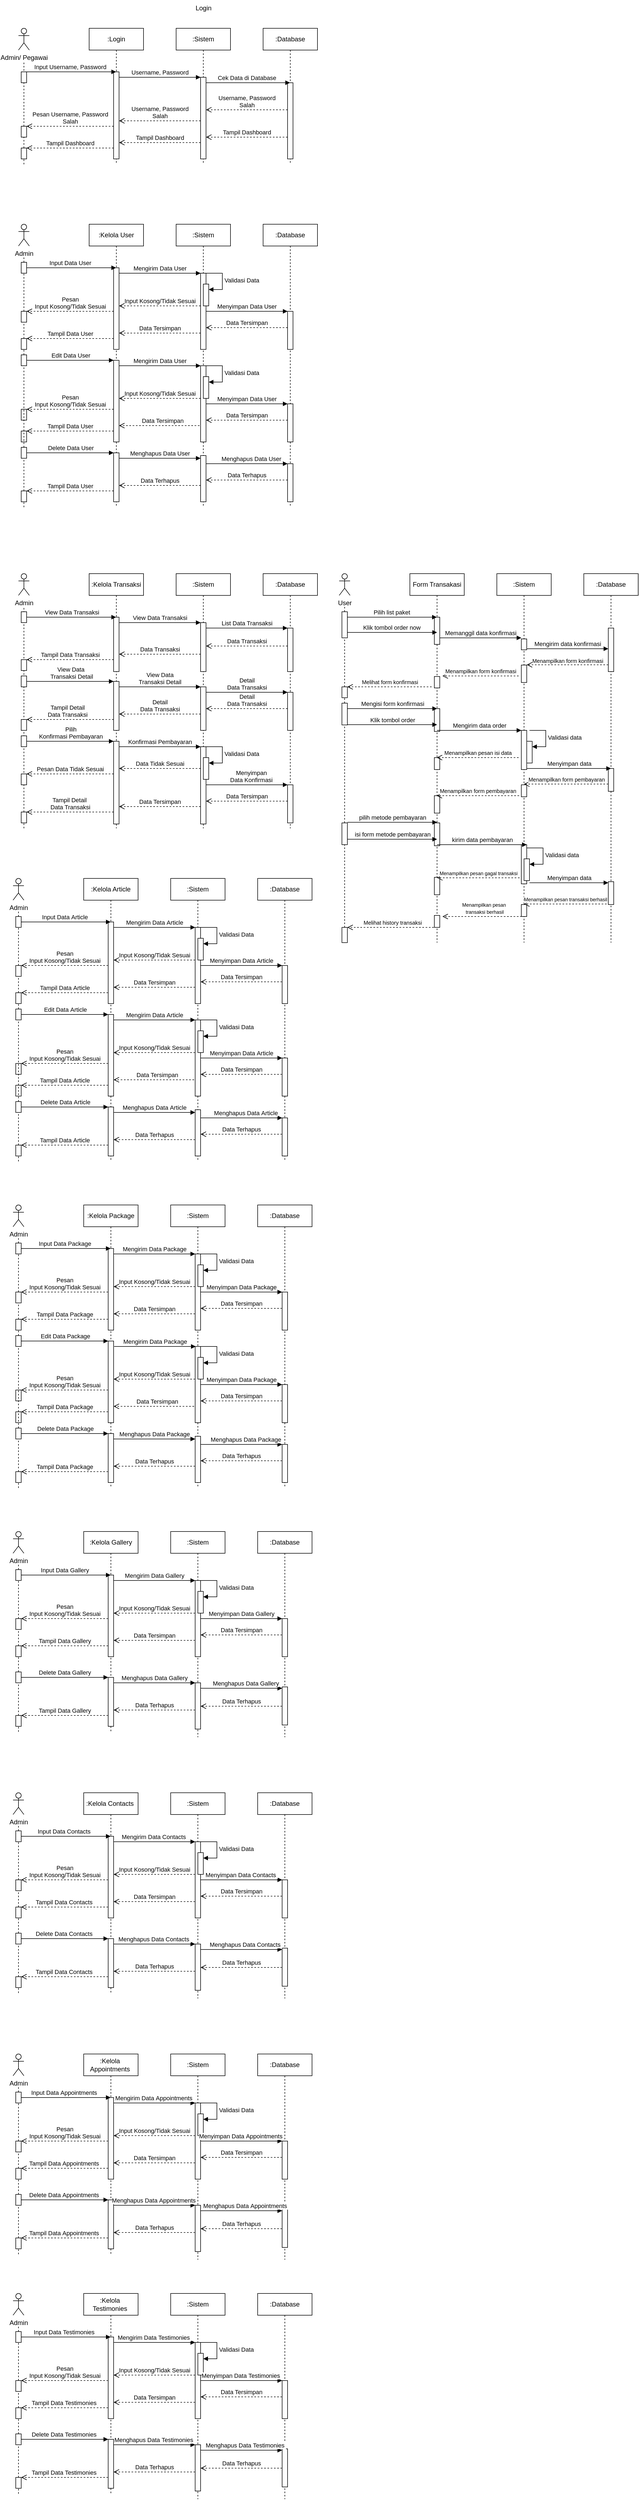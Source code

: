 <mxfile version="21.6.5" type="github">
  <diagram name="Page-1" id="2YBvvXClWsGukQMizWep">
    <mxGraphModel dx="2072" dy="1852" grid="1" gridSize="10" guides="1" tooltips="1" connect="1" arrows="1" fold="1" page="1" pageScale="1" pageWidth="850" pageHeight="1100" math="0" shadow="0">
      <root>
        <mxCell id="0" />
        <mxCell id="1" parent="0" />
        <mxCell id="gj66LHJhcLkT55fPrLrw-51" value="" style="endArrow=none;dashed=1;html=1;rounded=0;" edge="1" parent="1" source="gj66LHJhcLkT55fPrLrw-38" target="gj66LHJhcLkT55fPrLrw-37">
          <mxGeometry width="50" height="50" relative="1" as="geometry">
            <mxPoint x="570" y="1600" as="sourcePoint" />
            <mxPoint x="570" y="1270" as="targetPoint" />
          </mxGeometry>
        </mxCell>
        <mxCell id="gj66LHJhcLkT55fPrLrw-49" value="" style="endArrow=none;dashed=1;html=1;rounded=0;" edge="1" parent="1" source="gj66LHJhcLkT55fPrLrw-37" target="gj66LHJhcLkT55fPrLrw-26">
          <mxGeometry width="50" height="50" relative="1" as="geometry">
            <mxPoint x="570" y="1510" as="sourcePoint" />
            <mxPoint x="570" y="1102" as="targetPoint" />
          </mxGeometry>
        </mxCell>
        <mxCell id="AbnGZHNqVaBBbmz9DV2W-30" value=":Sistem" style="shape=umlLifeline;perimeter=lifelinePerimeter;whiteSpace=wrap;html=1;container=0;dropTarget=0;collapsible=0;recursiveResize=0;outlineConnect=0;portConstraint=eastwest;newEdgeStyle={&quot;edgeStyle&quot;:&quot;elbowEdgeStyle&quot;,&quot;elbow&quot;:&quot;vertical&quot;,&quot;curved&quot;:0,&quot;rounded&quot;:0};" parent="1" vertex="1">
          <mxGeometry x="260" y="400" width="100" height="520" as="geometry" />
        </mxCell>
        <mxCell id="AbnGZHNqVaBBbmz9DV2W-31" value="" style="html=1;points=[];perimeter=orthogonalPerimeter;outlineConnect=0;targetShapes=umlLifeline;portConstraint=eastwest;newEdgeStyle={&quot;edgeStyle&quot;:&quot;elbowEdgeStyle&quot;,&quot;elbow&quot;:&quot;vertical&quot;,&quot;curved&quot;:0,&quot;rounded&quot;:0};" parent="AbnGZHNqVaBBbmz9DV2W-30" vertex="1">
          <mxGeometry x="45" y="90" width="10" height="140" as="geometry" />
        </mxCell>
        <mxCell id="AbnGZHNqVaBBbmz9DV2W-142" value="" style="html=1;points=[];perimeter=orthogonalPerimeter;outlineConnect=0;targetShapes=umlLifeline;portConstraint=eastwest;newEdgeStyle={&quot;edgeStyle&quot;:&quot;elbowEdgeStyle&quot;,&quot;elbow&quot;:&quot;vertical&quot;,&quot;curved&quot;:0,&quot;rounded&quot;:0};" parent="AbnGZHNqVaBBbmz9DV2W-30" vertex="1">
          <mxGeometry x="50" y="110" width="10" height="40" as="geometry" />
        </mxCell>
        <mxCell id="AbnGZHNqVaBBbmz9DV2W-143" value="Validasi Data" style="html=1;align=left;spacingLeft=2;endArrow=block;rounded=0;edgeStyle=orthogonalEdgeStyle;curved=0;rounded=0;" parent="AbnGZHNqVaBBbmz9DV2W-30" target="AbnGZHNqVaBBbmz9DV2W-142" edge="1">
          <mxGeometry relative="1" as="geometry">
            <mxPoint x="55" y="90" as="sourcePoint" />
            <Array as="points">
              <mxPoint x="85" y="120" />
            </Array>
          </mxGeometry>
        </mxCell>
        <mxCell id="AbnGZHNqVaBBbmz9DV2W-147" value="Validasi Data" style="html=1;align=left;spacingLeft=2;endArrow=block;rounded=0;edgeStyle=orthogonalEdgeStyle;curved=0;rounded=0;" parent="AbnGZHNqVaBBbmz9DV2W-30" target="AbnGZHNqVaBBbmz9DV2W-146" edge="1">
          <mxGeometry relative="1" as="geometry">
            <mxPoint x="55" y="260" as="sourcePoint" />
            <Array as="points">
              <mxPoint x="85" y="290" />
            </Array>
          </mxGeometry>
        </mxCell>
        <mxCell id="AbnGZHNqVaBBbmz9DV2W-148" value="" style="html=1;points=[];perimeter=orthogonalPerimeter;outlineConnect=0;targetShapes=umlLifeline;portConstraint=eastwest;newEdgeStyle={&quot;edgeStyle&quot;:&quot;elbowEdgeStyle&quot;,&quot;elbow&quot;:&quot;vertical&quot;,&quot;curved&quot;:0,&quot;rounded&quot;:0};" parent="AbnGZHNqVaBBbmz9DV2W-30" vertex="1">
          <mxGeometry x="45" y="260" width="10" height="140" as="geometry" />
        </mxCell>
        <mxCell id="AbnGZHNqVaBBbmz9DV2W-146" value="" style="html=1;points=[];perimeter=orthogonalPerimeter;outlineConnect=0;targetShapes=umlLifeline;portConstraint=eastwest;newEdgeStyle={&quot;edgeStyle&quot;:&quot;elbowEdgeStyle&quot;,&quot;elbow&quot;:&quot;vertical&quot;,&quot;curved&quot;:0,&quot;rounded&quot;:0};" parent="AbnGZHNqVaBBbmz9DV2W-30" vertex="1">
          <mxGeometry x="50" y="280" width="10" height="40" as="geometry" />
        </mxCell>
        <mxCell id="AbnGZHNqVaBBbmz9DV2W-131" value="" style="html=1;points=[];perimeter=orthogonalPerimeter;outlineConnect=0;targetShapes=umlLifeline;portConstraint=eastwest;newEdgeStyle={&quot;edgeStyle&quot;:&quot;elbowEdgeStyle&quot;,&quot;elbow&quot;:&quot;vertical&quot;,&quot;curved&quot;:0,&quot;rounded&quot;:0};" parent="AbnGZHNqVaBBbmz9DV2W-30" vertex="1">
          <mxGeometry x="45" y="425" width="10" height="85" as="geometry" />
        </mxCell>
        <mxCell id="AbnGZHNqVaBBbmz9DV2W-24" value="" style="html=1;points=[];perimeter=orthogonalPerimeter;outlineConnect=0;targetShapes=umlLifeline;portConstraint=eastwest;newEdgeStyle={&quot;edgeStyle&quot;:&quot;elbowEdgeStyle&quot;,&quot;elbow&quot;:&quot;vertical&quot;,&quot;curved&quot;:0,&quot;rounded&quot;:0};" parent="1" vertex="1">
          <mxGeometry x="-25" y="220" width="10" height="20" as="geometry" />
        </mxCell>
        <mxCell id="aM9ryv3xv72pqoxQDRHE-1" value=":Login" style="shape=umlLifeline;perimeter=lifelinePerimeter;whiteSpace=wrap;html=1;container=0;dropTarget=0;collapsible=0;recursiveResize=0;outlineConnect=0;portConstraint=eastwest;newEdgeStyle={&quot;edgeStyle&quot;:&quot;elbowEdgeStyle&quot;,&quot;elbow&quot;:&quot;vertical&quot;,&quot;curved&quot;:0,&quot;rounded&quot;:0};" parent="1" vertex="1">
          <mxGeometry x="100" y="40" width="100" height="250" as="geometry" />
        </mxCell>
        <mxCell id="aM9ryv3xv72pqoxQDRHE-2" value="" style="html=1;points=[];perimeter=orthogonalPerimeter;outlineConnect=0;targetShapes=umlLifeline;portConstraint=eastwest;newEdgeStyle={&quot;edgeStyle&quot;:&quot;elbowEdgeStyle&quot;,&quot;elbow&quot;:&quot;vertical&quot;,&quot;curved&quot;:0,&quot;rounded&quot;:0};" parent="aM9ryv3xv72pqoxQDRHE-1" vertex="1">
          <mxGeometry x="45" y="80" width="10" height="160" as="geometry" />
        </mxCell>
        <mxCell id="aM9ryv3xv72pqoxQDRHE-5" value=":Sistem" style="shape=umlLifeline;perimeter=lifelinePerimeter;whiteSpace=wrap;html=1;container=0;dropTarget=0;collapsible=0;recursiveResize=0;outlineConnect=0;portConstraint=eastwest;newEdgeStyle={&quot;edgeStyle&quot;:&quot;elbowEdgeStyle&quot;,&quot;elbow&quot;:&quot;vertical&quot;,&quot;curved&quot;:0,&quot;rounded&quot;:0};" parent="1" vertex="1">
          <mxGeometry x="260" y="40" width="100" height="250" as="geometry" />
        </mxCell>
        <mxCell id="aM9ryv3xv72pqoxQDRHE-6" value="" style="html=1;points=[];perimeter=orthogonalPerimeter;outlineConnect=0;targetShapes=umlLifeline;portConstraint=eastwest;newEdgeStyle={&quot;edgeStyle&quot;:&quot;elbowEdgeStyle&quot;,&quot;elbow&quot;:&quot;vertical&quot;,&quot;curved&quot;:0,&quot;rounded&quot;:0};" parent="aM9ryv3xv72pqoxQDRHE-5" vertex="1">
          <mxGeometry x="45" y="90" width="10" height="150" as="geometry" />
        </mxCell>
        <mxCell id="aM9ryv3xv72pqoxQDRHE-7" value="Username, Password" style="html=1;verticalAlign=bottom;endArrow=block;edgeStyle=elbowEdgeStyle;elbow=vertical;curved=0;rounded=0;" parent="1" source="aM9ryv3xv72pqoxQDRHE-2" target="aM9ryv3xv72pqoxQDRHE-6" edge="1">
          <mxGeometry relative="1" as="geometry">
            <mxPoint x="195" y="140" as="sourcePoint" />
            <Array as="points">
              <mxPoint x="180" y="130" />
            </Array>
            <mxPoint as="offset" />
          </mxGeometry>
        </mxCell>
        <mxCell id="aM9ryv3xv72pqoxQDRHE-8" value="Tampil Dashboard" style="html=1;verticalAlign=bottom;endArrow=open;dashed=1;endSize=8;edgeStyle=elbowEdgeStyle;elbow=vertical;curved=0;rounded=0;" parent="1" source="aM9ryv3xv72pqoxQDRHE-6" target="aM9ryv3xv72pqoxQDRHE-2" edge="1">
          <mxGeometry relative="1" as="geometry">
            <mxPoint x="195" y="215" as="targetPoint" />
            <Array as="points">
              <mxPoint x="270" y="250" />
              <mxPoint x="240" y="280" />
              <mxPoint x="190" y="290" />
            </Array>
          </mxGeometry>
        </mxCell>
        <mxCell id="aM9ryv3xv72pqoxQDRHE-3" value="Input Username, Password" style="html=1;verticalAlign=bottom;startArrow=none;endArrow=block;startSize=8;edgeStyle=elbowEdgeStyle;elbow=vertical;curved=0;rounded=0;startFill=0;" parent="1" target="aM9ryv3xv72pqoxQDRHE-1" edge="1">
          <mxGeometry x="0.005" relative="1" as="geometry">
            <mxPoint x="-19.976" y="120" as="sourcePoint" />
            <mxPoint x="125" y="120" as="targetPoint" />
            <Array as="points">
              <mxPoint x="70" y="120" />
              <mxPoint x="-10" y="120" />
            </Array>
            <mxPoint as="offset" />
          </mxGeometry>
        </mxCell>
        <mxCell id="AbnGZHNqVaBBbmz9DV2W-3" value=":Database" style="shape=umlLifeline;perimeter=lifelinePerimeter;whiteSpace=wrap;html=1;container=1;dropTarget=0;collapsible=0;recursiveResize=0;outlineConnect=0;portConstraint=eastwest;newEdgeStyle={&quot;edgeStyle&quot;:&quot;elbowEdgeStyle&quot;,&quot;elbow&quot;:&quot;vertical&quot;,&quot;curved&quot;:0,&quot;rounded&quot;:0};" parent="1" vertex="1">
          <mxGeometry x="420" y="40" width="100" height="250" as="geometry" />
        </mxCell>
        <mxCell id="AbnGZHNqVaBBbmz9DV2W-5" value="" style="html=1;points=[];perimeter=orthogonalPerimeter;outlineConnect=0;targetShapes=umlLifeline;portConstraint=eastwest;newEdgeStyle={&quot;edgeStyle&quot;:&quot;elbowEdgeStyle&quot;,&quot;elbow&quot;:&quot;vertical&quot;,&quot;curved&quot;:0,&quot;rounded&quot;:0};" parent="AbnGZHNqVaBBbmz9DV2W-3" vertex="1">
          <mxGeometry x="45" y="100" width="10" height="140" as="geometry" />
        </mxCell>
        <mxCell id="AbnGZHNqVaBBbmz9DV2W-6" value="Cek Data di Database" style="html=1;verticalAlign=bottom;endArrow=block;edgeStyle=elbowEdgeStyle;elbow=vertical;curved=0;rounded=0;" parent="1" source="aM9ryv3xv72pqoxQDRHE-6" target="AbnGZHNqVaBBbmz9DV2W-3" edge="1">
          <mxGeometry x="-0.029" relative="1" as="geometry">
            <mxPoint x="300" y="140" as="sourcePoint" />
            <Array as="points">
              <mxPoint x="350" y="140" />
              <mxPoint x="310" y="160" />
            </Array>
            <mxPoint as="offset" />
          </mxGeometry>
        </mxCell>
        <mxCell id="AbnGZHNqVaBBbmz9DV2W-7" value="Tampil Dashboard" style="html=1;verticalAlign=bottom;endArrow=open;dashed=1;endSize=8;edgeStyle=elbowEdgeStyle;elbow=vertical;curved=0;rounded=0;" parent="1" source="AbnGZHNqVaBBbmz9DV2W-5" target="aM9ryv3xv72pqoxQDRHE-6" edge="1">
          <mxGeometry relative="1" as="geometry">
            <mxPoint x="300" y="215" as="targetPoint" />
            <Array as="points">
              <mxPoint x="410" y="240" />
              <mxPoint x="400" y="260" />
            </Array>
          </mxGeometry>
        </mxCell>
        <mxCell id="aM9ryv3xv72pqoxQDRHE-10" value="Username, Password&lt;br style=&quot;border-color: var(--border-color);&quot;&gt;Salah" style="html=1;verticalAlign=bottom;endArrow=open;dashed=1;endSize=8;edgeStyle=elbowEdgeStyle;elbow=vertical;curved=0;rounded=0;" parent="1" source="aM9ryv3xv72pqoxQDRHE-6" target="aM9ryv3xv72pqoxQDRHE-2" edge="1">
          <mxGeometry relative="1" as="geometry">
            <mxPoint x="140" y="240" as="targetPoint" />
            <Array as="points">
              <mxPoint x="280" y="210" />
              <mxPoint x="260" y="220" />
              <mxPoint x="180" y="240" />
            </Array>
            <mxPoint x="175" y="245" as="sourcePoint" />
          </mxGeometry>
        </mxCell>
        <mxCell id="AbnGZHNqVaBBbmz9DV2W-13" value="Pesan Username, Password&lt;br style=&quot;border-color: var(--border-color);&quot;&gt;Salah" style="html=1;verticalAlign=bottom;endArrow=open;dashed=1;endSize=8;edgeStyle=elbowEdgeStyle;elbow=vertical;curved=0;rounded=0;" parent="1" source="aM9ryv3xv72pqoxQDRHE-2" target="AbnGZHNqVaBBbmz9DV2W-24" edge="1">
          <mxGeometry relative="1" as="geometry">
            <mxPoint x="-20" y="240" as="targetPoint" />
            <Array as="points">
              <mxPoint x="100" y="220" />
              <mxPoint x="130" y="230" />
              <mxPoint x="25" y="240" />
            </Array>
            <mxPoint x="130" y="240" as="sourcePoint" />
          </mxGeometry>
        </mxCell>
        <mxCell id="AbnGZHNqVaBBbmz9DV2W-15" value="Username, Password &lt;br&gt;Salah" style="html=1;verticalAlign=bottom;endArrow=open;dashed=1;endSize=8;edgeStyle=elbowEdgeStyle;elbow=vertical;curved=0;rounded=0;" parent="1" edge="1">
          <mxGeometry relative="1" as="geometry">
            <mxPoint x="315" y="189.71" as="targetPoint" />
            <mxPoint x="465" y="189.71" as="sourcePoint" />
            <Array as="points">
              <mxPoint x="410" y="189.71" />
              <mxPoint x="430" y="199.71" />
            </Array>
          </mxGeometry>
        </mxCell>
        <mxCell id="AbnGZHNqVaBBbmz9DV2W-20" value="Admin/ Pegawai" style="shape=umlActor;verticalLabelPosition=bottom;verticalAlign=top;html=1;" parent="1" vertex="1">
          <mxGeometry x="-30" y="40" width="20" height="40" as="geometry" />
        </mxCell>
        <mxCell id="AbnGZHNqVaBBbmz9DV2W-22" value="" style="endArrow=none;dashed=1;html=1;rounded=0;" parent="1" source="AbnGZHNqVaBBbmz9DV2W-24" edge="1">
          <mxGeometry width="50" height="50" relative="1" as="geometry">
            <mxPoint x="-20" y="340" as="sourcePoint" />
            <mxPoint x="-20" y="100" as="targetPoint" />
          </mxGeometry>
        </mxCell>
        <mxCell id="AbnGZHNqVaBBbmz9DV2W-23" value="" style="html=1;points=[];perimeter=orthogonalPerimeter;outlineConnect=0;targetShapes=umlLifeline;portConstraint=eastwest;newEdgeStyle={&quot;edgeStyle&quot;:&quot;elbowEdgeStyle&quot;,&quot;elbow&quot;:&quot;vertical&quot;,&quot;curved&quot;:0,&quot;rounded&quot;:0};" parent="1" vertex="1">
          <mxGeometry x="-25" y="120" width="10" height="20" as="geometry" />
        </mxCell>
        <mxCell id="AbnGZHNqVaBBbmz9DV2W-25" value="" style="endArrow=none;dashed=1;html=1;rounded=0;" parent="1" source="AbnGZHNqVaBBbmz9DV2W-26" target="AbnGZHNqVaBBbmz9DV2W-24" edge="1">
          <mxGeometry width="50" height="50" relative="1" as="geometry">
            <mxPoint x="-20" y="340" as="sourcePoint" />
            <mxPoint x="-20" y="100" as="targetPoint" />
          </mxGeometry>
        </mxCell>
        <mxCell id="AbnGZHNqVaBBbmz9DV2W-14" value="Tampil Dashboard" style="html=1;verticalAlign=bottom;endArrow=open;dashed=1;endSize=8;edgeStyle=elbowEdgeStyle;elbow=vertical;curved=0;rounded=0;" parent="1" source="aM9ryv3xv72pqoxQDRHE-2" target="AbnGZHNqVaBBbmz9DV2W-26" edge="1">
          <mxGeometry relative="1" as="geometry">
            <mxPoint x="-20" y="300" as="targetPoint" />
            <Array as="points">
              <mxPoint x="120" y="260" />
              <mxPoint x="70" y="300" />
              <mxPoint x="20" y="280" />
              <mxPoint x="35" y="290" />
            </Array>
            <mxPoint x="120" y="290" as="sourcePoint" />
          </mxGeometry>
        </mxCell>
        <mxCell id="AbnGZHNqVaBBbmz9DV2W-27" value="" style="html=1;points=[];perimeter=orthogonalPerimeter;outlineConnect=0;targetShapes=umlLifeline;portConstraint=eastwest;newEdgeStyle={&quot;edgeStyle&quot;:&quot;elbowEdgeStyle&quot;,&quot;elbow&quot;:&quot;vertical&quot;,&quot;curved&quot;:0,&quot;rounded&quot;:0};" parent="1" vertex="1">
          <mxGeometry x="-25" y="560" width="10" height="20" as="geometry" />
        </mxCell>
        <mxCell id="AbnGZHNqVaBBbmz9DV2W-28" value=":Kelola User" style="shape=umlLifeline;perimeter=lifelinePerimeter;whiteSpace=wrap;html=1;container=0;dropTarget=0;collapsible=0;recursiveResize=0;outlineConnect=0;portConstraint=eastwest;newEdgeStyle={&quot;edgeStyle&quot;:&quot;elbowEdgeStyle&quot;,&quot;elbow&quot;:&quot;vertical&quot;,&quot;curved&quot;:0,&quot;rounded&quot;:0};" parent="1" vertex="1">
          <mxGeometry x="100" y="400" width="100" height="520" as="geometry" />
        </mxCell>
        <mxCell id="AbnGZHNqVaBBbmz9DV2W-29" value="" style="html=1;points=[];perimeter=orthogonalPerimeter;outlineConnect=0;targetShapes=umlLifeline;portConstraint=eastwest;newEdgeStyle={&quot;edgeStyle&quot;:&quot;elbowEdgeStyle&quot;,&quot;elbow&quot;:&quot;vertical&quot;,&quot;curved&quot;:0,&quot;rounded&quot;:0};" parent="AbnGZHNqVaBBbmz9DV2W-28" vertex="1">
          <mxGeometry x="45" y="80" width="10" height="150" as="geometry" />
        </mxCell>
        <mxCell id="AbnGZHNqVaBBbmz9DV2W-130" value="" style="html=1;points=[];perimeter=orthogonalPerimeter;outlineConnect=0;targetShapes=umlLifeline;portConstraint=eastwest;newEdgeStyle={&quot;edgeStyle&quot;:&quot;elbowEdgeStyle&quot;,&quot;elbow&quot;:&quot;vertical&quot;,&quot;curved&quot;:0,&quot;rounded&quot;:0};" parent="AbnGZHNqVaBBbmz9DV2W-28" vertex="1">
          <mxGeometry x="45" y="420" width="10" height="90" as="geometry" />
        </mxCell>
        <mxCell id="AbnGZHNqVaBBbmz9DV2W-32" value="Mengirim Data User" style="html=1;verticalAlign=bottom;endArrow=block;edgeStyle=elbowEdgeStyle;elbow=vertical;curved=0;rounded=0;" parent="1" source="AbnGZHNqVaBBbmz9DV2W-29" target="AbnGZHNqVaBBbmz9DV2W-31" edge="1">
          <mxGeometry relative="1" as="geometry">
            <mxPoint x="195" y="500" as="sourcePoint" />
            <Array as="points">
              <mxPoint x="180" y="490" />
            </Array>
            <mxPoint as="offset" />
          </mxGeometry>
        </mxCell>
        <mxCell id="AbnGZHNqVaBBbmz9DV2W-33" value="Data Tersimpan" style="html=1;verticalAlign=bottom;endArrow=open;dashed=1;endSize=8;edgeStyle=elbowEdgeStyle;elbow=vertical;curved=0;rounded=0;" parent="1" source="AbnGZHNqVaBBbmz9DV2W-31" target="AbnGZHNqVaBBbmz9DV2W-29" edge="1">
          <mxGeometry relative="1" as="geometry">
            <mxPoint x="195" y="575" as="targetPoint" />
            <Array as="points">
              <mxPoint x="270" y="600" />
              <mxPoint x="290" y="610" />
              <mxPoint x="240" y="640" />
              <mxPoint x="190" y="650" />
            </Array>
          </mxGeometry>
        </mxCell>
        <mxCell id="AbnGZHNqVaBBbmz9DV2W-34" value="Input Data User" style="html=1;verticalAlign=bottom;startArrow=none;endArrow=block;startSize=8;edgeStyle=elbowEdgeStyle;elbow=vertical;curved=0;rounded=0;startFill=0;" parent="1" target="AbnGZHNqVaBBbmz9DV2W-28" edge="1">
          <mxGeometry x="0.005" relative="1" as="geometry">
            <mxPoint x="-19.976" y="480" as="sourcePoint" />
            <mxPoint x="125" y="480" as="targetPoint" />
            <Array as="points">
              <mxPoint x="70" y="480" />
              <mxPoint x="-10" y="480" />
            </Array>
            <mxPoint as="offset" />
          </mxGeometry>
        </mxCell>
        <mxCell id="AbnGZHNqVaBBbmz9DV2W-35" value=":Database" style="shape=umlLifeline;perimeter=lifelinePerimeter;whiteSpace=wrap;html=1;container=1;dropTarget=0;collapsible=0;recursiveResize=0;outlineConnect=0;portConstraint=eastwest;newEdgeStyle={&quot;edgeStyle&quot;:&quot;elbowEdgeStyle&quot;,&quot;elbow&quot;:&quot;vertical&quot;,&quot;curved&quot;:0,&quot;rounded&quot;:0};" parent="1" vertex="1">
          <mxGeometry x="420" y="400" width="100" height="520" as="geometry" />
        </mxCell>
        <mxCell id="AbnGZHNqVaBBbmz9DV2W-36" value="" style="html=1;points=[];perimeter=orthogonalPerimeter;outlineConnect=0;targetShapes=umlLifeline;portConstraint=eastwest;newEdgeStyle={&quot;edgeStyle&quot;:&quot;elbowEdgeStyle&quot;,&quot;elbow&quot;:&quot;vertical&quot;,&quot;curved&quot;:0,&quot;rounded&quot;:0};" parent="AbnGZHNqVaBBbmz9DV2W-35" vertex="1">
          <mxGeometry x="45" y="160" width="10" height="70" as="geometry" />
        </mxCell>
        <mxCell id="AbnGZHNqVaBBbmz9DV2W-132" value="" style="html=1;points=[];perimeter=orthogonalPerimeter;outlineConnect=0;targetShapes=umlLifeline;portConstraint=eastwest;newEdgeStyle={&quot;edgeStyle&quot;:&quot;elbowEdgeStyle&quot;,&quot;elbow&quot;:&quot;vertical&quot;,&quot;curved&quot;:0,&quot;rounded&quot;:0};" parent="AbnGZHNqVaBBbmz9DV2W-35" vertex="1">
          <mxGeometry x="45" y="440" width="10" height="70" as="geometry" />
        </mxCell>
        <mxCell id="AbnGZHNqVaBBbmz9DV2W-42" value="Data Tersimpan" style="html=1;verticalAlign=bottom;endArrow=open;dashed=1;endSize=8;edgeStyle=elbowEdgeStyle;elbow=vertical;curved=0;rounded=0;" parent="1" source="AbnGZHNqVaBBbmz9DV2W-36" target="AbnGZHNqVaBBbmz9DV2W-31" edge="1">
          <mxGeometry relative="1" as="geometry">
            <mxPoint x="300" y="575" as="targetPoint" />
            <Array as="points">
              <mxPoint x="450" y="590" />
              <mxPoint x="420" y="600" />
              <mxPoint x="400" y="620" />
            </Array>
          </mxGeometry>
        </mxCell>
        <mxCell id="AbnGZHNqVaBBbmz9DV2W-43" value="Input Kosong/Tidak Sesuai" style="html=1;verticalAlign=bottom;endArrow=open;dashed=1;endSize=8;edgeStyle=elbowEdgeStyle;elbow=vertical;curved=0;rounded=0;" parent="1" source="AbnGZHNqVaBBbmz9DV2W-31" target="AbnGZHNqVaBBbmz9DV2W-29" edge="1">
          <mxGeometry relative="1" as="geometry">
            <mxPoint x="140" y="600" as="targetPoint" />
            <Array as="points">
              <mxPoint x="290" y="550" />
              <mxPoint x="250" y="560" />
              <mxPoint x="260" y="580" />
              <mxPoint x="180" y="600" />
            </Array>
            <mxPoint x="175" y="605" as="sourcePoint" />
          </mxGeometry>
        </mxCell>
        <mxCell id="AbnGZHNqVaBBbmz9DV2W-46" value="Pesan &lt;br&gt;Input Kosong/Tidak Sesuai" style="html=1;verticalAlign=bottom;endArrow=open;dashed=1;endSize=8;edgeStyle=elbowEdgeStyle;elbow=vertical;curved=0;rounded=0;" parent="1" source="AbnGZHNqVaBBbmz9DV2W-29" target="AbnGZHNqVaBBbmz9DV2W-27" edge="1">
          <mxGeometry relative="1" as="geometry">
            <mxPoint x="-20" y="600" as="targetPoint" />
            <Array as="points">
              <mxPoint x="140" y="560" />
              <mxPoint x="80" y="570" />
              <mxPoint x="25" y="600" />
            </Array>
            <mxPoint x="130" y="600" as="sourcePoint" />
          </mxGeometry>
        </mxCell>
        <mxCell id="AbnGZHNqVaBBbmz9DV2W-48" value="Admin" style="shape=umlActor;verticalLabelPosition=bottom;verticalAlign=top;html=1;" parent="1" vertex="1">
          <mxGeometry x="-30" y="400" width="20" height="40" as="geometry" />
        </mxCell>
        <mxCell id="AbnGZHNqVaBBbmz9DV2W-49" value="" style="endArrow=none;dashed=1;html=1;rounded=0;" parent="1" source="AbnGZHNqVaBBbmz9DV2W-27" edge="1">
          <mxGeometry width="50" height="50" relative="1" as="geometry">
            <mxPoint x="-20" y="700" as="sourcePoint" />
            <mxPoint x="-20" y="460" as="targetPoint" />
          </mxGeometry>
        </mxCell>
        <mxCell id="AbnGZHNqVaBBbmz9DV2W-50" value="" style="html=1;points=[];perimeter=orthogonalPerimeter;outlineConnect=0;targetShapes=umlLifeline;portConstraint=eastwest;newEdgeStyle={&quot;edgeStyle&quot;:&quot;elbowEdgeStyle&quot;,&quot;elbow&quot;:&quot;vertical&quot;,&quot;curved&quot;:0,&quot;rounded&quot;:0};" parent="1" vertex="1">
          <mxGeometry x="-25" y="470" width="10" height="20" as="geometry" />
        </mxCell>
        <mxCell id="AbnGZHNqVaBBbmz9DV2W-51" value="" style="endArrow=none;dashed=1;html=1;rounded=0;" parent="1" source="AbnGZHNqVaBBbmz9DV2W-117" target="AbnGZHNqVaBBbmz9DV2W-27" edge="1">
          <mxGeometry width="50" height="50" relative="1" as="geometry">
            <mxPoint x="-20" y="920" as="sourcePoint" />
            <mxPoint x="-20" y="460" as="targetPoint" />
          </mxGeometry>
        </mxCell>
        <mxCell id="AbnGZHNqVaBBbmz9DV2W-53" value="Tampil Data User" style="html=1;verticalAlign=bottom;endArrow=open;dashed=1;endSize=8;edgeStyle=elbowEdgeStyle;elbow=vertical;curved=0;rounded=0;" parent="1" source="AbnGZHNqVaBBbmz9DV2W-29" target="AbnGZHNqVaBBbmz9DV2W-52" edge="1">
          <mxGeometry relative="1" as="geometry">
            <mxPoint x="-20" y="660" as="targetPoint" />
            <Array as="points">
              <mxPoint x="120" y="610" />
              <mxPoint x="140" y="620" />
              <mxPoint x="70" y="660" />
              <mxPoint x="20" y="640" />
              <mxPoint x="35" y="650" />
            </Array>
            <mxPoint x="120" y="650" as="sourcePoint" />
          </mxGeometry>
        </mxCell>
        <mxCell id="AbnGZHNqVaBBbmz9DV2W-54" value="Login" style="text;html=1;align=center;verticalAlign=middle;resizable=0;points=[];autosize=1;strokeColor=none;fillColor=none;" parent="1" vertex="1">
          <mxGeometry x="285" y="-12" width="50" height="30" as="geometry" />
        </mxCell>
        <mxCell id="AbnGZHNqVaBBbmz9DV2W-103" value="Mengirim Data User" style="html=1;verticalAlign=bottom;endArrow=block;edgeStyle=elbowEdgeStyle;elbow=vertical;curved=0;rounded=0;" parent="1" source="AbnGZHNqVaBBbmz9DV2W-101" edge="1">
          <mxGeometry relative="1" as="geometry">
            <mxPoint x="195" y="700" as="sourcePoint" />
            <Array as="points">
              <mxPoint x="270" y="660" />
              <mxPoint x="180" y="690" />
            </Array>
            <mxPoint x="305" y="660" as="targetPoint" />
            <mxPoint as="offset" />
          </mxGeometry>
        </mxCell>
        <mxCell id="AbnGZHNqVaBBbmz9DV2W-104" value="Data Tersimpan" style="html=1;verticalAlign=bottom;endArrow=open;dashed=1;endSize=8;edgeStyle=elbowEdgeStyle;elbow=vertical;curved=0;rounded=0;" parent="1" target="AbnGZHNqVaBBbmz9DV2W-101" edge="1">
          <mxGeometry relative="1" as="geometry">
            <mxPoint x="195" y="775" as="targetPoint" />
            <Array as="points">
              <mxPoint x="280" y="770" />
              <mxPoint x="280" y="780" />
              <mxPoint x="290" y="810" />
              <mxPoint x="240" y="840" />
              <mxPoint x="190" y="850" />
            </Array>
            <mxPoint x="305" y="780" as="sourcePoint" />
          </mxGeometry>
        </mxCell>
        <mxCell id="AbnGZHNqVaBBbmz9DV2W-105" value="Edit Data User" style="html=1;verticalAlign=bottom;startArrow=none;endArrow=block;startSize=8;edgeStyle=elbowEdgeStyle;elbow=vertical;curved=0;rounded=0;startFill=0;" parent="1" target="AbnGZHNqVaBBbmz9DV2W-101" edge="1">
          <mxGeometry x="0.005" relative="1" as="geometry">
            <mxPoint x="-14.996" y="650" as="sourcePoint" />
            <mxPoint x="154.98" y="650" as="targetPoint" />
            <Array as="points">
              <mxPoint x="74.98" y="650" />
              <mxPoint x="-5.02" y="650" />
            </Array>
            <mxPoint as="offset" />
          </mxGeometry>
        </mxCell>
        <mxCell id="AbnGZHNqVaBBbmz9DV2W-112" value="Input Kosong/Tidak Sesuai" style="html=1;verticalAlign=bottom;endArrow=open;dashed=1;endSize=8;edgeStyle=elbowEdgeStyle;elbow=vertical;curved=0;rounded=0;" parent="1" target="AbnGZHNqVaBBbmz9DV2W-101" edge="1">
          <mxGeometry relative="1" as="geometry">
            <mxPoint x="140" y="800" as="targetPoint" />
            <Array as="points">
              <mxPoint x="300" y="720" />
              <mxPoint x="280" y="730" />
              <mxPoint x="300" y="720" />
              <mxPoint x="250" y="760" />
              <mxPoint x="260" y="780" />
              <mxPoint x="180" y="800" />
            </Array>
            <mxPoint x="305" y="720" as="sourcePoint" />
          </mxGeometry>
        </mxCell>
        <mxCell id="AbnGZHNqVaBBbmz9DV2W-115" value="Pesan &lt;br&gt;Input Kosong/Tidak Sesuai" style="html=1;verticalAlign=bottom;endArrow=open;dashed=1;endSize=8;edgeStyle=elbowEdgeStyle;elbow=vertical;curved=0;rounded=0;" parent="1" source="AbnGZHNqVaBBbmz9DV2W-101" target="AbnGZHNqVaBBbmz9DV2W-100" edge="1">
          <mxGeometry relative="1" as="geometry">
            <mxPoint x="-20" y="800" as="targetPoint" />
            <Array as="points">
              <mxPoint x="80" y="740" />
              <mxPoint x="25" y="800" />
            </Array>
            <mxPoint x="130" y="800" as="sourcePoint" />
          </mxGeometry>
        </mxCell>
        <mxCell id="AbnGZHNqVaBBbmz9DV2W-118" value="" style="html=1;points=[];perimeter=orthogonalPerimeter;outlineConnect=0;targetShapes=umlLifeline;portConstraint=eastwest;newEdgeStyle={&quot;edgeStyle&quot;:&quot;elbowEdgeStyle&quot;,&quot;elbow&quot;:&quot;vertical&quot;,&quot;curved&quot;:0,&quot;rounded&quot;:0};" parent="1" vertex="1">
          <mxGeometry x="-25" y="780" width="10" height="20" as="geometry" />
        </mxCell>
        <mxCell id="AbnGZHNqVaBBbmz9DV2W-119" value="Tampil Data User" style="html=1;verticalAlign=bottom;endArrow=open;dashed=1;endSize=8;edgeStyle=elbowEdgeStyle;elbow=vertical;curved=0;rounded=0;" parent="1" source="AbnGZHNqVaBBbmz9DV2W-101" target="AbnGZHNqVaBBbmz9DV2W-118" edge="1">
          <mxGeometry relative="1" as="geometry">
            <mxPoint x="-20" y="860" as="targetPoint" />
            <Array as="points">
              <mxPoint x="100" y="780" />
              <mxPoint x="120" y="790" />
              <mxPoint x="140" y="820" />
              <mxPoint x="70" y="860" />
              <mxPoint x="20" y="840" />
              <mxPoint x="35" y="850" />
            </Array>
            <mxPoint x="120" y="850" as="sourcePoint" />
          </mxGeometry>
        </mxCell>
        <mxCell id="AbnGZHNqVaBBbmz9DV2W-101" value="" style="html=1;points=[];perimeter=orthogonalPerimeter;outlineConnect=0;targetShapes=umlLifeline;portConstraint=eastwest;newEdgeStyle={&quot;edgeStyle&quot;:&quot;elbowEdgeStyle&quot;,&quot;elbow&quot;:&quot;vertical&quot;,&quot;curved&quot;:0,&quot;rounded&quot;:0};" parent="1" vertex="1">
          <mxGeometry x="145" y="650" width="10" height="150" as="geometry" />
        </mxCell>
        <mxCell id="AbnGZHNqVaBBbmz9DV2W-106" value="" style="html=1;points=[];perimeter=orthogonalPerimeter;outlineConnect=0;targetShapes=umlLifeline;portConstraint=eastwest;newEdgeStyle={&quot;edgeStyle&quot;:&quot;elbowEdgeStyle&quot;,&quot;elbow&quot;:&quot;vertical&quot;,&quot;curved&quot;:0,&quot;rounded&quot;:0};" parent="1" vertex="1">
          <mxGeometry x="465" y="730" width="10" height="70" as="geometry" />
        </mxCell>
        <mxCell id="AbnGZHNqVaBBbmz9DV2W-111" value="Data Tersimpan" style="html=1;verticalAlign=bottom;endArrow=open;dashed=1;endSize=8;edgeStyle=elbowEdgeStyle;elbow=vertical;curved=0;rounded=0;" parent="1" source="AbnGZHNqVaBBbmz9DV2W-106" target="AbnGZHNqVaBBbmz9DV2W-148" edge="1">
          <mxGeometry relative="1" as="geometry">
            <mxPoint x="315" y="770" as="targetPoint" />
            <Array as="points">
              <mxPoint x="450" y="760" />
              <mxPoint x="460" y="770" />
              <mxPoint x="430" y="770" />
              <mxPoint x="420" y="760" />
              <mxPoint x="400" y="780" />
            </Array>
          </mxGeometry>
        </mxCell>
        <mxCell id="AbnGZHNqVaBBbmz9DV2W-120" value="" style="endArrow=none;dashed=1;html=1;rounded=0;" parent="1" source="AbnGZHNqVaBBbmz9DV2W-118" target="AbnGZHNqVaBBbmz9DV2W-100" edge="1">
          <mxGeometry width="50" height="50" relative="1" as="geometry">
            <mxPoint x="-20" y="820" as="sourcePoint" />
            <mxPoint x="-20" y="570" as="targetPoint" />
          </mxGeometry>
        </mxCell>
        <mxCell id="AbnGZHNqVaBBbmz9DV2W-100" value="" style="html=1;points=[];perimeter=orthogonalPerimeter;outlineConnect=0;targetShapes=umlLifeline;portConstraint=eastwest;newEdgeStyle={&quot;edgeStyle&quot;:&quot;elbowEdgeStyle&quot;,&quot;elbow&quot;:&quot;vertical&quot;,&quot;curved&quot;:0,&quot;rounded&quot;:0};" parent="1" vertex="1">
          <mxGeometry x="-25" y="740" width="10" height="20" as="geometry" />
        </mxCell>
        <mxCell id="AbnGZHNqVaBBbmz9DV2W-122" value="Menghapus Data User" style="html=1;verticalAlign=bottom;endArrow=block;edgeStyle=elbowEdgeStyle;elbow=vertical;curved=0;rounded=0;" parent="1" source="AbnGZHNqVaBBbmz9DV2W-130" target="AbnGZHNqVaBBbmz9DV2W-131" edge="1">
          <mxGeometry relative="1" as="geometry">
            <mxPoint x="195" y="910" as="sourcePoint" />
            <Array as="points">
              <mxPoint x="280" y="830" />
              <mxPoint x="270" y="870" />
              <mxPoint x="180" y="900" />
            </Array>
            <mxPoint as="offset" />
          </mxGeometry>
        </mxCell>
        <mxCell id="AbnGZHNqVaBBbmz9DV2W-123" value="Data Terhapus" style="html=1;verticalAlign=bottom;endArrow=open;dashed=1;endSize=8;edgeStyle=elbowEdgeStyle;elbow=vertical;curved=0;rounded=0;" parent="1" source="AbnGZHNqVaBBbmz9DV2W-131" target="AbnGZHNqVaBBbmz9DV2W-130" edge="1">
          <mxGeometry relative="1" as="geometry">
            <mxPoint x="195" y="985" as="targetPoint" />
            <Array as="points">
              <mxPoint x="280" y="880" />
              <mxPoint x="290" y="890" />
              <mxPoint x="220" y="920" />
              <mxPoint x="280" y="990" />
              <mxPoint x="290" y="1020" />
              <mxPoint x="240" y="1050" />
              <mxPoint x="190" y="1060" />
            </Array>
          </mxGeometry>
        </mxCell>
        <mxCell id="AbnGZHNqVaBBbmz9DV2W-124" value="Delete Data User" style="html=1;verticalAlign=bottom;startArrow=none;endArrow=block;startSize=8;edgeStyle=elbowEdgeStyle;elbow=vertical;curved=0;rounded=0;startFill=0;" parent="1" source="AbnGZHNqVaBBbmz9DV2W-127" target="AbnGZHNqVaBBbmz9DV2W-130" edge="1">
          <mxGeometry x="0.005" relative="1" as="geometry">
            <mxPoint x="-14.996" y="860" as="sourcePoint" />
            <mxPoint x="154.98" y="860" as="targetPoint" />
            <Array as="points">
              <mxPoint x="100" y="820" />
              <mxPoint x="74.98" y="860" />
              <mxPoint x="-5.02" y="860" />
            </Array>
            <mxPoint as="offset" />
          </mxGeometry>
        </mxCell>
        <mxCell id="AbnGZHNqVaBBbmz9DV2W-129" value="Tampil Data User" style="html=1;verticalAlign=bottom;endArrow=open;dashed=1;endSize=8;edgeStyle=elbowEdgeStyle;elbow=vertical;curved=0;rounded=0;" parent="1" source="AbnGZHNqVaBBbmz9DV2W-130" target="AbnGZHNqVaBBbmz9DV2W-128" edge="1">
          <mxGeometry relative="1" as="geometry">
            <mxPoint x="-20" y="1070" as="targetPoint" />
            <Array as="points">
              <mxPoint x="130" y="890" />
              <mxPoint x="120" y="930" />
              <mxPoint x="120" y="1000" />
              <mxPoint x="140" y="1030" />
              <mxPoint x="70" y="1070" />
              <mxPoint x="20" y="1050" />
              <mxPoint x="35" y="1060" />
            </Array>
            <mxPoint x="120" y="1060" as="sourcePoint" />
          </mxGeometry>
        </mxCell>
        <mxCell id="AbnGZHNqVaBBbmz9DV2W-135" value="Menghapus Data User" style="html=1;verticalAlign=bottom;endArrow=block;edgeStyle=elbowEdgeStyle;elbow=vertical;curved=0;rounded=0;" parent="1" source="AbnGZHNqVaBBbmz9DV2W-131" target="AbnGZHNqVaBBbmz9DV2W-132" edge="1">
          <mxGeometry x="0.1" relative="1" as="geometry">
            <mxPoint x="300" y="870" as="sourcePoint" />
            <mxPoint x="470" y="880" as="targetPoint" />
            <Array as="points">
              <mxPoint x="360" y="840" />
              <mxPoint x="370" y="880" />
              <mxPoint x="350" y="870" />
              <mxPoint x="310" y="890" />
            </Array>
            <mxPoint as="offset" />
          </mxGeometry>
        </mxCell>
        <mxCell id="AbnGZHNqVaBBbmz9DV2W-136" value="Data Terhapus" style="html=1;verticalAlign=bottom;endArrow=open;dashed=1;endSize=8;edgeStyle=elbowEdgeStyle;elbow=vertical;curved=0;rounded=0;" parent="1" source="AbnGZHNqVaBBbmz9DV2W-132" target="AbnGZHNqVaBBbmz9DV2W-131" edge="1">
          <mxGeometry x="0.002" relative="1" as="geometry">
            <mxPoint x="300" y="945" as="targetPoint" />
            <Array as="points">
              <mxPoint x="440" y="870" />
              <mxPoint x="420" y="875" />
              <mxPoint x="440" y="910" />
              <mxPoint x="450" y="930" />
              <mxPoint x="460" y="980" />
              <mxPoint x="430" y="980" />
              <mxPoint x="420" y="970" />
              <mxPoint x="400" y="990" />
            </Array>
            <mxPoint as="offset" />
          </mxGeometry>
        </mxCell>
        <mxCell id="AbnGZHNqVaBBbmz9DV2W-144" value="Menyimpan Data User" style="html=1;verticalAlign=bottom;endArrow=block;edgeStyle=elbowEdgeStyle;elbow=vertical;curved=0;rounded=0;" parent="1" edge="1">
          <mxGeometry relative="1" as="geometry">
            <mxPoint x="315" y="560" as="sourcePoint" />
            <Array as="points">
              <mxPoint x="340" y="560" />
            </Array>
            <mxPoint x="465" y="560" as="targetPoint" />
            <mxPoint as="offset" />
          </mxGeometry>
        </mxCell>
        <mxCell id="AbnGZHNqVaBBbmz9DV2W-145" value="Menyimpan Data User" style="html=1;verticalAlign=bottom;endArrow=block;edgeStyle=elbowEdgeStyle;elbow=vertical;curved=0;rounded=0;" parent="1" edge="1">
          <mxGeometry relative="1" as="geometry">
            <mxPoint x="315" y="730" as="sourcePoint" />
            <Array as="points">
              <mxPoint x="340" y="730" />
            </Array>
            <mxPoint x="465" y="730" as="targetPoint" />
            <mxPoint as="offset" />
          </mxGeometry>
        </mxCell>
        <mxCell id="AbnGZHNqVaBBbmz9DV2W-150" value="" style="endArrow=none;dashed=1;html=1;rounded=0;" parent="1" target="AbnGZHNqVaBBbmz9DV2W-26" edge="1">
          <mxGeometry width="50" height="50" relative="1" as="geometry">
            <mxPoint x="-20" y="290" as="sourcePoint" />
            <mxPoint x="-20" y="250" as="targetPoint" />
          </mxGeometry>
        </mxCell>
        <mxCell id="AbnGZHNqVaBBbmz9DV2W-26" value="" style="html=1;points=[];perimeter=orthogonalPerimeter;outlineConnect=0;targetShapes=umlLifeline;portConstraint=eastwest;newEdgeStyle={&quot;edgeStyle&quot;:&quot;elbowEdgeStyle&quot;,&quot;elbow&quot;:&quot;vertical&quot;,&quot;curved&quot;:0,&quot;rounded&quot;:0};" parent="1" vertex="1">
          <mxGeometry x="-25" y="260" width="10" height="20" as="geometry" />
        </mxCell>
        <mxCell id="AbnGZHNqVaBBbmz9DV2W-52" value="" style="html=1;points=[];perimeter=orthogonalPerimeter;outlineConnect=0;targetShapes=umlLifeline;portConstraint=eastwest;newEdgeStyle={&quot;edgeStyle&quot;:&quot;elbowEdgeStyle&quot;,&quot;elbow&quot;:&quot;vertical&quot;,&quot;curved&quot;:0,&quot;rounded&quot;:0};" parent="1" vertex="1">
          <mxGeometry x="-25" y="610" width="10" height="20" as="geometry" />
        </mxCell>
        <mxCell id="AbnGZHNqVaBBbmz9DV2W-163" value="" style="endArrow=none;dashed=1;html=1;rounded=0;" parent="1" source="AbnGZHNqVaBBbmz9DV2W-128" target="AbnGZHNqVaBBbmz9DV2W-127" edge="1">
          <mxGeometry width="50" height="50" relative="1" as="geometry">
            <mxPoint x="-20" y="920" as="sourcePoint" />
            <mxPoint x="-20" y="580" as="targetPoint" />
          </mxGeometry>
        </mxCell>
        <mxCell id="AbnGZHNqVaBBbmz9DV2W-127" value="" style="html=1;points=[];perimeter=orthogonalPerimeter;outlineConnect=0;targetShapes=umlLifeline;portConstraint=eastwest;newEdgeStyle={&quot;edgeStyle&quot;:&quot;elbowEdgeStyle&quot;,&quot;elbow&quot;:&quot;vertical&quot;,&quot;curved&quot;:0,&quot;rounded&quot;:0};" parent="1" vertex="1">
          <mxGeometry x="-25" y="810" width="10" height="20" as="geometry" />
        </mxCell>
        <mxCell id="AbnGZHNqVaBBbmz9DV2W-164" value="" style="endArrow=none;dashed=1;html=1;rounded=0;" parent="1" target="AbnGZHNqVaBBbmz9DV2W-128" edge="1">
          <mxGeometry width="50" height="50" relative="1" as="geometry">
            <mxPoint x="-20" y="920" as="sourcePoint" />
            <mxPoint x="-20" y="840" as="targetPoint" />
          </mxGeometry>
        </mxCell>
        <mxCell id="AbnGZHNqVaBBbmz9DV2W-128" value="" style="html=1;points=[];perimeter=orthogonalPerimeter;outlineConnect=0;targetShapes=umlLifeline;portConstraint=eastwest;newEdgeStyle={&quot;edgeStyle&quot;:&quot;elbowEdgeStyle&quot;,&quot;elbow&quot;:&quot;vertical&quot;,&quot;curved&quot;:0,&quot;rounded&quot;:0};" parent="1" vertex="1">
          <mxGeometry x="-25" y="890" width="10" height="20" as="geometry" />
        </mxCell>
        <mxCell id="AbnGZHNqVaBBbmz9DV2W-165" value=":Sistem" style="shape=umlLifeline;perimeter=lifelinePerimeter;whiteSpace=wrap;html=1;container=0;dropTarget=0;collapsible=0;recursiveResize=0;outlineConnect=0;portConstraint=eastwest;newEdgeStyle={&quot;edgeStyle&quot;:&quot;elbowEdgeStyle&quot;,&quot;elbow&quot;:&quot;vertical&quot;,&quot;curved&quot;:0,&quot;rounded&quot;:0};" parent="1" vertex="1">
          <mxGeometry x="260" y="1042" width="100" height="468" as="geometry" />
        </mxCell>
        <mxCell id="AbnGZHNqVaBBbmz9DV2W-166" value="" style="html=1;points=[];perimeter=orthogonalPerimeter;outlineConnect=0;targetShapes=umlLifeline;portConstraint=eastwest;newEdgeStyle={&quot;edgeStyle&quot;:&quot;elbowEdgeStyle&quot;,&quot;elbow&quot;:&quot;vertical&quot;,&quot;curved&quot;:0,&quot;rounded&quot;:0};" parent="AbnGZHNqVaBBbmz9DV2W-165" vertex="1">
          <mxGeometry x="45" y="90" width="10" height="90" as="geometry" />
        </mxCell>
        <mxCell id="AbnGZHNqVaBBbmz9DV2W-170" value="" style="html=1;points=[];perimeter=orthogonalPerimeter;outlineConnect=0;targetShapes=umlLifeline;portConstraint=eastwest;newEdgeStyle={&quot;edgeStyle&quot;:&quot;elbowEdgeStyle&quot;,&quot;elbow&quot;:&quot;vertical&quot;,&quot;curved&quot;:0,&quot;rounded&quot;:0};" parent="AbnGZHNqVaBBbmz9DV2W-165" vertex="1">
          <mxGeometry x="45" y="208" width="10" height="80" as="geometry" />
        </mxCell>
        <mxCell id="AbnGZHNqVaBBbmz9DV2W-172" value="" style="html=1;points=[];perimeter=orthogonalPerimeter;outlineConnect=0;targetShapes=umlLifeline;portConstraint=eastwest;newEdgeStyle={&quot;edgeStyle&quot;:&quot;elbowEdgeStyle&quot;,&quot;elbow&quot;:&quot;vertical&quot;,&quot;curved&quot;:0,&quot;rounded&quot;:0};" parent="AbnGZHNqVaBBbmz9DV2W-165" vertex="1">
          <mxGeometry x="45" y="318" width="10" height="142" as="geometry" />
        </mxCell>
        <mxCell id="CdqoSB39pH0k-1VKt80f-9" value="" style="html=1;points=[];perimeter=orthogonalPerimeter;outlineConnect=0;targetShapes=umlLifeline;portConstraint=eastwest;newEdgeStyle={&quot;edgeStyle&quot;:&quot;elbowEdgeStyle&quot;,&quot;elbow&quot;:&quot;vertical&quot;,&quot;curved&quot;:0,&quot;rounded&quot;:0};" parent="AbnGZHNqVaBBbmz9DV2W-165" vertex="1">
          <mxGeometry x="50" y="338" width="10" height="40" as="geometry" />
        </mxCell>
        <mxCell id="CdqoSB39pH0k-1VKt80f-10" value="Validasi Data" style="html=1;align=left;spacingLeft=2;endArrow=block;rounded=0;edgeStyle=orthogonalEdgeStyle;curved=0;rounded=0;" parent="AbnGZHNqVaBBbmz9DV2W-165" target="CdqoSB39pH0k-1VKt80f-9" edge="1">
          <mxGeometry relative="1" as="geometry">
            <mxPoint x="55" y="318" as="sourcePoint" />
            <Array as="points">
              <mxPoint x="85" y="348" />
            </Array>
          </mxGeometry>
        </mxCell>
        <mxCell id="AbnGZHNqVaBBbmz9DV2W-174" value=":Kelola Transaksi" style="shape=umlLifeline;perimeter=lifelinePerimeter;whiteSpace=wrap;html=1;container=0;dropTarget=0;collapsible=0;recursiveResize=0;outlineConnect=0;portConstraint=eastwest;newEdgeStyle={&quot;edgeStyle&quot;:&quot;elbowEdgeStyle&quot;,&quot;elbow&quot;:&quot;vertical&quot;,&quot;curved&quot;:0,&quot;rounded&quot;:0};" parent="1" vertex="1">
          <mxGeometry x="100" y="1042" width="100" height="468" as="geometry" />
        </mxCell>
        <mxCell id="AbnGZHNqVaBBbmz9DV2W-175" value="" style="html=1;points=[];perimeter=orthogonalPerimeter;outlineConnect=0;targetShapes=umlLifeline;portConstraint=eastwest;newEdgeStyle={&quot;edgeStyle&quot;:&quot;elbowEdgeStyle&quot;,&quot;elbow&quot;:&quot;vertical&quot;,&quot;curved&quot;:0,&quot;rounded&quot;:0};" parent="AbnGZHNqVaBBbmz9DV2W-174" vertex="1">
          <mxGeometry x="45" y="80" width="10" height="100" as="geometry" />
        </mxCell>
        <mxCell id="AbnGZHNqVaBBbmz9DV2W-176" value="" style="html=1;points=[];perimeter=orthogonalPerimeter;outlineConnect=0;targetShapes=umlLifeline;portConstraint=eastwest;newEdgeStyle={&quot;edgeStyle&quot;:&quot;elbowEdgeStyle&quot;,&quot;elbow&quot;:&quot;vertical&quot;,&quot;curved&quot;:0,&quot;rounded&quot;:0};" parent="AbnGZHNqVaBBbmz9DV2W-174" vertex="1">
          <mxGeometry x="45" y="308" width="10" height="152" as="geometry" />
        </mxCell>
        <mxCell id="AbnGZHNqVaBBbmz9DV2W-200" value="" style="html=1;points=[];perimeter=orthogonalPerimeter;outlineConnect=0;targetShapes=umlLifeline;portConstraint=eastwest;newEdgeStyle={&quot;edgeStyle&quot;:&quot;elbowEdgeStyle&quot;,&quot;elbow&quot;:&quot;vertical&quot;,&quot;curved&quot;:0,&quot;rounded&quot;:0};" parent="AbnGZHNqVaBBbmz9DV2W-174" vertex="1">
          <mxGeometry x="45" y="198" width="10" height="90" as="geometry" />
        </mxCell>
        <mxCell id="AbnGZHNqVaBBbmz9DV2W-177" value="View Data Transaksi" style="html=1;verticalAlign=bottom;endArrow=block;edgeStyle=elbowEdgeStyle;elbow=vertical;curved=0;rounded=0;" parent="1" source="AbnGZHNqVaBBbmz9DV2W-175" target="AbnGZHNqVaBBbmz9DV2W-166" edge="1">
          <mxGeometry relative="1" as="geometry">
            <mxPoint x="195" y="1142" as="sourcePoint" />
            <Array as="points">
              <mxPoint x="180" y="1132" />
            </Array>
            <mxPoint as="offset" />
          </mxGeometry>
        </mxCell>
        <mxCell id="AbnGZHNqVaBBbmz9DV2W-178" value="Data Transaksi" style="html=1;verticalAlign=bottom;endArrow=open;dashed=1;endSize=8;edgeStyle=elbowEdgeStyle;elbow=vertical;curved=0;rounded=0;" parent="1" source="AbnGZHNqVaBBbmz9DV2W-166" target="AbnGZHNqVaBBbmz9DV2W-175" edge="1">
          <mxGeometry relative="1" as="geometry">
            <mxPoint x="195" y="1217" as="targetPoint" />
            <Array as="points">
              <mxPoint x="290" y="1190" />
              <mxPoint x="270" y="1242" />
              <mxPoint x="290" y="1252" />
              <mxPoint x="240" y="1282" />
              <mxPoint x="190" y="1292" />
            </Array>
          </mxGeometry>
        </mxCell>
        <mxCell id="AbnGZHNqVaBBbmz9DV2W-179" value="View Data Transaksi" style="html=1;verticalAlign=bottom;startArrow=none;endArrow=block;startSize=8;edgeStyle=elbowEdgeStyle;elbow=vertical;curved=0;rounded=0;startFill=0;" parent="1" source="AbnGZHNqVaBBbmz9DV2W-188" target="AbnGZHNqVaBBbmz9DV2W-174" edge="1">
          <mxGeometry x="0.001" relative="1" as="geometry">
            <mxPoint x="-19.976" y="1122" as="sourcePoint" />
            <mxPoint x="125" y="1122" as="targetPoint" />
            <Array as="points">
              <mxPoint x="70" y="1122" />
              <mxPoint x="-10" y="1122" />
            </Array>
            <mxPoint as="offset" />
          </mxGeometry>
        </mxCell>
        <mxCell id="AbnGZHNqVaBBbmz9DV2W-180" value=":Database" style="shape=umlLifeline;perimeter=lifelinePerimeter;whiteSpace=wrap;html=1;container=1;dropTarget=0;collapsible=0;recursiveResize=0;outlineConnect=0;portConstraint=eastwest;newEdgeStyle={&quot;edgeStyle&quot;:&quot;elbowEdgeStyle&quot;,&quot;elbow&quot;:&quot;vertical&quot;,&quot;curved&quot;:0,&quot;rounded&quot;:0};" parent="1" vertex="1">
          <mxGeometry x="420" y="1042" width="100" height="468" as="geometry" />
        </mxCell>
        <mxCell id="AbnGZHNqVaBBbmz9DV2W-181" value="" style="html=1;points=[];perimeter=orthogonalPerimeter;outlineConnect=0;targetShapes=umlLifeline;portConstraint=eastwest;newEdgeStyle={&quot;edgeStyle&quot;:&quot;elbowEdgeStyle&quot;,&quot;elbow&quot;:&quot;vertical&quot;,&quot;curved&quot;:0,&quot;rounded&quot;:0};" parent="AbnGZHNqVaBBbmz9DV2W-180" vertex="1">
          <mxGeometry x="45" y="100" width="10" height="80" as="geometry" />
        </mxCell>
        <mxCell id="AbnGZHNqVaBBbmz9DV2W-201" value="" style="html=1;points=[];perimeter=orthogonalPerimeter;outlineConnect=0;targetShapes=umlLifeline;portConstraint=eastwest;newEdgeStyle={&quot;edgeStyle&quot;:&quot;elbowEdgeStyle&quot;,&quot;elbow&quot;:&quot;vertical&quot;,&quot;curved&quot;:0,&quot;rounded&quot;:0};" parent="AbnGZHNqVaBBbmz9DV2W-180" vertex="1">
          <mxGeometry x="45" y="218" width="10" height="70" as="geometry" />
        </mxCell>
        <mxCell id="AbnGZHNqVaBBbmz9DV2W-183" value="Data Transaksi" style="html=1;verticalAlign=bottom;endArrow=open;dashed=1;endSize=8;edgeStyle=elbowEdgeStyle;elbow=vertical;curved=0;rounded=0;" parent="1" source="AbnGZHNqVaBBbmz9DV2W-181" target="AbnGZHNqVaBBbmz9DV2W-166" edge="1">
          <mxGeometry relative="1" as="geometry">
            <mxPoint x="300" y="1217" as="targetPoint" />
            <Array as="points">
              <mxPoint x="440" y="1175" />
              <mxPoint x="450" y="1232" />
              <mxPoint x="420" y="1242" />
              <mxPoint x="400" y="1262" />
            </Array>
          </mxGeometry>
        </mxCell>
        <mxCell id="AbnGZHNqVaBBbmz9DV2W-186" value="Admin" style="shape=umlActor;verticalLabelPosition=bottom;verticalAlign=top;html=1;" parent="1" vertex="1">
          <mxGeometry x="-30" y="1042" width="20" height="40" as="geometry" />
        </mxCell>
        <mxCell id="AbnGZHNqVaBBbmz9DV2W-187" value="" style="endArrow=none;dashed=1;html=1;rounded=0;" parent="1" edge="1">
          <mxGeometry width="50" height="50" relative="1" as="geometry">
            <mxPoint x="-20" y="1510" as="sourcePoint" />
            <mxPoint x="-20" y="1102" as="targetPoint" />
          </mxGeometry>
        </mxCell>
        <mxCell id="AbnGZHNqVaBBbmz9DV2W-189" value="" style="endArrow=none;dashed=1;html=1;rounded=0;" parent="1" source="AbnGZHNqVaBBbmz9DV2W-213" edge="1">
          <mxGeometry width="50" height="50" relative="1" as="geometry">
            <mxPoint x="-20" y="1562" as="sourcePoint" />
            <mxPoint x="-20" y="1200" as="targetPoint" />
          </mxGeometry>
        </mxCell>
        <mxCell id="AbnGZHNqVaBBbmz9DV2W-190" value="Tampil Data Transaksi" style="html=1;verticalAlign=bottom;endArrow=open;dashed=1;endSize=8;edgeStyle=elbowEdgeStyle;elbow=vertical;curved=0;rounded=0;" parent="1" source="AbnGZHNqVaBBbmz9DV2W-175" target="AbnGZHNqVaBBbmz9DV2W-213" edge="1">
          <mxGeometry relative="1" as="geometry">
            <mxPoint x="-20" y="1302" as="targetPoint" />
            <Array as="points">
              <mxPoint x="120" y="1200" />
              <mxPoint x="140" y="1262" />
              <mxPoint x="70" y="1302" />
              <mxPoint x="20" y="1282" />
              <mxPoint x="35" y="1292" />
            </Array>
            <mxPoint x="120" y="1292" as="sourcePoint" />
          </mxGeometry>
        </mxCell>
        <mxCell id="AbnGZHNqVaBBbmz9DV2W-192" value="View Data&lt;br&gt;Transaksi Detail" style="html=1;verticalAlign=bottom;endArrow=block;edgeStyle=elbowEdgeStyle;elbow=vertical;curved=0;rounded=0;" parent="1" source="AbnGZHNqVaBBbmz9DV2W-200" target="AbnGZHNqVaBBbmz9DV2W-170" edge="1">
          <mxGeometry x="0.002" relative="1" as="geometry">
            <mxPoint x="195" y="1342" as="sourcePoint" />
            <Array as="points">
              <mxPoint x="260" y="1250" />
              <mxPoint x="270" y="1302" />
              <mxPoint x="180" y="1332" />
            </Array>
            <mxPoint x="305" y="1302" as="targetPoint" />
            <mxPoint as="offset" />
          </mxGeometry>
        </mxCell>
        <mxCell id="AbnGZHNqVaBBbmz9DV2W-194" value="View Data&lt;br&gt;&amp;nbsp;Transaksi Detail" style="html=1;verticalAlign=bottom;startArrow=none;endArrow=block;startSize=8;edgeStyle=elbowEdgeStyle;elbow=vertical;curved=0;rounded=0;startFill=0;" parent="1" source="AbnGZHNqVaBBbmz9DV2W-197" target="AbnGZHNqVaBBbmz9DV2W-200" edge="1">
          <mxGeometry x="0.009" relative="1" as="geometry">
            <mxPoint x="-14.996" y="1292" as="sourcePoint" />
            <mxPoint x="154.98" y="1292" as="targetPoint" />
            <Array as="points">
              <mxPoint x="75" y="1240" />
              <mxPoint x="74.98" y="1292" />
              <mxPoint x="-5.02" y="1292" />
            </Array>
            <mxPoint as="offset" />
          </mxGeometry>
        </mxCell>
        <mxCell id="AbnGZHNqVaBBbmz9DV2W-195" value="Detail&lt;br style=&quot;border-color: var(--border-color);&quot;&gt;Data Transaksi" style="html=1;verticalAlign=bottom;endArrow=open;dashed=1;endSize=8;edgeStyle=elbowEdgeStyle;elbow=vertical;curved=0;rounded=0;" parent="1" source="AbnGZHNqVaBBbmz9DV2W-170" target="AbnGZHNqVaBBbmz9DV2W-200" edge="1">
          <mxGeometry relative="1" as="geometry">
            <mxPoint x="140" y="1442" as="targetPoint" />
            <Array as="points">
              <mxPoint x="290" y="1300" />
              <mxPoint x="300" y="1362" />
              <mxPoint x="280" y="1372" />
              <mxPoint x="300" y="1362" />
              <mxPoint x="250" y="1402" />
              <mxPoint x="260" y="1422" />
              <mxPoint x="180" y="1442" />
            </Array>
            <mxPoint x="305" y="1362" as="sourcePoint" />
            <mxPoint as="offset" />
          </mxGeometry>
        </mxCell>
        <mxCell id="AbnGZHNqVaBBbmz9DV2W-196" value="Tampil Detail&lt;br style=&quot;border-color: var(--border-color);&quot;&gt;Data Transaksi" style="html=1;verticalAlign=bottom;endArrow=open;dashed=1;endSize=8;edgeStyle=elbowEdgeStyle;elbow=vertical;curved=0;rounded=0;" parent="1" source="AbnGZHNqVaBBbmz9DV2W-200" target="AbnGZHNqVaBBbmz9DV2W-204" edge="1">
          <mxGeometry x="0.062" relative="1" as="geometry">
            <mxPoint x="-20" y="1442" as="targetPoint" />
            <Array as="points">
              <mxPoint x="130" y="1310" />
              <mxPoint x="80" y="1382" />
              <mxPoint x="25" y="1442" />
            </Array>
            <mxPoint x="130" y="1442" as="sourcePoint" />
            <mxPoint as="offset" />
          </mxGeometry>
        </mxCell>
        <mxCell id="AbnGZHNqVaBBbmz9DV2W-197" value="" style="html=1;points=[];perimeter=orthogonalPerimeter;outlineConnect=0;targetShapes=umlLifeline;portConstraint=eastwest;newEdgeStyle={&quot;edgeStyle&quot;:&quot;elbowEdgeStyle&quot;,&quot;elbow&quot;:&quot;vertical&quot;,&quot;curved&quot;:0,&quot;rounded&quot;:0};" parent="1" vertex="1">
          <mxGeometry x="-25" y="1230" width="10" height="20" as="geometry" />
        </mxCell>
        <mxCell id="AbnGZHNqVaBBbmz9DV2W-202" value="Detail&lt;br style=&quot;border-color: var(--border-color);&quot;&gt;Data Transaksi" style="html=1;verticalAlign=bottom;endArrow=open;dashed=1;endSize=8;edgeStyle=elbowEdgeStyle;elbow=vertical;curved=0;rounded=0;" parent="1" source="AbnGZHNqVaBBbmz9DV2W-201" target="AbnGZHNqVaBBbmz9DV2W-170" edge="1">
          <mxGeometry relative="1" as="geometry">
            <mxPoint x="315" y="1412" as="targetPoint" />
            <Array as="points">
              <mxPoint x="440" y="1290" />
              <mxPoint x="450" y="1402" />
              <mxPoint x="460" y="1412" />
              <mxPoint x="430" y="1412" />
              <mxPoint x="420" y="1402" />
              <mxPoint x="400" y="1422" />
            </Array>
          </mxGeometry>
        </mxCell>
        <mxCell id="AbnGZHNqVaBBbmz9DV2W-204" value="" style="html=1;points=[];perimeter=orthogonalPerimeter;outlineConnect=0;targetShapes=umlLifeline;portConstraint=eastwest;newEdgeStyle={&quot;edgeStyle&quot;:&quot;elbowEdgeStyle&quot;,&quot;elbow&quot;:&quot;vertical&quot;,&quot;curved&quot;:0,&quot;rounded&quot;:0};" parent="1" vertex="1">
          <mxGeometry x="-25" y="1310" width="10" height="20" as="geometry" />
        </mxCell>
        <mxCell id="AbnGZHNqVaBBbmz9DV2W-205" value="Konfirmasi Pembayaran" style="html=1;verticalAlign=bottom;endArrow=block;edgeStyle=elbowEdgeStyle;elbow=vertical;curved=0;rounded=0;" parent="1" source="AbnGZHNqVaBBbmz9DV2W-176" target="AbnGZHNqVaBBbmz9DV2W-172" edge="1">
          <mxGeometry relative="1" as="geometry">
            <mxPoint x="195" y="1552" as="sourcePoint" />
            <Array as="points">
              <mxPoint x="280" y="1360" />
              <mxPoint x="280" y="1472" />
              <mxPoint x="270" y="1512" />
              <mxPoint x="180" y="1542" />
            </Array>
            <mxPoint as="offset" />
          </mxGeometry>
        </mxCell>
        <mxCell id="AbnGZHNqVaBBbmz9DV2W-206" value="Data Tersimpan" style="html=1;verticalAlign=bottom;endArrow=open;dashed=1;endSize=8;edgeStyle=elbowEdgeStyle;elbow=vertical;curved=0;rounded=0;" parent="1" source="AbnGZHNqVaBBbmz9DV2W-172" target="AbnGZHNqVaBBbmz9DV2W-176" edge="1">
          <mxGeometry relative="1" as="geometry">
            <mxPoint x="195" y="1627" as="targetPoint" />
            <Array as="points">
              <mxPoint x="270" y="1470" />
              <mxPoint x="280" y="1410" />
              <mxPoint x="280" y="1522" />
              <mxPoint x="290" y="1532" />
              <mxPoint x="220" y="1562" />
              <mxPoint x="280" y="1632" />
              <mxPoint x="290" y="1662" />
              <mxPoint x="240" y="1692" />
              <mxPoint x="190" y="1702" />
            </Array>
          </mxGeometry>
        </mxCell>
        <mxCell id="AbnGZHNqVaBBbmz9DV2W-207" value="Pilih&lt;br&gt;Konfirmasi Pembayaran" style="html=1;verticalAlign=bottom;startArrow=none;endArrow=block;startSize=8;edgeStyle=elbowEdgeStyle;elbow=vertical;curved=0;rounded=0;startFill=0;" parent="1" source="AbnGZHNqVaBBbmz9DV2W-215" target="AbnGZHNqVaBBbmz9DV2W-176" edge="1">
          <mxGeometry x="0.005" relative="1" as="geometry">
            <mxPoint x="-14.996" y="1502" as="sourcePoint" />
            <mxPoint x="154.98" y="1502" as="targetPoint" />
            <Array as="points">
              <mxPoint y="1350" />
              <mxPoint x="50" y="1340" />
              <mxPoint x="100" y="1462" />
              <mxPoint x="74.98" y="1502" />
              <mxPoint x="-5.02" y="1502" />
            </Array>
            <mxPoint as="offset" />
          </mxGeometry>
        </mxCell>
        <mxCell id="AbnGZHNqVaBBbmz9DV2W-208" value="Tampil Detail&amp;nbsp;&lt;br&gt;Data Transaksi" style="html=1;verticalAlign=bottom;endArrow=open;dashed=1;endSize=8;edgeStyle=elbowEdgeStyle;elbow=vertical;curved=0;rounded=0;" parent="1" source="AbnGZHNqVaBBbmz9DV2W-176" target="AbnGZHNqVaBBbmz9DV2W-217" edge="1">
          <mxGeometry relative="1" as="geometry">
            <mxPoint x="-20" y="1712" as="targetPoint" />
            <Array as="points">
              <mxPoint x="120" y="1480" />
              <mxPoint x="130" y="1532" />
              <mxPoint x="120" y="1572" />
              <mxPoint x="120" y="1642" />
              <mxPoint x="140" y="1672" />
              <mxPoint x="70" y="1712" />
              <mxPoint x="20" y="1692" />
              <mxPoint x="35" y="1702" />
            </Array>
            <mxPoint x="120" y="1702" as="sourcePoint" />
          </mxGeometry>
        </mxCell>
        <mxCell id="AbnGZHNqVaBBbmz9DV2W-209" value="Menyimpan &lt;br&gt;Data Konfirmasi" style="html=1;verticalAlign=bottom;endArrow=block;edgeStyle=elbowEdgeStyle;elbow=vertical;curved=0;rounded=0;" parent="1" source="AbnGZHNqVaBBbmz9DV2W-172" target="AbnGZHNqVaBBbmz9DV2W-182" edge="1">
          <mxGeometry x="0.1" relative="1" as="geometry">
            <mxPoint x="300" y="1512" as="sourcePoint" />
            <mxPoint x="470" y="1522" as="targetPoint" />
            <Array as="points">
              <mxPoint x="360" y="1430" />
              <mxPoint x="420" y="1400" />
              <mxPoint x="430" y="1370" />
              <mxPoint x="360" y="1482" />
              <mxPoint x="370" y="1522" />
              <mxPoint x="350" y="1512" />
              <mxPoint x="310" y="1532" />
            </Array>
            <mxPoint as="offset" />
          </mxGeometry>
        </mxCell>
        <mxCell id="AbnGZHNqVaBBbmz9DV2W-210" value="Data Tersimpan" style="html=1;verticalAlign=bottom;endArrow=open;dashed=1;endSize=8;edgeStyle=elbowEdgeStyle;elbow=vertical;curved=0;rounded=0;" parent="1" source="AbnGZHNqVaBBbmz9DV2W-182" target="AbnGZHNqVaBBbmz9DV2W-172" edge="1">
          <mxGeometry x="0.002" relative="1" as="geometry">
            <mxPoint x="300" y="1587" as="targetPoint" />
            <Array as="points">
              <mxPoint x="430" y="1460" />
              <mxPoint x="350" y="1490" />
              <mxPoint x="440" y="1430" />
              <mxPoint x="450" y="1400" />
              <mxPoint x="430" y="1403" />
              <mxPoint x="440" y="1512" />
              <mxPoint x="420" y="1517" />
              <mxPoint x="440" y="1552" />
              <mxPoint x="450" y="1572" />
              <mxPoint x="460" y="1622" />
              <mxPoint x="430" y="1622" />
              <mxPoint x="420" y="1612" />
              <mxPoint x="400" y="1632" />
            </Array>
            <mxPoint as="offset" />
          </mxGeometry>
        </mxCell>
        <mxCell id="AbnGZHNqVaBBbmz9DV2W-211" value="List Data Transaksi" style="html=1;verticalAlign=bottom;endArrow=block;edgeStyle=elbowEdgeStyle;elbow=vertical;curved=0;rounded=0;" parent="1" edge="1">
          <mxGeometry relative="1" as="geometry">
            <mxPoint x="315" y="1142" as="sourcePoint" />
            <Array as="points">
              <mxPoint x="340" y="1142" />
            </Array>
            <mxPoint x="465" y="1142" as="targetPoint" />
            <mxPoint as="offset" />
          </mxGeometry>
        </mxCell>
        <mxCell id="AbnGZHNqVaBBbmz9DV2W-212" value="Detail &lt;br&gt;Data Transaksi" style="html=1;verticalAlign=bottom;endArrow=block;edgeStyle=elbowEdgeStyle;elbow=vertical;curved=0;rounded=0;" parent="1" edge="1">
          <mxGeometry relative="1" as="geometry">
            <mxPoint x="315" y="1260" as="sourcePoint" />
            <Array as="points">
              <mxPoint x="340" y="1260" />
            </Array>
            <mxPoint x="465" y="1260" as="targetPoint" />
            <mxPoint as="offset" />
          </mxGeometry>
        </mxCell>
        <mxCell id="AbnGZHNqVaBBbmz9DV2W-215" value="" style="html=1;points=[];perimeter=orthogonalPerimeter;outlineConnect=0;targetShapes=umlLifeline;portConstraint=eastwest;newEdgeStyle={&quot;edgeStyle&quot;:&quot;elbowEdgeStyle&quot;,&quot;elbow&quot;:&quot;vertical&quot;,&quot;curved&quot;:0,&quot;rounded&quot;:0};" parent="1" vertex="1">
          <mxGeometry x="-25" y="1340" width="10" height="20" as="geometry" />
        </mxCell>
        <mxCell id="AbnGZHNqVaBBbmz9DV2W-217" value="" style="html=1;points=[];perimeter=orthogonalPerimeter;outlineConnect=0;targetShapes=umlLifeline;portConstraint=eastwest;newEdgeStyle={&quot;edgeStyle&quot;:&quot;elbowEdgeStyle&quot;,&quot;elbow&quot;:&quot;vertical&quot;,&quot;curved&quot;:0,&quot;rounded&quot;:0};" parent="1" vertex="1">
          <mxGeometry x="-25" y="1480" width="10" height="20" as="geometry" />
        </mxCell>
        <mxCell id="AbnGZHNqVaBBbmz9DV2W-213" value="" style="html=1;points=[];perimeter=orthogonalPerimeter;outlineConnect=0;targetShapes=umlLifeline;portConstraint=eastwest;newEdgeStyle={&quot;edgeStyle&quot;:&quot;elbowEdgeStyle&quot;,&quot;elbow&quot;:&quot;vertical&quot;,&quot;curved&quot;:0,&quot;rounded&quot;:0};" parent="1" vertex="1">
          <mxGeometry x="-25" y="1200" width="10" height="20" as="geometry" />
        </mxCell>
        <mxCell id="CdqoSB39pH0k-1VKt80f-2" value="" style="html=1;verticalAlign=bottom;startArrow=none;endArrow=block;startSize=8;edgeStyle=elbowEdgeStyle;elbow=vertical;curved=0;rounded=0;startFill=0;" parent="1" target="AbnGZHNqVaBBbmz9DV2W-188" edge="1">
          <mxGeometry x="0.001" relative="1" as="geometry">
            <mxPoint x="-19.976" y="1122" as="sourcePoint" />
            <mxPoint x="150" y="1122" as="targetPoint" />
            <Array as="points" />
            <mxPoint as="offset" />
          </mxGeometry>
        </mxCell>
        <mxCell id="AbnGZHNqVaBBbmz9DV2W-188" value="" style="html=1;points=[];perimeter=orthogonalPerimeter;outlineConnect=0;targetShapes=umlLifeline;portConstraint=eastwest;newEdgeStyle={&quot;edgeStyle&quot;:&quot;elbowEdgeStyle&quot;,&quot;elbow&quot;:&quot;vertical&quot;,&quot;curved&quot;:0,&quot;rounded&quot;:0};" parent="1" vertex="1">
          <mxGeometry x="-25" y="1112" width="10" height="20" as="geometry" />
        </mxCell>
        <mxCell id="CdqoSB39pH0k-1VKt80f-3" value="" style="endArrow=none;dashed=1;html=1;rounded=0;" parent="1" source="AbnGZHNqVaBBbmz9DV2W-127" target="AbnGZHNqVaBBbmz9DV2W-117" edge="1">
          <mxGeometry width="50" height="50" relative="1" as="geometry">
            <mxPoint x="-20" y="820" as="sourcePoint" />
            <mxPoint x="-20" y="580" as="targetPoint" />
          </mxGeometry>
        </mxCell>
        <mxCell id="AbnGZHNqVaBBbmz9DV2W-117" value="" style="html=1;points=[];perimeter=orthogonalPerimeter;outlineConnect=0;targetShapes=umlLifeline;portConstraint=eastwest;newEdgeStyle={&quot;edgeStyle&quot;:&quot;elbowEdgeStyle&quot;,&quot;elbow&quot;:&quot;vertical&quot;,&quot;curved&quot;:0,&quot;rounded&quot;:0};" parent="1" vertex="1">
          <mxGeometry x="-25" y="640" width="10" height="20" as="geometry" />
        </mxCell>
        <mxCell id="AbnGZHNqVaBBbmz9DV2W-182" value="" style="html=1;points=[];perimeter=orthogonalPerimeter;outlineConnect=0;targetShapes=umlLifeline;portConstraint=eastwest;newEdgeStyle={&quot;edgeStyle&quot;:&quot;elbowEdgeStyle&quot;,&quot;elbow&quot;:&quot;vertical&quot;,&quot;curved&quot;:0,&quot;rounded&quot;:0};" parent="1" vertex="1">
          <mxGeometry x="465" y="1430" width="10" height="70" as="geometry" />
        </mxCell>
        <mxCell id="CdqoSB39pH0k-1VKt80f-11" value="Pesan Data Tidak Sesuai" style="html=1;verticalAlign=bottom;endArrow=open;dashed=1;endSize=8;edgeStyle=elbowEdgeStyle;elbow=vertical;curved=0;rounded=0;" parent="1" target="CdqoSB39pH0k-1VKt80f-12" edge="1">
          <mxGeometry relative="1" as="geometry">
            <mxPoint x="-20" y="1642" as="targetPoint" />
            <Array as="points">
              <mxPoint x="70" y="1410" />
              <mxPoint x="120" y="1410" />
              <mxPoint x="130" y="1462" />
              <mxPoint x="120" y="1502" />
              <mxPoint x="120" y="1572" />
              <mxPoint x="140" y="1602" />
              <mxPoint x="70" y="1642" />
              <mxPoint x="20" y="1622" />
              <mxPoint x="35" y="1632" />
            </Array>
            <mxPoint x="145" y="1410" as="sourcePoint" />
          </mxGeometry>
        </mxCell>
        <mxCell id="CdqoSB39pH0k-1VKt80f-12" value="" style="html=1;points=[];perimeter=orthogonalPerimeter;outlineConnect=0;targetShapes=umlLifeline;portConstraint=eastwest;newEdgeStyle={&quot;edgeStyle&quot;:&quot;elbowEdgeStyle&quot;,&quot;elbow&quot;:&quot;vertical&quot;,&quot;curved&quot;:0,&quot;rounded&quot;:0};" parent="1" vertex="1">
          <mxGeometry x="-25" y="1410" width="10" height="20" as="geometry" />
        </mxCell>
        <mxCell id="CdqoSB39pH0k-1VKt80f-13" value="Data Tidak Sesuai" style="html=1;verticalAlign=bottom;endArrow=open;dashed=1;endSize=8;edgeStyle=elbowEdgeStyle;elbow=vertical;curved=0;rounded=0;" parent="1" edge="1">
          <mxGeometry relative="1" as="geometry">
            <mxPoint x="155" y="1400" as="targetPoint" />
            <Array as="points">
              <mxPoint x="270" y="1400" />
              <mxPoint x="280" y="1340" />
              <mxPoint x="280" y="1452" />
              <mxPoint x="290" y="1462" />
              <mxPoint x="220" y="1492" />
              <mxPoint x="280" y="1562" />
              <mxPoint x="290" y="1592" />
              <mxPoint x="240" y="1622" />
              <mxPoint x="190" y="1632" />
            </Array>
            <mxPoint x="305" y="1400" as="sourcePoint" />
          </mxGeometry>
        </mxCell>
        <mxCell id="RPhMO2sqG1kiYUMKXHXz-1" value=":Sistem" style="shape=umlLifeline;perimeter=lifelinePerimeter;whiteSpace=wrap;html=1;container=0;dropTarget=0;collapsible=0;recursiveResize=0;outlineConnect=0;portConstraint=eastwest;newEdgeStyle={&quot;edgeStyle&quot;:&quot;elbowEdgeStyle&quot;,&quot;elbow&quot;:&quot;vertical&quot;,&quot;curved&quot;:0,&quot;rounded&quot;:0};" parent="1" vertex="1">
          <mxGeometry x="250" y="1602" width="100" height="520" as="geometry" />
        </mxCell>
        <mxCell id="RPhMO2sqG1kiYUMKXHXz-2" value="" style="html=1;points=[];perimeter=orthogonalPerimeter;outlineConnect=0;targetShapes=umlLifeline;portConstraint=eastwest;newEdgeStyle={&quot;edgeStyle&quot;:&quot;elbowEdgeStyle&quot;,&quot;elbow&quot;:&quot;vertical&quot;,&quot;curved&quot;:0,&quot;rounded&quot;:0};" parent="RPhMO2sqG1kiYUMKXHXz-1" vertex="1">
          <mxGeometry x="45" y="90" width="10" height="140" as="geometry" />
        </mxCell>
        <mxCell id="RPhMO2sqG1kiYUMKXHXz-3" value="" style="html=1;points=[];perimeter=orthogonalPerimeter;outlineConnect=0;targetShapes=umlLifeline;portConstraint=eastwest;newEdgeStyle={&quot;edgeStyle&quot;:&quot;elbowEdgeStyle&quot;,&quot;elbow&quot;:&quot;vertical&quot;,&quot;curved&quot;:0,&quot;rounded&quot;:0};" parent="RPhMO2sqG1kiYUMKXHXz-1" vertex="1">
          <mxGeometry x="50" y="110" width="10" height="40" as="geometry" />
        </mxCell>
        <mxCell id="RPhMO2sqG1kiYUMKXHXz-4" value="Validasi Data" style="html=1;align=left;spacingLeft=2;endArrow=block;rounded=0;edgeStyle=orthogonalEdgeStyle;curved=0;rounded=0;" parent="RPhMO2sqG1kiYUMKXHXz-1" target="RPhMO2sqG1kiYUMKXHXz-3" edge="1">
          <mxGeometry relative="1" as="geometry">
            <mxPoint x="55" y="90" as="sourcePoint" />
            <Array as="points">
              <mxPoint x="85" y="120" />
            </Array>
          </mxGeometry>
        </mxCell>
        <mxCell id="RPhMO2sqG1kiYUMKXHXz-5" value="Validasi Data" style="html=1;align=left;spacingLeft=2;endArrow=block;rounded=0;edgeStyle=orthogonalEdgeStyle;curved=0;rounded=0;" parent="RPhMO2sqG1kiYUMKXHXz-1" target="RPhMO2sqG1kiYUMKXHXz-7" edge="1">
          <mxGeometry relative="1" as="geometry">
            <mxPoint x="55" y="260" as="sourcePoint" />
            <Array as="points">
              <mxPoint x="85" y="290" />
            </Array>
          </mxGeometry>
        </mxCell>
        <mxCell id="RPhMO2sqG1kiYUMKXHXz-6" value="" style="html=1;points=[];perimeter=orthogonalPerimeter;outlineConnect=0;targetShapes=umlLifeline;portConstraint=eastwest;newEdgeStyle={&quot;edgeStyle&quot;:&quot;elbowEdgeStyle&quot;,&quot;elbow&quot;:&quot;vertical&quot;,&quot;curved&quot;:0,&quot;rounded&quot;:0};" parent="RPhMO2sqG1kiYUMKXHXz-1" vertex="1">
          <mxGeometry x="45" y="260" width="10" height="140" as="geometry" />
        </mxCell>
        <mxCell id="RPhMO2sqG1kiYUMKXHXz-7" value="" style="html=1;points=[];perimeter=orthogonalPerimeter;outlineConnect=0;targetShapes=umlLifeline;portConstraint=eastwest;newEdgeStyle={&quot;edgeStyle&quot;:&quot;elbowEdgeStyle&quot;,&quot;elbow&quot;:&quot;vertical&quot;,&quot;curved&quot;:0,&quot;rounded&quot;:0};" parent="RPhMO2sqG1kiYUMKXHXz-1" vertex="1">
          <mxGeometry x="50" y="280" width="10" height="40" as="geometry" />
        </mxCell>
        <mxCell id="RPhMO2sqG1kiYUMKXHXz-8" value="" style="html=1;points=[];perimeter=orthogonalPerimeter;outlineConnect=0;targetShapes=umlLifeline;portConstraint=eastwest;newEdgeStyle={&quot;edgeStyle&quot;:&quot;elbowEdgeStyle&quot;,&quot;elbow&quot;:&quot;vertical&quot;,&quot;curved&quot;:0,&quot;rounded&quot;:0};" parent="RPhMO2sqG1kiYUMKXHXz-1" vertex="1">
          <mxGeometry x="45" y="425" width="10" height="85" as="geometry" />
        </mxCell>
        <mxCell id="RPhMO2sqG1kiYUMKXHXz-9" value="" style="html=1;points=[];perimeter=orthogonalPerimeter;outlineConnect=0;targetShapes=umlLifeline;portConstraint=eastwest;newEdgeStyle={&quot;edgeStyle&quot;:&quot;elbowEdgeStyle&quot;,&quot;elbow&quot;:&quot;vertical&quot;,&quot;curved&quot;:0,&quot;rounded&quot;:0};" parent="1" vertex="1">
          <mxGeometry x="-35" y="1762" width="10" height="20" as="geometry" />
        </mxCell>
        <mxCell id="RPhMO2sqG1kiYUMKXHXz-10" value=":Kelola Article" style="shape=umlLifeline;perimeter=lifelinePerimeter;whiteSpace=wrap;html=1;container=0;dropTarget=0;collapsible=0;recursiveResize=0;outlineConnect=0;portConstraint=eastwest;newEdgeStyle={&quot;edgeStyle&quot;:&quot;elbowEdgeStyle&quot;,&quot;elbow&quot;:&quot;vertical&quot;,&quot;curved&quot;:0,&quot;rounded&quot;:0};" parent="1" vertex="1">
          <mxGeometry x="90" y="1602" width="100" height="520" as="geometry" />
        </mxCell>
        <mxCell id="RPhMO2sqG1kiYUMKXHXz-11" value="" style="html=1;points=[];perimeter=orthogonalPerimeter;outlineConnect=0;targetShapes=umlLifeline;portConstraint=eastwest;newEdgeStyle={&quot;edgeStyle&quot;:&quot;elbowEdgeStyle&quot;,&quot;elbow&quot;:&quot;vertical&quot;,&quot;curved&quot;:0,&quot;rounded&quot;:0};" parent="RPhMO2sqG1kiYUMKXHXz-10" vertex="1">
          <mxGeometry x="45" y="80" width="10" height="150" as="geometry" />
        </mxCell>
        <mxCell id="RPhMO2sqG1kiYUMKXHXz-12" value="" style="html=1;points=[];perimeter=orthogonalPerimeter;outlineConnect=0;targetShapes=umlLifeline;portConstraint=eastwest;newEdgeStyle={&quot;edgeStyle&quot;:&quot;elbowEdgeStyle&quot;,&quot;elbow&quot;:&quot;vertical&quot;,&quot;curved&quot;:0,&quot;rounded&quot;:0};" parent="RPhMO2sqG1kiYUMKXHXz-10" vertex="1">
          <mxGeometry x="45" y="420" width="10" height="90" as="geometry" />
        </mxCell>
        <mxCell id="RPhMO2sqG1kiYUMKXHXz-13" value="Mengirim Data&amp;nbsp;Article" style="html=1;verticalAlign=bottom;endArrow=block;edgeStyle=elbowEdgeStyle;elbow=vertical;curved=0;rounded=0;" parent="1" source="RPhMO2sqG1kiYUMKXHXz-11" target="RPhMO2sqG1kiYUMKXHXz-2" edge="1">
          <mxGeometry relative="1" as="geometry">
            <mxPoint x="185" y="1702" as="sourcePoint" />
            <Array as="points">
              <mxPoint x="170" y="1692" />
            </Array>
            <mxPoint as="offset" />
          </mxGeometry>
        </mxCell>
        <mxCell id="RPhMO2sqG1kiYUMKXHXz-14" value="Data Tersimpan" style="html=1;verticalAlign=bottom;endArrow=open;dashed=1;endSize=8;edgeStyle=elbowEdgeStyle;elbow=vertical;curved=0;rounded=0;" parent="1" source="RPhMO2sqG1kiYUMKXHXz-2" target="RPhMO2sqG1kiYUMKXHXz-11" edge="1">
          <mxGeometry relative="1" as="geometry">
            <mxPoint x="185" y="1777" as="targetPoint" />
            <Array as="points">
              <mxPoint x="260" y="1802" />
              <mxPoint x="280" y="1812" />
              <mxPoint x="230" y="1842" />
              <mxPoint x="180" y="1852" />
            </Array>
          </mxGeometry>
        </mxCell>
        <mxCell id="RPhMO2sqG1kiYUMKXHXz-15" value="Input Data&amp;nbsp;Article" style="html=1;verticalAlign=bottom;startArrow=none;endArrow=block;startSize=8;edgeStyle=elbowEdgeStyle;elbow=vertical;curved=0;rounded=0;startFill=0;" parent="1" target="RPhMO2sqG1kiYUMKXHXz-10" edge="1">
          <mxGeometry x="0.005" relative="1" as="geometry">
            <mxPoint x="-29.976" y="1682" as="sourcePoint" />
            <mxPoint x="115" y="1682" as="targetPoint" />
            <Array as="points">
              <mxPoint x="60" y="1682" />
              <mxPoint x="-20" y="1682" />
            </Array>
            <mxPoint as="offset" />
          </mxGeometry>
        </mxCell>
        <mxCell id="RPhMO2sqG1kiYUMKXHXz-16" value=":Database" style="shape=umlLifeline;perimeter=lifelinePerimeter;whiteSpace=wrap;html=1;container=1;dropTarget=0;collapsible=0;recursiveResize=0;outlineConnect=0;portConstraint=eastwest;newEdgeStyle={&quot;edgeStyle&quot;:&quot;elbowEdgeStyle&quot;,&quot;elbow&quot;:&quot;vertical&quot;,&quot;curved&quot;:0,&quot;rounded&quot;:0};" parent="1" vertex="1">
          <mxGeometry x="410" y="1602" width="100" height="520" as="geometry" />
        </mxCell>
        <mxCell id="RPhMO2sqG1kiYUMKXHXz-17" value="" style="html=1;points=[];perimeter=orthogonalPerimeter;outlineConnect=0;targetShapes=umlLifeline;portConstraint=eastwest;newEdgeStyle={&quot;edgeStyle&quot;:&quot;elbowEdgeStyle&quot;,&quot;elbow&quot;:&quot;vertical&quot;,&quot;curved&quot;:0,&quot;rounded&quot;:0};" parent="RPhMO2sqG1kiYUMKXHXz-16" vertex="1">
          <mxGeometry x="45" y="160" width="10" height="70" as="geometry" />
        </mxCell>
        <mxCell id="RPhMO2sqG1kiYUMKXHXz-18" value="" style="html=1;points=[];perimeter=orthogonalPerimeter;outlineConnect=0;targetShapes=umlLifeline;portConstraint=eastwest;newEdgeStyle={&quot;edgeStyle&quot;:&quot;elbowEdgeStyle&quot;,&quot;elbow&quot;:&quot;vertical&quot;,&quot;curved&quot;:0,&quot;rounded&quot;:0};" parent="RPhMO2sqG1kiYUMKXHXz-16" vertex="1">
          <mxGeometry x="45" y="440" width="10" height="70" as="geometry" />
        </mxCell>
        <mxCell id="RPhMO2sqG1kiYUMKXHXz-19" value="Data Tersimpan" style="html=1;verticalAlign=bottom;endArrow=open;dashed=1;endSize=8;edgeStyle=elbowEdgeStyle;elbow=vertical;curved=0;rounded=0;" parent="1" source="RPhMO2sqG1kiYUMKXHXz-17" target="RPhMO2sqG1kiYUMKXHXz-2" edge="1">
          <mxGeometry relative="1" as="geometry">
            <mxPoint x="290" y="1777" as="targetPoint" />
            <Array as="points">
              <mxPoint x="440" y="1792" />
              <mxPoint x="410" y="1802" />
              <mxPoint x="390" y="1822" />
            </Array>
          </mxGeometry>
        </mxCell>
        <mxCell id="RPhMO2sqG1kiYUMKXHXz-20" value="Input Kosong/Tidak Sesuai" style="html=1;verticalAlign=bottom;endArrow=open;dashed=1;endSize=8;edgeStyle=elbowEdgeStyle;elbow=vertical;curved=0;rounded=0;" parent="1" source="RPhMO2sqG1kiYUMKXHXz-2" target="RPhMO2sqG1kiYUMKXHXz-11" edge="1">
          <mxGeometry relative="1" as="geometry">
            <mxPoint x="130" y="1802" as="targetPoint" />
            <Array as="points">
              <mxPoint x="280" y="1752" />
              <mxPoint x="240" y="1762" />
              <mxPoint x="250" y="1782" />
              <mxPoint x="170" y="1802" />
            </Array>
            <mxPoint x="165" y="1807" as="sourcePoint" />
          </mxGeometry>
        </mxCell>
        <mxCell id="RPhMO2sqG1kiYUMKXHXz-21" value="Pesan &lt;br&gt;Input Kosong/Tidak Sesuai" style="html=1;verticalAlign=bottom;endArrow=open;dashed=1;endSize=8;edgeStyle=elbowEdgeStyle;elbow=vertical;curved=0;rounded=0;" parent="1" source="RPhMO2sqG1kiYUMKXHXz-11" target="RPhMO2sqG1kiYUMKXHXz-9" edge="1">
          <mxGeometry relative="1" as="geometry">
            <mxPoint x="-30" y="1802" as="targetPoint" />
            <Array as="points">
              <mxPoint x="130" y="1762" />
              <mxPoint x="70" y="1772" />
              <mxPoint x="15" y="1802" />
            </Array>
            <mxPoint x="120" y="1802" as="sourcePoint" />
          </mxGeometry>
        </mxCell>
        <mxCell id="RPhMO2sqG1kiYUMKXHXz-22" value="Admin" style="shape=umlActor;verticalLabelPosition=bottom;verticalAlign=top;html=1;" parent="1" vertex="1">
          <mxGeometry x="-40" y="1602" width="20" height="40" as="geometry" />
        </mxCell>
        <mxCell id="RPhMO2sqG1kiYUMKXHXz-23" value="" style="endArrow=none;dashed=1;html=1;rounded=0;" parent="1" source="RPhMO2sqG1kiYUMKXHXz-9" edge="1">
          <mxGeometry width="50" height="50" relative="1" as="geometry">
            <mxPoint x="-30" y="1902" as="sourcePoint" />
            <mxPoint x="-30" y="1662" as="targetPoint" />
          </mxGeometry>
        </mxCell>
        <mxCell id="RPhMO2sqG1kiYUMKXHXz-24" value="" style="html=1;points=[];perimeter=orthogonalPerimeter;outlineConnect=0;targetShapes=umlLifeline;portConstraint=eastwest;newEdgeStyle={&quot;edgeStyle&quot;:&quot;elbowEdgeStyle&quot;,&quot;elbow&quot;:&quot;vertical&quot;,&quot;curved&quot;:0,&quot;rounded&quot;:0};" parent="1" vertex="1">
          <mxGeometry x="-35" y="1672" width="10" height="20" as="geometry" />
        </mxCell>
        <mxCell id="RPhMO2sqG1kiYUMKXHXz-25" value="" style="endArrow=none;dashed=1;html=1;rounded=0;" parent="1" source="RPhMO2sqG1kiYUMKXHXz-54" target="RPhMO2sqG1kiYUMKXHXz-9" edge="1">
          <mxGeometry width="50" height="50" relative="1" as="geometry">
            <mxPoint x="-30" y="2122" as="sourcePoint" />
            <mxPoint x="-30" y="1662" as="targetPoint" />
          </mxGeometry>
        </mxCell>
        <mxCell id="RPhMO2sqG1kiYUMKXHXz-26" value="Tampil Data&amp;nbsp;Article" style="html=1;verticalAlign=bottom;endArrow=open;dashed=1;endSize=8;edgeStyle=elbowEdgeStyle;elbow=vertical;curved=0;rounded=0;" parent="1" source="RPhMO2sqG1kiYUMKXHXz-11" target="RPhMO2sqG1kiYUMKXHXz-48" edge="1">
          <mxGeometry relative="1" as="geometry">
            <mxPoint x="-30" y="1862" as="targetPoint" />
            <Array as="points">
              <mxPoint x="110" y="1812" />
              <mxPoint x="130" y="1822" />
              <mxPoint x="60" y="1862" />
              <mxPoint x="10" y="1842" />
              <mxPoint x="25" y="1852" />
            </Array>
            <mxPoint x="110" y="1852" as="sourcePoint" />
          </mxGeometry>
        </mxCell>
        <mxCell id="RPhMO2sqG1kiYUMKXHXz-28" value="Mengirim Data&amp;nbsp;Article" style="html=1;verticalAlign=bottom;endArrow=block;edgeStyle=elbowEdgeStyle;elbow=horizontal;curved=0;rounded=0;" parent="1" source="RPhMO2sqG1kiYUMKXHXz-35" edge="1">
          <mxGeometry relative="1" as="geometry">
            <mxPoint x="185" y="1902" as="sourcePoint" />
            <Array as="points">
              <mxPoint x="260" y="1862" />
              <mxPoint x="170" y="1892" />
            </Array>
            <mxPoint x="295" y="1862" as="targetPoint" />
            <mxPoint as="offset" />
          </mxGeometry>
        </mxCell>
        <mxCell id="RPhMO2sqG1kiYUMKXHXz-29" value="Data Tersimpan" style="html=1;verticalAlign=bottom;endArrow=open;dashed=1;endSize=8;edgeStyle=elbowEdgeStyle;elbow=vertical;curved=0;rounded=0;" parent="1" target="RPhMO2sqG1kiYUMKXHXz-35" edge="1">
          <mxGeometry relative="1" as="geometry">
            <mxPoint x="185" y="1977" as="targetPoint" />
            <Array as="points">
              <mxPoint x="270" y="1972" />
              <mxPoint x="270" y="1982" />
              <mxPoint x="280" y="2012" />
              <mxPoint x="230" y="2042" />
              <mxPoint x="180" y="2052" />
            </Array>
            <mxPoint x="295" y="1982" as="sourcePoint" />
          </mxGeometry>
        </mxCell>
        <mxCell id="RPhMO2sqG1kiYUMKXHXz-30" value="Edit Data&amp;nbsp;Article" style="html=1;verticalAlign=bottom;startArrow=none;endArrow=block;startSize=8;edgeStyle=elbowEdgeStyle;elbow=vertical;curved=0;rounded=0;startFill=0;" parent="1" target="RPhMO2sqG1kiYUMKXHXz-35" edge="1">
          <mxGeometry x="0.005" relative="1" as="geometry">
            <mxPoint x="-24.996" y="1852" as="sourcePoint" />
            <mxPoint x="144.98" y="1852" as="targetPoint" />
            <Array as="points">
              <mxPoint x="64.98" y="1852" />
              <mxPoint x="-15.02" y="1852" />
            </Array>
            <mxPoint as="offset" />
          </mxGeometry>
        </mxCell>
        <mxCell id="RPhMO2sqG1kiYUMKXHXz-31" value="Input Kosong/Tidak Sesuai" style="html=1;verticalAlign=bottom;endArrow=open;dashed=1;endSize=8;edgeStyle=elbowEdgeStyle;elbow=vertical;curved=0;rounded=0;" parent="1" target="RPhMO2sqG1kiYUMKXHXz-35" edge="1">
          <mxGeometry relative="1" as="geometry">
            <mxPoint x="130" y="2002" as="targetPoint" />
            <Array as="points">
              <mxPoint x="290" y="1922" />
              <mxPoint x="270" y="1932" />
              <mxPoint x="290" y="1922" />
              <mxPoint x="240" y="1962" />
              <mxPoint x="250" y="1982" />
              <mxPoint x="170" y="2002" />
            </Array>
            <mxPoint x="295" y="1922" as="sourcePoint" />
          </mxGeometry>
        </mxCell>
        <mxCell id="RPhMO2sqG1kiYUMKXHXz-32" value="Pesan &lt;br&gt;Input Kosong/Tidak Sesuai" style="html=1;verticalAlign=bottom;endArrow=open;dashed=1;endSize=8;edgeStyle=elbowEdgeStyle;elbow=vertical;curved=0;rounded=0;" parent="1" source="RPhMO2sqG1kiYUMKXHXz-35" target="RPhMO2sqG1kiYUMKXHXz-39" edge="1">
          <mxGeometry relative="1" as="geometry">
            <mxPoint x="-30" y="2002" as="targetPoint" />
            <Array as="points">
              <mxPoint x="70" y="1942" />
              <mxPoint x="15" y="2002" />
            </Array>
            <mxPoint x="120" y="2002" as="sourcePoint" />
          </mxGeometry>
        </mxCell>
        <mxCell id="RPhMO2sqG1kiYUMKXHXz-33" value="" style="html=1;points=[];perimeter=orthogonalPerimeter;outlineConnect=0;targetShapes=umlLifeline;portConstraint=eastwest;newEdgeStyle={&quot;edgeStyle&quot;:&quot;elbowEdgeStyle&quot;,&quot;elbow&quot;:&quot;vertical&quot;,&quot;curved&quot;:0,&quot;rounded&quot;:0};" parent="1" vertex="1">
          <mxGeometry x="-35" y="1982" width="10" height="20" as="geometry" />
        </mxCell>
        <mxCell id="RPhMO2sqG1kiYUMKXHXz-34" value="Tampil Data&amp;nbsp;Article" style="html=1;verticalAlign=bottom;endArrow=open;dashed=1;endSize=8;edgeStyle=elbowEdgeStyle;elbow=horizontal;curved=0;rounded=0;" parent="1" source="RPhMO2sqG1kiYUMKXHXz-35" target="RPhMO2sqG1kiYUMKXHXz-33" edge="1">
          <mxGeometry relative="1" as="geometry">
            <mxPoint x="-30" y="2062" as="targetPoint" />
            <Array as="points">
              <mxPoint x="90" y="1982" />
              <mxPoint x="110" y="1992" />
              <mxPoint x="130" y="2022" />
              <mxPoint x="60" y="2062" />
              <mxPoint x="10" y="2042" />
              <mxPoint x="25" y="2052" />
            </Array>
            <mxPoint x="110" y="2052" as="sourcePoint" />
          </mxGeometry>
        </mxCell>
        <mxCell id="RPhMO2sqG1kiYUMKXHXz-35" value="" style="html=1;points=[];perimeter=orthogonalPerimeter;outlineConnect=0;targetShapes=umlLifeline;portConstraint=eastwest;newEdgeStyle={&quot;edgeStyle&quot;:&quot;elbowEdgeStyle&quot;,&quot;elbow&quot;:&quot;vertical&quot;,&quot;curved&quot;:0,&quot;rounded&quot;:0};" parent="1" vertex="1">
          <mxGeometry x="135" y="1852" width="10" height="150" as="geometry" />
        </mxCell>
        <mxCell id="RPhMO2sqG1kiYUMKXHXz-36" value="" style="html=1;points=[];perimeter=orthogonalPerimeter;outlineConnect=0;targetShapes=umlLifeline;portConstraint=eastwest;newEdgeStyle={&quot;edgeStyle&quot;:&quot;elbowEdgeStyle&quot;,&quot;elbow&quot;:&quot;vertical&quot;,&quot;curved&quot;:0,&quot;rounded&quot;:0};" parent="1" vertex="1">
          <mxGeometry x="455" y="1932" width="10" height="70" as="geometry" />
        </mxCell>
        <mxCell id="RPhMO2sqG1kiYUMKXHXz-37" value="Data Tersimpan" style="html=1;verticalAlign=bottom;endArrow=open;dashed=1;endSize=8;edgeStyle=elbowEdgeStyle;elbow=vertical;curved=0;rounded=0;" parent="1" source="RPhMO2sqG1kiYUMKXHXz-36" target="RPhMO2sqG1kiYUMKXHXz-6" edge="1">
          <mxGeometry relative="1" as="geometry">
            <mxPoint x="305" y="1972" as="targetPoint" />
            <Array as="points">
              <mxPoint x="440" y="1962" />
              <mxPoint x="450" y="1972" />
              <mxPoint x="420" y="1972" />
              <mxPoint x="410" y="1962" />
              <mxPoint x="390" y="1982" />
            </Array>
          </mxGeometry>
        </mxCell>
        <mxCell id="RPhMO2sqG1kiYUMKXHXz-38" value="" style="endArrow=none;dashed=1;html=1;rounded=0;" parent="1" source="RPhMO2sqG1kiYUMKXHXz-33" target="RPhMO2sqG1kiYUMKXHXz-39" edge="1">
          <mxGeometry width="50" height="50" relative="1" as="geometry">
            <mxPoint x="-30" y="2022" as="sourcePoint" />
            <mxPoint x="-30" y="1772" as="targetPoint" />
          </mxGeometry>
        </mxCell>
        <mxCell id="RPhMO2sqG1kiYUMKXHXz-39" value="" style="html=1;points=[];perimeter=orthogonalPerimeter;outlineConnect=0;targetShapes=umlLifeline;portConstraint=eastwest;newEdgeStyle={&quot;edgeStyle&quot;:&quot;elbowEdgeStyle&quot;,&quot;elbow&quot;:&quot;vertical&quot;,&quot;curved&quot;:0,&quot;rounded&quot;:0};" parent="1" vertex="1">
          <mxGeometry x="-35" y="1942" width="10" height="20" as="geometry" />
        </mxCell>
        <mxCell id="RPhMO2sqG1kiYUMKXHXz-40" value="Menghapus Data&amp;nbsp;Article" style="html=1;verticalAlign=bottom;endArrow=block;edgeStyle=elbowEdgeStyle;elbow=vertical;curved=0;rounded=0;" parent="1" source="RPhMO2sqG1kiYUMKXHXz-12" target="RPhMO2sqG1kiYUMKXHXz-8" edge="1">
          <mxGeometry relative="1" as="geometry">
            <mxPoint x="185" y="2112" as="sourcePoint" />
            <Array as="points">
              <mxPoint x="270" y="2032" />
              <mxPoint x="260" y="2072" />
              <mxPoint x="170" y="2102" />
            </Array>
            <mxPoint as="offset" />
          </mxGeometry>
        </mxCell>
        <mxCell id="RPhMO2sqG1kiYUMKXHXz-41" value="Data Terhapus" style="html=1;verticalAlign=bottom;endArrow=open;dashed=1;endSize=8;edgeStyle=elbowEdgeStyle;elbow=vertical;curved=0;rounded=0;" parent="1" source="RPhMO2sqG1kiYUMKXHXz-8" target="RPhMO2sqG1kiYUMKXHXz-12" edge="1">
          <mxGeometry relative="1" as="geometry">
            <mxPoint x="185" y="2187" as="targetPoint" />
            <Array as="points">
              <mxPoint x="270" y="2082" />
              <mxPoint x="280" y="2092" />
              <mxPoint x="210" y="2122" />
              <mxPoint x="270" y="2192" />
              <mxPoint x="280" y="2222" />
              <mxPoint x="230" y="2252" />
              <mxPoint x="180" y="2262" />
            </Array>
          </mxGeometry>
        </mxCell>
        <mxCell id="RPhMO2sqG1kiYUMKXHXz-42" value="Delete Data&amp;nbsp;Article" style="html=1;verticalAlign=bottom;startArrow=none;endArrow=block;startSize=8;edgeStyle=elbowEdgeStyle;elbow=vertical;curved=0;rounded=0;startFill=0;" parent="1" source="RPhMO2sqG1kiYUMKXHXz-50" target="RPhMO2sqG1kiYUMKXHXz-12" edge="1">
          <mxGeometry x="0.005" relative="1" as="geometry">
            <mxPoint x="-24.996" y="2062" as="sourcePoint" />
            <mxPoint x="144.98" y="2062" as="targetPoint" />
            <Array as="points">
              <mxPoint x="90" y="2022" />
              <mxPoint x="64.98" y="2062" />
              <mxPoint x="-15.02" y="2062" />
            </Array>
            <mxPoint as="offset" />
          </mxGeometry>
        </mxCell>
        <mxCell id="RPhMO2sqG1kiYUMKXHXz-43" value="Tampil Data&amp;nbsp;Article" style="html=1;verticalAlign=bottom;endArrow=open;dashed=1;endSize=8;edgeStyle=elbowEdgeStyle;elbow=vertical;curved=0;rounded=0;" parent="1" source="RPhMO2sqG1kiYUMKXHXz-12" target="RPhMO2sqG1kiYUMKXHXz-52" edge="1">
          <mxGeometry relative="1" as="geometry">
            <mxPoint x="-30" y="2272" as="targetPoint" />
            <Array as="points">
              <mxPoint x="120" y="2092" />
              <mxPoint x="110" y="2132" />
              <mxPoint x="110" y="2202" />
              <mxPoint x="130" y="2232" />
              <mxPoint x="60" y="2272" />
              <mxPoint x="10" y="2252" />
              <mxPoint x="25" y="2262" />
            </Array>
            <mxPoint x="110" y="2262" as="sourcePoint" />
          </mxGeometry>
        </mxCell>
        <mxCell id="RPhMO2sqG1kiYUMKXHXz-44" value="Menghapus Data&amp;nbsp;Article" style="html=1;verticalAlign=bottom;endArrow=block;edgeStyle=elbowEdgeStyle;elbow=vertical;curved=0;rounded=0;" parent="1" source="RPhMO2sqG1kiYUMKXHXz-8" target="RPhMO2sqG1kiYUMKXHXz-18" edge="1">
          <mxGeometry x="0.1" relative="1" as="geometry">
            <mxPoint x="290" y="2072" as="sourcePoint" />
            <mxPoint x="460" y="2082" as="targetPoint" />
            <Array as="points">
              <mxPoint x="350" y="2042" />
              <mxPoint x="360" y="2082" />
              <mxPoint x="340" y="2072" />
              <mxPoint x="300" y="2092" />
            </Array>
            <mxPoint as="offset" />
          </mxGeometry>
        </mxCell>
        <mxCell id="RPhMO2sqG1kiYUMKXHXz-45" value="Data Terhapus" style="html=1;verticalAlign=bottom;endArrow=open;dashed=1;endSize=8;edgeStyle=elbowEdgeStyle;elbow=vertical;curved=0;rounded=0;" parent="1" source="RPhMO2sqG1kiYUMKXHXz-18" target="RPhMO2sqG1kiYUMKXHXz-8" edge="1">
          <mxGeometry x="0.002" relative="1" as="geometry">
            <mxPoint x="290" y="2147" as="targetPoint" />
            <Array as="points">
              <mxPoint x="430" y="2072" />
              <mxPoint x="410" y="2077" />
              <mxPoint x="430" y="2112" />
              <mxPoint x="440" y="2132" />
              <mxPoint x="450" y="2182" />
              <mxPoint x="420" y="2182" />
              <mxPoint x="410" y="2172" />
              <mxPoint x="390" y="2192" />
            </Array>
            <mxPoint as="offset" />
          </mxGeometry>
        </mxCell>
        <mxCell id="RPhMO2sqG1kiYUMKXHXz-46" value="Menyimpan Data&amp;nbsp;Article" style="html=1;verticalAlign=bottom;endArrow=block;edgeStyle=elbowEdgeStyle;elbow=vertical;curved=0;rounded=0;" parent="1" edge="1">
          <mxGeometry relative="1" as="geometry">
            <mxPoint x="305" y="1762" as="sourcePoint" />
            <Array as="points">
              <mxPoint x="330" y="1762" />
            </Array>
            <mxPoint x="455" y="1762" as="targetPoint" />
            <mxPoint as="offset" />
          </mxGeometry>
        </mxCell>
        <mxCell id="RPhMO2sqG1kiYUMKXHXz-47" value="Menyimpan Data&amp;nbsp;Article" style="html=1;verticalAlign=bottom;endArrow=block;edgeStyle=elbowEdgeStyle;elbow=vertical;curved=0;rounded=0;" parent="1" edge="1">
          <mxGeometry relative="1" as="geometry">
            <mxPoint x="305" y="1932" as="sourcePoint" />
            <Array as="points">
              <mxPoint x="330" y="1932" />
            </Array>
            <mxPoint x="455" y="1932" as="targetPoint" />
            <mxPoint as="offset" />
          </mxGeometry>
        </mxCell>
        <mxCell id="RPhMO2sqG1kiYUMKXHXz-48" value="" style="html=1;points=[];perimeter=orthogonalPerimeter;outlineConnect=0;targetShapes=umlLifeline;portConstraint=eastwest;newEdgeStyle={&quot;edgeStyle&quot;:&quot;elbowEdgeStyle&quot;,&quot;elbow&quot;:&quot;vertical&quot;,&quot;curved&quot;:0,&quot;rounded&quot;:0};" parent="1" vertex="1">
          <mxGeometry x="-35" y="1812" width="10" height="20" as="geometry" />
        </mxCell>
        <mxCell id="RPhMO2sqG1kiYUMKXHXz-49" value="" style="endArrow=none;dashed=1;html=1;rounded=0;" parent="1" source="RPhMO2sqG1kiYUMKXHXz-52" target="RPhMO2sqG1kiYUMKXHXz-50" edge="1">
          <mxGeometry width="50" height="50" relative="1" as="geometry">
            <mxPoint x="-30" y="2122" as="sourcePoint" />
            <mxPoint x="-30" y="1782" as="targetPoint" />
          </mxGeometry>
        </mxCell>
        <mxCell id="RPhMO2sqG1kiYUMKXHXz-50" value="" style="html=1;points=[];perimeter=orthogonalPerimeter;outlineConnect=0;targetShapes=umlLifeline;portConstraint=eastwest;newEdgeStyle={&quot;edgeStyle&quot;:&quot;elbowEdgeStyle&quot;,&quot;elbow&quot;:&quot;vertical&quot;,&quot;curved&quot;:0,&quot;rounded&quot;:0};" parent="1" vertex="1">
          <mxGeometry x="-35" y="2012" width="10" height="20" as="geometry" />
        </mxCell>
        <mxCell id="RPhMO2sqG1kiYUMKXHXz-51" value="" style="endArrow=none;dashed=1;html=1;rounded=0;" parent="1" target="RPhMO2sqG1kiYUMKXHXz-52" edge="1">
          <mxGeometry width="50" height="50" relative="1" as="geometry">
            <mxPoint x="-30" y="2122" as="sourcePoint" />
            <mxPoint x="-30" y="2042" as="targetPoint" />
          </mxGeometry>
        </mxCell>
        <mxCell id="RPhMO2sqG1kiYUMKXHXz-52" value="" style="html=1;points=[];perimeter=orthogonalPerimeter;outlineConnect=0;targetShapes=umlLifeline;portConstraint=eastwest;newEdgeStyle={&quot;edgeStyle&quot;:&quot;elbowEdgeStyle&quot;,&quot;elbow&quot;:&quot;vertical&quot;,&quot;curved&quot;:0,&quot;rounded&quot;:0};" parent="1" vertex="1">
          <mxGeometry x="-35" y="2092" width="10" height="20" as="geometry" />
        </mxCell>
        <mxCell id="RPhMO2sqG1kiYUMKXHXz-53" value="" style="endArrow=none;dashed=1;html=1;rounded=0;" parent="1" source="RPhMO2sqG1kiYUMKXHXz-50" target="RPhMO2sqG1kiYUMKXHXz-54" edge="1">
          <mxGeometry width="50" height="50" relative="1" as="geometry">
            <mxPoint x="-30" y="2022" as="sourcePoint" />
            <mxPoint x="-30" y="1782" as="targetPoint" />
          </mxGeometry>
        </mxCell>
        <mxCell id="RPhMO2sqG1kiYUMKXHXz-54" value="" style="html=1;points=[];perimeter=orthogonalPerimeter;outlineConnect=0;targetShapes=umlLifeline;portConstraint=eastwest;newEdgeStyle={&quot;edgeStyle&quot;:&quot;elbowEdgeStyle&quot;,&quot;elbow&quot;:&quot;vertical&quot;,&quot;curved&quot;:0,&quot;rounded&quot;:0};" parent="1" vertex="1">
          <mxGeometry x="-35" y="1842" width="10" height="20" as="geometry" />
        </mxCell>
        <mxCell id="RPhMO2sqG1kiYUMKXHXz-56" value=":Sistem" style="shape=umlLifeline;perimeter=lifelinePerimeter;whiteSpace=wrap;html=1;container=0;dropTarget=0;collapsible=0;recursiveResize=0;outlineConnect=0;portConstraint=eastwest;newEdgeStyle={&quot;edgeStyle&quot;:&quot;elbowEdgeStyle&quot;,&quot;elbow&quot;:&quot;vertical&quot;,&quot;curved&quot;:0,&quot;rounded&quot;:0};" parent="1" vertex="1">
          <mxGeometry x="250" y="2202" width="100" height="520" as="geometry" />
        </mxCell>
        <mxCell id="RPhMO2sqG1kiYUMKXHXz-57" value="" style="html=1;points=[];perimeter=orthogonalPerimeter;outlineConnect=0;targetShapes=umlLifeline;portConstraint=eastwest;newEdgeStyle={&quot;edgeStyle&quot;:&quot;elbowEdgeStyle&quot;,&quot;elbow&quot;:&quot;vertical&quot;,&quot;curved&quot;:0,&quot;rounded&quot;:0};" parent="RPhMO2sqG1kiYUMKXHXz-56" vertex="1">
          <mxGeometry x="45" y="90" width="10" height="140" as="geometry" />
        </mxCell>
        <mxCell id="RPhMO2sqG1kiYUMKXHXz-58" value="" style="html=1;points=[];perimeter=orthogonalPerimeter;outlineConnect=0;targetShapes=umlLifeline;portConstraint=eastwest;newEdgeStyle={&quot;edgeStyle&quot;:&quot;elbowEdgeStyle&quot;,&quot;elbow&quot;:&quot;vertical&quot;,&quot;curved&quot;:0,&quot;rounded&quot;:0};" parent="RPhMO2sqG1kiYUMKXHXz-56" vertex="1">
          <mxGeometry x="50" y="110" width="10" height="40" as="geometry" />
        </mxCell>
        <mxCell id="RPhMO2sqG1kiYUMKXHXz-59" value="Validasi Data" style="html=1;align=left;spacingLeft=2;endArrow=block;rounded=0;edgeStyle=orthogonalEdgeStyle;curved=0;rounded=0;" parent="RPhMO2sqG1kiYUMKXHXz-56" target="RPhMO2sqG1kiYUMKXHXz-58" edge="1">
          <mxGeometry relative="1" as="geometry">
            <mxPoint x="55" y="90" as="sourcePoint" />
            <Array as="points">
              <mxPoint x="85" y="120" />
            </Array>
          </mxGeometry>
        </mxCell>
        <mxCell id="RPhMO2sqG1kiYUMKXHXz-60" value="Validasi Data" style="html=1;align=left;spacingLeft=2;endArrow=block;rounded=0;edgeStyle=orthogonalEdgeStyle;curved=0;rounded=0;" parent="RPhMO2sqG1kiYUMKXHXz-56" target="RPhMO2sqG1kiYUMKXHXz-62" edge="1">
          <mxGeometry relative="1" as="geometry">
            <mxPoint x="55" y="260" as="sourcePoint" />
            <Array as="points">
              <mxPoint x="85" y="290" />
            </Array>
          </mxGeometry>
        </mxCell>
        <mxCell id="RPhMO2sqG1kiYUMKXHXz-61" value="" style="html=1;points=[];perimeter=orthogonalPerimeter;outlineConnect=0;targetShapes=umlLifeline;portConstraint=eastwest;newEdgeStyle={&quot;edgeStyle&quot;:&quot;elbowEdgeStyle&quot;,&quot;elbow&quot;:&quot;vertical&quot;,&quot;curved&quot;:0,&quot;rounded&quot;:0};" parent="RPhMO2sqG1kiYUMKXHXz-56" vertex="1">
          <mxGeometry x="45" y="260" width="10" height="140" as="geometry" />
        </mxCell>
        <mxCell id="RPhMO2sqG1kiYUMKXHXz-62" value="" style="html=1;points=[];perimeter=orthogonalPerimeter;outlineConnect=0;targetShapes=umlLifeline;portConstraint=eastwest;newEdgeStyle={&quot;edgeStyle&quot;:&quot;elbowEdgeStyle&quot;,&quot;elbow&quot;:&quot;vertical&quot;,&quot;curved&quot;:0,&quot;rounded&quot;:0};" parent="RPhMO2sqG1kiYUMKXHXz-56" vertex="1">
          <mxGeometry x="50" y="280" width="10" height="40" as="geometry" />
        </mxCell>
        <mxCell id="RPhMO2sqG1kiYUMKXHXz-63" value="" style="html=1;points=[];perimeter=orthogonalPerimeter;outlineConnect=0;targetShapes=umlLifeline;portConstraint=eastwest;newEdgeStyle={&quot;edgeStyle&quot;:&quot;elbowEdgeStyle&quot;,&quot;elbow&quot;:&quot;vertical&quot;,&quot;curved&quot;:0,&quot;rounded&quot;:0};" parent="RPhMO2sqG1kiYUMKXHXz-56" vertex="1">
          <mxGeometry x="45" y="425" width="10" height="85" as="geometry" />
        </mxCell>
        <mxCell id="RPhMO2sqG1kiYUMKXHXz-64" value="" style="html=1;points=[];perimeter=orthogonalPerimeter;outlineConnect=0;targetShapes=umlLifeline;portConstraint=eastwest;newEdgeStyle={&quot;edgeStyle&quot;:&quot;elbowEdgeStyle&quot;,&quot;elbow&quot;:&quot;vertical&quot;,&quot;curved&quot;:0,&quot;rounded&quot;:0};" parent="1" vertex="1">
          <mxGeometry x="-35" y="2362" width="10" height="20" as="geometry" />
        </mxCell>
        <mxCell id="RPhMO2sqG1kiYUMKXHXz-65" value=":Kelola Package" style="shape=umlLifeline;perimeter=lifelinePerimeter;whiteSpace=wrap;html=1;container=0;dropTarget=0;collapsible=0;recursiveResize=0;outlineConnect=0;portConstraint=eastwest;newEdgeStyle={&quot;edgeStyle&quot;:&quot;elbowEdgeStyle&quot;,&quot;elbow&quot;:&quot;vertical&quot;,&quot;curved&quot;:0,&quot;rounded&quot;:0};" parent="1" vertex="1">
          <mxGeometry x="90" y="2202" width="100" height="520" as="geometry" />
        </mxCell>
        <mxCell id="RPhMO2sqG1kiYUMKXHXz-66" value="" style="html=1;points=[];perimeter=orthogonalPerimeter;outlineConnect=0;targetShapes=umlLifeline;portConstraint=eastwest;newEdgeStyle={&quot;edgeStyle&quot;:&quot;elbowEdgeStyle&quot;,&quot;elbow&quot;:&quot;vertical&quot;,&quot;curved&quot;:0,&quot;rounded&quot;:0};" parent="RPhMO2sqG1kiYUMKXHXz-65" vertex="1">
          <mxGeometry x="45" y="80" width="10" height="150" as="geometry" />
        </mxCell>
        <mxCell id="RPhMO2sqG1kiYUMKXHXz-67" value="" style="html=1;points=[];perimeter=orthogonalPerimeter;outlineConnect=0;targetShapes=umlLifeline;portConstraint=eastwest;newEdgeStyle={&quot;edgeStyle&quot;:&quot;elbowEdgeStyle&quot;,&quot;elbow&quot;:&quot;vertical&quot;,&quot;curved&quot;:0,&quot;rounded&quot;:0};" parent="RPhMO2sqG1kiYUMKXHXz-65" vertex="1">
          <mxGeometry x="45" y="420" width="10" height="90" as="geometry" />
        </mxCell>
        <mxCell id="RPhMO2sqG1kiYUMKXHXz-68" value="Mengirim Data&amp;nbsp;Package" style="html=1;verticalAlign=bottom;endArrow=block;edgeStyle=elbowEdgeStyle;elbow=vertical;curved=0;rounded=0;" parent="1" source="RPhMO2sqG1kiYUMKXHXz-66" target="RPhMO2sqG1kiYUMKXHXz-57" edge="1">
          <mxGeometry relative="1" as="geometry">
            <mxPoint x="185" y="2302" as="sourcePoint" />
            <Array as="points">
              <mxPoint x="170" y="2292" />
            </Array>
            <mxPoint as="offset" />
          </mxGeometry>
        </mxCell>
        <mxCell id="RPhMO2sqG1kiYUMKXHXz-69" value="Data Tersimpan" style="html=1;verticalAlign=bottom;endArrow=open;dashed=1;endSize=8;edgeStyle=elbowEdgeStyle;elbow=vertical;curved=0;rounded=0;" parent="1" source="RPhMO2sqG1kiYUMKXHXz-57" target="RPhMO2sqG1kiYUMKXHXz-66" edge="1">
          <mxGeometry relative="1" as="geometry">
            <mxPoint x="185" y="2377" as="targetPoint" />
            <Array as="points">
              <mxPoint x="260" y="2402" />
              <mxPoint x="280" y="2412" />
              <mxPoint x="230" y="2442" />
              <mxPoint x="180" y="2452" />
            </Array>
          </mxGeometry>
        </mxCell>
        <mxCell id="RPhMO2sqG1kiYUMKXHXz-70" value="Input Data&amp;nbsp;Package" style="html=1;verticalAlign=bottom;startArrow=none;endArrow=block;startSize=8;edgeStyle=elbowEdgeStyle;elbow=vertical;curved=0;rounded=0;startFill=0;" parent="1" target="RPhMO2sqG1kiYUMKXHXz-65" edge="1">
          <mxGeometry x="0.005" relative="1" as="geometry">
            <mxPoint x="-29.976" y="2282" as="sourcePoint" />
            <mxPoint x="115" y="2282" as="targetPoint" />
            <Array as="points">
              <mxPoint x="60" y="2282" />
              <mxPoint x="-20" y="2282" />
            </Array>
            <mxPoint as="offset" />
          </mxGeometry>
        </mxCell>
        <mxCell id="RPhMO2sqG1kiYUMKXHXz-71" value=":Database" style="shape=umlLifeline;perimeter=lifelinePerimeter;whiteSpace=wrap;html=1;container=1;dropTarget=0;collapsible=0;recursiveResize=0;outlineConnect=0;portConstraint=eastwest;newEdgeStyle={&quot;edgeStyle&quot;:&quot;elbowEdgeStyle&quot;,&quot;elbow&quot;:&quot;vertical&quot;,&quot;curved&quot;:0,&quot;rounded&quot;:0};" parent="1" vertex="1">
          <mxGeometry x="410" y="2202" width="100" height="520" as="geometry" />
        </mxCell>
        <mxCell id="RPhMO2sqG1kiYUMKXHXz-72" value="" style="html=1;points=[];perimeter=orthogonalPerimeter;outlineConnect=0;targetShapes=umlLifeline;portConstraint=eastwest;newEdgeStyle={&quot;edgeStyle&quot;:&quot;elbowEdgeStyle&quot;,&quot;elbow&quot;:&quot;vertical&quot;,&quot;curved&quot;:0,&quot;rounded&quot;:0};" parent="RPhMO2sqG1kiYUMKXHXz-71" vertex="1">
          <mxGeometry x="45" y="160" width="10" height="70" as="geometry" />
        </mxCell>
        <mxCell id="RPhMO2sqG1kiYUMKXHXz-73" value="" style="html=1;points=[];perimeter=orthogonalPerimeter;outlineConnect=0;targetShapes=umlLifeline;portConstraint=eastwest;newEdgeStyle={&quot;edgeStyle&quot;:&quot;elbowEdgeStyle&quot;,&quot;elbow&quot;:&quot;vertical&quot;,&quot;curved&quot;:0,&quot;rounded&quot;:0};" parent="RPhMO2sqG1kiYUMKXHXz-71" vertex="1">
          <mxGeometry x="45" y="440" width="10" height="70" as="geometry" />
        </mxCell>
        <mxCell id="RPhMO2sqG1kiYUMKXHXz-74" value="Data Tersimpan" style="html=1;verticalAlign=bottom;endArrow=open;dashed=1;endSize=8;edgeStyle=elbowEdgeStyle;elbow=vertical;curved=0;rounded=0;" parent="1" source="RPhMO2sqG1kiYUMKXHXz-72" target="RPhMO2sqG1kiYUMKXHXz-57" edge="1">
          <mxGeometry relative="1" as="geometry">
            <mxPoint x="290" y="2377" as="targetPoint" />
            <Array as="points">
              <mxPoint x="440" y="2392" />
              <mxPoint x="410" y="2402" />
              <mxPoint x="390" y="2422" />
            </Array>
          </mxGeometry>
        </mxCell>
        <mxCell id="RPhMO2sqG1kiYUMKXHXz-75" value="Input Kosong/Tidak Sesuai" style="html=1;verticalAlign=bottom;endArrow=open;dashed=1;endSize=8;edgeStyle=elbowEdgeStyle;elbow=vertical;curved=0;rounded=0;" parent="1" source="RPhMO2sqG1kiYUMKXHXz-57" target="RPhMO2sqG1kiYUMKXHXz-66" edge="1">
          <mxGeometry relative="1" as="geometry">
            <mxPoint x="130" y="2402" as="targetPoint" />
            <Array as="points">
              <mxPoint x="280" y="2352" />
              <mxPoint x="240" y="2362" />
              <mxPoint x="250" y="2382" />
              <mxPoint x="170" y="2402" />
            </Array>
            <mxPoint x="165" y="2407" as="sourcePoint" />
          </mxGeometry>
        </mxCell>
        <mxCell id="RPhMO2sqG1kiYUMKXHXz-76" value="Pesan &lt;br&gt;Input Kosong/Tidak Sesuai" style="html=1;verticalAlign=bottom;endArrow=open;dashed=1;endSize=8;edgeStyle=elbowEdgeStyle;elbow=vertical;curved=0;rounded=0;" parent="1" source="RPhMO2sqG1kiYUMKXHXz-66" target="RPhMO2sqG1kiYUMKXHXz-64" edge="1">
          <mxGeometry relative="1" as="geometry">
            <mxPoint x="-30" y="2402" as="targetPoint" />
            <Array as="points">
              <mxPoint x="130" y="2362" />
              <mxPoint x="70" y="2372" />
              <mxPoint x="15" y="2402" />
            </Array>
            <mxPoint x="120" y="2402" as="sourcePoint" />
          </mxGeometry>
        </mxCell>
        <mxCell id="RPhMO2sqG1kiYUMKXHXz-77" value="Admin" style="shape=umlActor;verticalLabelPosition=bottom;verticalAlign=top;html=1;" parent="1" vertex="1">
          <mxGeometry x="-40" y="2202" width="20" height="40" as="geometry" />
        </mxCell>
        <mxCell id="RPhMO2sqG1kiYUMKXHXz-78" value="" style="endArrow=none;dashed=1;html=1;rounded=0;" parent="1" source="RPhMO2sqG1kiYUMKXHXz-64" edge="1">
          <mxGeometry width="50" height="50" relative="1" as="geometry">
            <mxPoint x="-30" y="2502" as="sourcePoint" />
            <mxPoint x="-30" y="2262" as="targetPoint" />
          </mxGeometry>
        </mxCell>
        <mxCell id="RPhMO2sqG1kiYUMKXHXz-79" value="" style="html=1;points=[];perimeter=orthogonalPerimeter;outlineConnect=0;targetShapes=umlLifeline;portConstraint=eastwest;newEdgeStyle={&quot;edgeStyle&quot;:&quot;elbowEdgeStyle&quot;,&quot;elbow&quot;:&quot;vertical&quot;,&quot;curved&quot;:0,&quot;rounded&quot;:0};" parent="1" vertex="1">
          <mxGeometry x="-35" y="2272" width="10" height="20" as="geometry" />
        </mxCell>
        <mxCell id="RPhMO2sqG1kiYUMKXHXz-80" value="" style="endArrow=none;dashed=1;html=1;rounded=0;" parent="1" source="RPhMO2sqG1kiYUMKXHXz-109" target="RPhMO2sqG1kiYUMKXHXz-64" edge="1">
          <mxGeometry width="50" height="50" relative="1" as="geometry">
            <mxPoint x="-30" y="2722" as="sourcePoint" />
            <mxPoint x="-30" y="2262" as="targetPoint" />
          </mxGeometry>
        </mxCell>
        <mxCell id="RPhMO2sqG1kiYUMKXHXz-81" value="Tampil Data&amp;nbsp;Package" style="html=1;verticalAlign=bottom;endArrow=open;dashed=1;endSize=8;edgeStyle=elbowEdgeStyle;elbow=vertical;curved=0;rounded=0;" parent="1" source="RPhMO2sqG1kiYUMKXHXz-66" target="RPhMO2sqG1kiYUMKXHXz-103" edge="1">
          <mxGeometry relative="1" as="geometry">
            <mxPoint x="-30" y="2462" as="targetPoint" />
            <Array as="points">
              <mxPoint x="110" y="2412" />
              <mxPoint x="130" y="2422" />
              <mxPoint x="60" y="2462" />
              <mxPoint x="10" y="2442" />
              <mxPoint x="25" y="2452" />
            </Array>
            <mxPoint x="110" y="2452" as="sourcePoint" />
          </mxGeometry>
        </mxCell>
        <mxCell id="RPhMO2sqG1kiYUMKXHXz-83" value="Mengirim Data&amp;nbsp;Package" style="html=1;verticalAlign=bottom;endArrow=block;edgeStyle=elbowEdgeStyle;elbow=horizontal;curved=0;rounded=0;" parent="1" edge="1">
          <mxGeometry relative="1" as="geometry">
            <mxPoint x="146" y="2462" as="sourcePoint" />
            <Array as="points">
              <mxPoint x="261" y="2462" />
              <mxPoint x="171" y="2492" />
            </Array>
            <mxPoint x="296" y="2462" as="targetPoint" />
            <mxPoint as="offset" />
          </mxGeometry>
        </mxCell>
        <mxCell id="RPhMO2sqG1kiYUMKXHXz-84" value="Data Tersimpan" style="html=1;verticalAlign=bottom;endArrow=open;dashed=1;endSize=8;edgeStyle=elbowEdgeStyle;elbow=vertical;curved=0;rounded=0;" parent="1" target="RPhMO2sqG1kiYUMKXHXz-90" edge="1">
          <mxGeometry relative="1" as="geometry">
            <mxPoint x="185" y="2577" as="targetPoint" />
            <Array as="points">
              <mxPoint x="270" y="2572" />
              <mxPoint x="270" y="2582" />
              <mxPoint x="280" y="2612" />
              <mxPoint x="230" y="2642" />
              <mxPoint x="180" y="2652" />
            </Array>
            <mxPoint x="295" y="2582" as="sourcePoint" />
          </mxGeometry>
        </mxCell>
        <mxCell id="RPhMO2sqG1kiYUMKXHXz-85" value="Edit Data&amp;nbsp;Package" style="html=1;verticalAlign=bottom;startArrow=none;endArrow=block;startSize=8;edgeStyle=elbowEdgeStyle;elbow=vertical;curved=0;rounded=0;startFill=0;" parent="1" target="RPhMO2sqG1kiYUMKXHXz-90" edge="1">
          <mxGeometry x="0.005" relative="1" as="geometry">
            <mxPoint x="-24.996" y="2452" as="sourcePoint" />
            <mxPoint x="144.98" y="2452" as="targetPoint" />
            <Array as="points">
              <mxPoint x="64.98" y="2452" />
              <mxPoint x="-15.02" y="2452" />
            </Array>
            <mxPoint as="offset" />
          </mxGeometry>
        </mxCell>
        <mxCell id="RPhMO2sqG1kiYUMKXHXz-86" value="Input Kosong/Tidak Sesuai" style="html=1;verticalAlign=bottom;endArrow=open;dashed=1;endSize=8;edgeStyle=elbowEdgeStyle;elbow=vertical;curved=0;rounded=0;" parent="1" target="RPhMO2sqG1kiYUMKXHXz-90" edge="1">
          <mxGeometry relative="1" as="geometry">
            <mxPoint x="130" y="2602" as="targetPoint" />
            <Array as="points">
              <mxPoint x="290" y="2522" />
              <mxPoint x="270" y="2532" />
              <mxPoint x="290" y="2522" />
              <mxPoint x="240" y="2562" />
              <mxPoint x="250" y="2582" />
              <mxPoint x="170" y="2602" />
            </Array>
            <mxPoint x="295" y="2522" as="sourcePoint" />
          </mxGeometry>
        </mxCell>
        <mxCell id="RPhMO2sqG1kiYUMKXHXz-87" value="Pesan &lt;br&gt;Input Kosong/Tidak Sesuai" style="html=1;verticalAlign=bottom;endArrow=open;dashed=1;endSize=8;edgeStyle=elbowEdgeStyle;elbow=vertical;curved=0;rounded=0;" parent="1" source="RPhMO2sqG1kiYUMKXHXz-90" target="RPhMO2sqG1kiYUMKXHXz-94" edge="1">
          <mxGeometry relative="1" as="geometry">
            <mxPoint x="-30" y="2602" as="targetPoint" />
            <Array as="points">
              <mxPoint x="70" y="2542" />
              <mxPoint x="15" y="2602" />
            </Array>
            <mxPoint x="120" y="2602" as="sourcePoint" />
          </mxGeometry>
        </mxCell>
        <mxCell id="RPhMO2sqG1kiYUMKXHXz-88" value="" style="html=1;points=[];perimeter=orthogonalPerimeter;outlineConnect=0;targetShapes=umlLifeline;portConstraint=eastwest;newEdgeStyle={&quot;edgeStyle&quot;:&quot;elbowEdgeStyle&quot;,&quot;elbow&quot;:&quot;vertical&quot;,&quot;curved&quot;:0,&quot;rounded&quot;:0};" parent="1" vertex="1">
          <mxGeometry x="-35" y="2582" width="10" height="20" as="geometry" />
        </mxCell>
        <mxCell id="RPhMO2sqG1kiYUMKXHXz-89" value="Tampil Data&amp;nbsp;Package" style="html=1;verticalAlign=bottom;endArrow=open;dashed=1;endSize=8;edgeStyle=elbowEdgeStyle;elbow=horizontal;curved=0;rounded=0;" parent="1" source="RPhMO2sqG1kiYUMKXHXz-90" target="RPhMO2sqG1kiYUMKXHXz-88" edge="1">
          <mxGeometry relative="1" as="geometry">
            <mxPoint x="-30" y="2662" as="targetPoint" />
            <Array as="points">
              <mxPoint x="90" y="2582" />
              <mxPoint x="110" y="2592" />
              <mxPoint x="130" y="2622" />
              <mxPoint x="60" y="2662" />
              <mxPoint x="10" y="2642" />
              <mxPoint x="25" y="2652" />
            </Array>
            <mxPoint x="110" y="2652" as="sourcePoint" />
          </mxGeometry>
        </mxCell>
        <mxCell id="RPhMO2sqG1kiYUMKXHXz-90" value="" style="html=1;points=[];perimeter=orthogonalPerimeter;outlineConnect=0;targetShapes=umlLifeline;portConstraint=eastwest;newEdgeStyle={&quot;edgeStyle&quot;:&quot;elbowEdgeStyle&quot;,&quot;elbow&quot;:&quot;vertical&quot;,&quot;curved&quot;:0,&quot;rounded&quot;:0};" parent="1" vertex="1">
          <mxGeometry x="135" y="2452" width="10" height="150" as="geometry" />
        </mxCell>
        <mxCell id="RPhMO2sqG1kiYUMKXHXz-91" value="" style="html=1;points=[];perimeter=orthogonalPerimeter;outlineConnect=0;targetShapes=umlLifeline;portConstraint=eastwest;newEdgeStyle={&quot;edgeStyle&quot;:&quot;elbowEdgeStyle&quot;,&quot;elbow&quot;:&quot;vertical&quot;,&quot;curved&quot;:0,&quot;rounded&quot;:0};" parent="1" vertex="1">
          <mxGeometry x="455" y="2532" width="10" height="70" as="geometry" />
        </mxCell>
        <mxCell id="RPhMO2sqG1kiYUMKXHXz-92" value="Data Tersimpan" style="html=1;verticalAlign=bottom;endArrow=open;dashed=1;endSize=8;edgeStyle=elbowEdgeStyle;elbow=vertical;curved=0;rounded=0;" parent="1" source="RPhMO2sqG1kiYUMKXHXz-91" target="RPhMO2sqG1kiYUMKXHXz-61" edge="1">
          <mxGeometry relative="1" as="geometry">
            <mxPoint x="305" y="2572" as="targetPoint" />
            <Array as="points">
              <mxPoint x="440" y="2562" />
              <mxPoint x="450" y="2572" />
              <mxPoint x="420" y="2572" />
              <mxPoint x="410" y="2562" />
              <mxPoint x="390" y="2582" />
            </Array>
          </mxGeometry>
        </mxCell>
        <mxCell id="RPhMO2sqG1kiYUMKXHXz-93" value="" style="endArrow=none;dashed=1;html=1;rounded=0;" parent="1" source="RPhMO2sqG1kiYUMKXHXz-88" target="RPhMO2sqG1kiYUMKXHXz-94" edge="1">
          <mxGeometry width="50" height="50" relative="1" as="geometry">
            <mxPoint x="-30" y="2622" as="sourcePoint" />
            <mxPoint x="-30" y="2372" as="targetPoint" />
          </mxGeometry>
        </mxCell>
        <mxCell id="RPhMO2sqG1kiYUMKXHXz-94" value="" style="html=1;points=[];perimeter=orthogonalPerimeter;outlineConnect=0;targetShapes=umlLifeline;portConstraint=eastwest;newEdgeStyle={&quot;edgeStyle&quot;:&quot;elbowEdgeStyle&quot;,&quot;elbow&quot;:&quot;vertical&quot;,&quot;curved&quot;:0,&quot;rounded&quot;:0};" parent="1" vertex="1">
          <mxGeometry x="-35" y="2542" width="10" height="20" as="geometry" />
        </mxCell>
        <mxCell id="RPhMO2sqG1kiYUMKXHXz-95" value="Menghapus Data&amp;nbsp;Package" style="html=1;verticalAlign=bottom;endArrow=block;edgeStyle=elbowEdgeStyle;elbow=vertical;curved=0;rounded=0;" parent="1" source="RPhMO2sqG1kiYUMKXHXz-67" target="RPhMO2sqG1kiYUMKXHXz-63" edge="1">
          <mxGeometry relative="1" as="geometry">
            <mxPoint x="185" y="2712" as="sourcePoint" />
            <Array as="points">
              <mxPoint x="270" y="2632" />
              <mxPoint x="260" y="2672" />
              <mxPoint x="170" y="2702" />
            </Array>
            <mxPoint as="offset" />
          </mxGeometry>
        </mxCell>
        <mxCell id="RPhMO2sqG1kiYUMKXHXz-96" value="Data Terhapus" style="html=1;verticalAlign=bottom;endArrow=open;dashed=1;endSize=8;edgeStyle=elbowEdgeStyle;elbow=vertical;curved=0;rounded=0;" parent="1" source="RPhMO2sqG1kiYUMKXHXz-63" target="RPhMO2sqG1kiYUMKXHXz-67" edge="1">
          <mxGeometry relative="1" as="geometry">
            <mxPoint x="185" y="2787" as="targetPoint" />
            <Array as="points">
              <mxPoint x="270" y="2682" />
              <mxPoint x="280" y="2692" />
              <mxPoint x="210" y="2722" />
              <mxPoint x="270" y="2792" />
              <mxPoint x="280" y="2822" />
              <mxPoint x="230" y="2852" />
              <mxPoint x="180" y="2862" />
            </Array>
          </mxGeometry>
        </mxCell>
        <mxCell id="RPhMO2sqG1kiYUMKXHXz-97" value="Delete Data&amp;nbsp;Package" style="html=1;verticalAlign=bottom;startArrow=none;endArrow=block;startSize=8;edgeStyle=elbowEdgeStyle;elbow=horizontal;curved=0;rounded=0;startFill=0;" parent="1" source="RPhMO2sqG1kiYUMKXHXz-105" target="RPhMO2sqG1kiYUMKXHXz-67" edge="1">
          <mxGeometry x="0.005" relative="1" as="geometry">
            <mxPoint x="-24.996" y="2662" as="sourcePoint" />
            <mxPoint x="144.98" y="2662" as="targetPoint" />
            <Array as="points">
              <mxPoint x="90" y="2622" />
              <mxPoint x="64.98" y="2662" />
              <mxPoint x="-15.02" y="2662" />
            </Array>
            <mxPoint as="offset" />
          </mxGeometry>
        </mxCell>
        <mxCell id="RPhMO2sqG1kiYUMKXHXz-98" value="Tampil Data&amp;nbsp;Package" style="html=1;verticalAlign=bottom;endArrow=open;dashed=1;endSize=8;edgeStyle=elbowEdgeStyle;elbow=vertical;curved=0;rounded=0;" parent="1" source="RPhMO2sqG1kiYUMKXHXz-67" target="RPhMO2sqG1kiYUMKXHXz-107" edge="1">
          <mxGeometry relative="1" as="geometry">
            <mxPoint x="-30" y="2872" as="targetPoint" />
            <Array as="points">
              <mxPoint x="120" y="2692" />
              <mxPoint x="110" y="2732" />
              <mxPoint x="110" y="2802" />
              <mxPoint x="130" y="2832" />
              <mxPoint x="60" y="2872" />
              <mxPoint x="10" y="2852" />
              <mxPoint x="25" y="2862" />
            </Array>
            <mxPoint x="110" y="2862" as="sourcePoint" />
          </mxGeometry>
        </mxCell>
        <mxCell id="RPhMO2sqG1kiYUMKXHXz-99" value="Menghapus Data&amp;nbsp;Package" style="html=1;verticalAlign=bottom;endArrow=block;edgeStyle=elbowEdgeStyle;elbow=vertical;curved=0;rounded=0;" parent="1" source="RPhMO2sqG1kiYUMKXHXz-63" target="RPhMO2sqG1kiYUMKXHXz-73" edge="1">
          <mxGeometry x="0.1" relative="1" as="geometry">
            <mxPoint x="290" y="2672" as="sourcePoint" />
            <mxPoint x="460" y="2682" as="targetPoint" />
            <Array as="points">
              <mxPoint x="350" y="2642" />
              <mxPoint x="360" y="2682" />
              <mxPoint x="340" y="2672" />
              <mxPoint x="300" y="2692" />
            </Array>
            <mxPoint as="offset" />
          </mxGeometry>
        </mxCell>
        <mxCell id="RPhMO2sqG1kiYUMKXHXz-100" value="Data Terhapus" style="html=1;verticalAlign=bottom;endArrow=open;dashed=1;endSize=8;edgeStyle=elbowEdgeStyle;elbow=vertical;curved=0;rounded=0;" parent="1" source="RPhMO2sqG1kiYUMKXHXz-73" target="RPhMO2sqG1kiYUMKXHXz-63" edge="1">
          <mxGeometry x="0.002" relative="1" as="geometry">
            <mxPoint x="290" y="2747" as="targetPoint" />
            <Array as="points">
              <mxPoint x="430" y="2672" />
              <mxPoint x="410" y="2677" />
              <mxPoint x="430" y="2712" />
              <mxPoint x="440" y="2732" />
              <mxPoint x="450" y="2782" />
              <mxPoint x="420" y="2782" />
              <mxPoint x="410" y="2772" />
              <mxPoint x="390" y="2792" />
            </Array>
            <mxPoint as="offset" />
          </mxGeometry>
        </mxCell>
        <mxCell id="RPhMO2sqG1kiYUMKXHXz-101" value="Menyimpan Data&amp;nbsp;Package" style="html=1;verticalAlign=bottom;endArrow=block;edgeStyle=elbowEdgeStyle;elbow=vertical;curved=0;rounded=0;" parent="1" edge="1">
          <mxGeometry relative="1" as="geometry">
            <mxPoint x="305" y="2362" as="sourcePoint" />
            <Array as="points">
              <mxPoint x="330" y="2362" />
            </Array>
            <mxPoint x="455" y="2362" as="targetPoint" />
            <mxPoint as="offset" />
          </mxGeometry>
        </mxCell>
        <mxCell id="RPhMO2sqG1kiYUMKXHXz-102" value="Menyimpan Data&amp;nbsp;Package" style="html=1;verticalAlign=bottom;endArrow=block;edgeStyle=elbowEdgeStyle;elbow=vertical;curved=0;rounded=0;" parent="1" edge="1">
          <mxGeometry relative="1" as="geometry">
            <mxPoint x="305" y="2532" as="sourcePoint" />
            <Array as="points">
              <mxPoint x="330" y="2532" />
            </Array>
            <mxPoint x="455" y="2532" as="targetPoint" />
            <mxPoint as="offset" />
          </mxGeometry>
        </mxCell>
        <mxCell id="RPhMO2sqG1kiYUMKXHXz-103" value="" style="html=1;points=[];perimeter=orthogonalPerimeter;outlineConnect=0;targetShapes=umlLifeline;portConstraint=eastwest;newEdgeStyle={&quot;edgeStyle&quot;:&quot;elbowEdgeStyle&quot;,&quot;elbow&quot;:&quot;vertical&quot;,&quot;curved&quot;:0,&quot;rounded&quot;:0};" parent="1" vertex="1">
          <mxGeometry x="-35" y="2412" width="10" height="20" as="geometry" />
        </mxCell>
        <mxCell id="RPhMO2sqG1kiYUMKXHXz-104" value="" style="endArrow=none;dashed=1;html=1;rounded=0;" parent="1" source="RPhMO2sqG1kiYUMKXHXz-107" target="RPhMO2sqG1kiYUMKXHXz-105" edge="1">
          <mxGeometry width="50" height="50" relative="1" as="geometry">
            <mxPoint x="-30" y="2722" as="sourcePoint" />
            <mxPoint x="-30" y="2382" as="targetPoint" />
          </mxGeometry>
        </mxCell>
        <mxCell id="RPhMO2sqG1kiYUMKXHXz-105" value="" style="html=1;points=[];perimeter=orthogonalPerimeter;outlineConnect=0;targetShapes=umlLifeline;portConstraint=eastwest;newEdgeStyle={&quot;edgeStyle&quot;:&quot;elbowEdgeStyle&quot;,&quot;elbow&quot;:&quot;vertical&quot;,&quot;curved&quot;:0,&quot;rounded&quot;:0};" parent="1" vertex="1">
          <mxGeometry x="-35" y="2612" width="10" height="20" as="geometry" />
        </mxCell>
        <mxCell id="RPhMO2sqG1kiYUMKXHXz-106" value="" style="endArrow=none;dashed=1;html=1;rounded=0;" parent="1" target="RPhMO2sqG1kiYUMKXHXz-107" edge="1">
          <mxGeometry width="50" height="50" relative="1" as="geometry">
            <mxPoint x="-30" y="2722" as="sourcePoint" />
            <mxPoint x="-30" y="2642" as="targetPoint" />
          </mxGeometry>
        </mxCell>
        <mxCell id="RPhMO2sqG1kiYUMKXHXz-107" value="" style="html=1;points=[];perimeter=orthogonalPerimeter;outlineConnect=0;targetShapes=umlLifeline;portConstraint=eastwest;newEdgeStyle={&quot;edgeStyle&quot;:&quot;elbowEdgeStyle&quot;,&quot;elbow&quot;:&quot;vertical&quot;,&quot;curved&quot;:0,&quot;rounded&quot;:0};" parent="1" vertex="1">
          <mxGeometry x="-35" y="2692" width="10" height="20" as="geometry" />
        </mxCell>
        <mxCell id="RPhMO2sqG1kiYUMKXHXz-108" value="" style="endArrow=none;dashed=1;html=1;rounded=0;" parent="1" source="RPhMO2sqG1kiYUMKXHXz-105" target="RPhMO2sqG1kiYUMKXHXz-109" edge="1">
          <mxGeometry width="50" height="50" relative="1" as="geometry">
            <mxPoint x="-30" y="2622" as="sourcePoint" />
            <mxPoint x="-30" y="2382" as="targetPoint" />
          </mxGeometry>
        </mxCell>
        <mxCell id="RPhMO2sqG1kiYUMKXHXz-109" value="" style="html=1;points=[];perimeter=orthogonalPerimeter;outlineConnect=0;targetShapes=umlLifeline;portConstraint=eastwest;newEdgeStyle={&quot;edgeStyle&quot;:&quot;elbowEdgeStyle&quot;,&quot;elbow&quot;:&quot;vertical&quot;,&quot;curved&quot;:0,&quot;rounded&quot;:0};" parent="1" vertex="1">
          <mxGeometry x="-35" y="2442" width="10" height="20" as="geometry" />
        </mxCell>
        <mxCell id="RPhMO2sqG1kiYUMKXHXz-110" value=":Sistem" style="shape=umlLifeline;perimeter=lifelinePerimeter;whiteSpace=wrap;html=1;container=0;dropTarget=0;collapsible=0;recursiveResize=0;outlineConnect=0;portConstraint=eastwest;newEdgeStyle={&quot;edgeStyle&quot;:&quot;elbowEdgeStyle&quot;,&quot;elbow&quot;:&quot;vertical&quot;,&quot;curved&quot;:0,&quot;rounded&quot;:0};" parent="1" vertex="1">
          <mxGeometry x="250" y="2802" width="100" height="378" as="geometry" />
        </mxCell>
        <mxCell id="RPhMO2sqG1kiYUMKXHXz-111" value="" style="html=1;points=[];perimeter=orthogonalPerimeter;outlineConnect=0;targetShapes=umlLifeline;portConstraint=eastwest;newEdgeStyle={&quot;edgeStyle&quot;:&quot;elbowEdgeStyle&quot;,&quot;elbow&quot;:&quot;vertical&quot;,&quot;curved&quot;:0,&quot;rounded&quot;:0};" parent="RPhMO2sqG1kiYUMKXHXz-110" vertex="1">
          <mxGeometry x="45" y="90" width="10" height="140" as="geometry" />
        </mxCell>
        <mxCell id="RPhMO2sqG1kiYUMKXHXz-112" value="" style="html=1;points=[];perimeter=orthogonalPerimeter;outlineConnect=0;targetShapes=umlLifeline;portConstraint=eastwest;newEdgeStyle={&quot;edgeStyle&quot;:&quot;elbowEdgeStyle&quot;,&quot;elbow&quot;:&quot;vertical&quot;,&quot;curved&quot;:0,&quot;rounded&quot;:0};" parent="RPhMO2sqG1kiYUMKXHXz-110" vertex="1">
          <mxGeometry x="50" y="110" width="10" height="40" as="geometry" />
        </mxCell>
        <mxCell id="RPhMO2sqG1kiYUMKXHXz-113" value="Validasi Data" style="html=1;align=left;spacingLeft=2;endArrow=block;rounded=0;edgeStyle=orthogonalEdgeStyle;curved=0;rounded=0;" parent="RPhMO2sqG1kiYUMKXHXz-110" target="RPhMO2sqG1kiYUMKXHXz-112" edge="1">
          <mxGeometry relative="1" as="geometry">
            <mxPoint x="55" y="90" as="sourcePoint" />
            <Array as="points">
              <mxPoint x="85" y="120" />
            </Array>
          </mxGeometry>
        </mxCell>
        <mxCell id="RPhMO2sqG1kiYUMKXHXz-117" value="" style="html=1;points=[];perimeter=orthogonalPerimeter;outlineConnect=0;targetShapes=umlLifeline;portConstraint=eastwest;newEdgeStyle={&quot;edgeStyle&quot;:&quot;elbowEdgeStyle&quot;,&quot;elbow&quot;:&quot;vertical&quot;,&quot;curved&quot;:0,&quot;rounded&quot;:0};" parent="RPhMO2sqG1kiYUMKXHXz-110" vertex="1">
          <mxGeometry x="45" y="278" width="10" height="85" as="geometry" />
        </mxCell>
        <mxCell id="RPhMO2sqG1kiYUMKXHXz-118" value="" style="html=1;points=[];perimeter=orthogonalPerimeter;outlineConnect=0;targetShapes=umlLifeline;portConstraint=eastwest;newEdgeStyle={&quot;edgeStyle&quot;:&quot;elbowEdgeStyle&quot;,&quot;elbow&quot;:&quot;vertical&quot;,&quot;curved&quot;:0,&quot;rounded&quot;:0};" parent="1" vertex="1">
          <mxGeometry x="-35" y="2962" width="10" height="20" as="geometry" />
        </mxCell>
        <mxCell id="RPhMO2sqG1kiYUMKXHXz-119" value=":Kelola Gallery" style="shape=umlLifeline;perimeter=lifelinePerimeter;whiteSpace=wrap;html=1;container=0;dropTarget=0;collapsible=0;recursiveResize=0;outlineConnect=0;portConstraint=eastwest;newEdgeStyle={&quot;edgeStyle&quot;:&quot;elbowEdgeStyle&quot;,&quot;elbow&quot;:&quot;vertical&quot;,&quot;curved&quot;:0,&quot;rounded&quot;:0};" parent="1" vertex="1">
          <mxGeometry x="90" y="2802" width="100" height="368" as="geometry" />
        </mxCell>
        <mxCell id="RPhMO2sqG1kiYUMKXHXz-120" value="" style="html=1;points=[];perimeter=orthogonalPerimeter;outlineConnect=0;targetShapes=umlLifeline;portConstraint=eastwest;newEdgeStyle={&quot;edgeStyle&quot;:&quot;elbowEdgeStyle&quot;,&quot;elbow&quot;:&quot;vertical&quot;,&quot;curved&quot;:0,&quot;rounded&quot;:0};" parent="RPhMO2sqG1kiYUMKXHXz-119" vertex="1">
          <mxGeometry x="45" y="80" width="10" height="150" as="geometry" />
        </mxCell>
        <mxCell id="RPhMO2sqG1kiYUMKXHXz-121" value="" style="html=1;points=[];perimeter=orthogonalPerimeter;outlineConnect=0;targetShapes=umlLifeline;portConstraint=eastwest;newEdgeStyle={&quot;edgeStyle&quot;:&quot;elbowEdgeStyle&quot;,&quot;elbow&quot;:&quot;vertical&quot;,&quot;curved&quot;:0,&quot;rounded&quot;:0};" parent="RPhMO2sqG1kiYUMKXHXz-119" vertex="1">
          <mxGeometry x="45" y="268" width="10" height="90" as="geometry" />
        </mxCell>
        <mxCell id="RPhMO2sqG1kiYUMKXHXz-122" value="Mengirim Data&amp;nbsp;Gallery" style="html=1;verticalAlign=bottom;endArrow=block;edgeStyle=elbowEdgeStyle;elbow=vertical;curved=0;rounded=0;" parent="1" source="RPhMO2sqG1kiYUMKXHXz-120" target="RPhMO2sqG1kiYUMKXHXz-111" edge="1">
          <mxGeometry relative="1" as="geometry">
            <mxPoint x="185" y="2902" as="sourcePoint" />
            <Array as="points">
              <mxPoint x="170" y="2892" />
            </Array>
            <mxPoint as="offset" />
          </mxGeometry>
        </mxCell>
        <mxCell id="RPhMO2sqG1kiYUMKXHXz-123" value="Data Tersimpan" style="html=1;verticalAlign=bottom;endArrow=open;dashed=1;endSize=8;edgeStyle=elbowEdgeStyle;elbow=vertical;curved=0;rounded=0;" parent="1" source="RPhMO2sqG1kiYUMKXHXz-111" target="RPhMO2sqG1kiYUMKXHXz-120" edge="1">
          <mxGeometry relative="1" as="geometry">
            <mxPoint x="185" y="2977" as="targetPoint" />
            <Array as="points">
              <mxPoint x="260" y="3002" />
              <mxPoint x="280" y="3012" />
              <mxPoint x="230" y="3042" />
              <mxPoint x="180" y="3052" />
            </Array>
          </mxGeometry>
        </mxCell>
        <mxCell id="RPhMO2sqG1kiYUMKXHXz-124" value="Input Data&amp;nbsp;Gallery" style="html=1;verticalAlign=bottom;startArrow=none;endArrow=block;startSize=8;edgeStyle=elbowEdgeStyle;elbow=vertical;curved=0;rounded=0;startFill=0;" parent="1" target="RPhMO2sqG1kiYUMKXHXz-119" edge="1">
          <mxGeometry x="0.003" relative="1" as="geometry">
            <mxPoint x="-29.976" y="2882" as="sourcePoint" />
            <mxPoint x="115" y="2882" as="targetPoint" />
            <Array as="points">
              <mxPoint x="60" y="2882" />
              <mxPoint x="-20" y="2882" />
            </Array>
            <mxPoint as="offset" />
          </mxGeometry>
        </mxCell>
        <mxCell id="RPhMO2sqG1kiYUMKXHXz-125" value=":Database" style="shape=umlLifeline;perimeter=lifelinePerimeter;whiteSpace=wrap;html=1;container=1;dropTarget=0;collapsible=0;recursiveResize=0;outlineConnect=0;portConstraint=eastwest;newEdgeStyle={&quot;edgeStyle&quot;:&quot;elbowEdgeStyle&quot;,&quot;elbow&quot;:&quot;vertical&quot;,&quot;curved&quot;:0,&quot;rounded&quot;:0};" parent="1" vertex="1">
          <mxGeometry x="410" y="2802" width="100" height="378" as="geometry" />
        </mxCell>
        <mxCell id="RPhMO2sqG1kiYUMKXHXz-126" value="" style="html=1;points=[];perimeter=orthogonalPerimeter;outlineConnect=0;targetShapes=umlLifeline;portConstraint=eastwest;newEdgeStyle={&quot;edgeStyle&quot;:&quot;elbowEdgeStyle&quot;,&quot;elbow&quot;:&quot;vertical&quot;,&quot;curved&quot;:0,&quot;rounded&quot;:0};" parent="RPhMO2sqG1kiYUMKXHXz-125" vertex="1">
          <mxGeometry x="45" y="160" width="10" height="70" as="geometry" />
        </mxCell>
        <mxCell id="RPhMO2sqG1kiYUMKXHXz-127" value="" style="html=1;points=[];perimeter=orthogonalPerimeter;outlineConnect=0;targetShapes=umlLifeline;portConstraint=eastwest;newEdgeStyle={&quot;edgeStyle&quot;:&quot;elbowEdgeStyle&quot;,&quot;elbow&quot;:&quot;vertical&quot;,&quot;curved&quot;:0,&quot;rounded&quot;:0};" parent="RPhMO2sqG1kiYUMKXHXz-125" vertex="1">
          <mxGeometry x="45" y="285.5" width="10" height="70" as="geometry" />
        </mxCell>
        <mxCell id="RPhMO2sqG1kiYUMKXHXz-128" value="Data Tersimpan" style="html=1;verticalAlign=bottom;endArrow=open;dashed=1;endSize=8;edgeStyle=elbowEdgeStyle;elbow=vertical;curved=0;rounded=0;" parent="1" source="RPhMO2sqG1kiYUMKXHXz-126" target="RPhMO2sqG1kiYUMKXHXz-111" edge="1">
          <mxGeometry relative="1" as="geometry">
            <mxPoint x="290" y="2977" as="targetPoint" />
            <Array as="points">
              <mxPoint x="440" y="2992" />
              <mxPoint x="410" y="3002" />
              <mxPoint x="390" y="3022" />
            </Array>
          </mxGeometry>
        </mxCell>
        <mxCell id="RPhMO2sqG1kiYUMKXHXz-129" value="Input Kosong/Tidak Sesuai" style="html=1;verticalAlign=bottom;endArrow=open;dashed=1;endSize=8;edgeStyle=elbowEdgeStyle;elbow=vertical;curved=0;rounded=0;" parent="1" source="RPhMO2sqG1kiYUMKXHXz-111" target="RPhMO2sqG1kiYUMKXHXz-120" edge="1">
          <mxGeometry relative="1" as="geometry">
            <mxPoint x="130" y="3002" as="targetPoint" />
            <Array as="points">
              <mxPoint x="280" y="2952" />
              <mxPoint x="240" y="2962" />
              <mxPoint x="250" y="2982" />
              <mxPoint x="170" y="3002" />
            </Array>
            <mxPoint x="165" y="3007" as="sourcePoint" />
          </mxGeometry>
        </mxCell>
        <mxCell id="RPhMO2sqG1kiYUMKXHXz-130" value="Pesan &lt;br&gt;Input Kosong/Tidak Sesuai" style="html=1;verticalAlign=bottom;endArrow=open;dashed=1;endSize=8;edgeStyle=elbowEdgeStyle;elbow=vertical;curved=0;rounded=0;" parent="1" source="RPhMO2sqG1kiYUMKXHXz-120" target="RPhMO2sqG1kiYUMKXHXz-118" edge="1">
          <mxGeometry relative="1" as="geometry">
            <mxPoint x="-30" y="3002" as="targetPoint" />
            <Array as="points">
              <mxPoint x="130" y="2962" />
              <mxPoint x="70" y="2972" />
              <mxPoint x="15" y="3002" />
            </Array>
            <mxPoint x="120" y="3002" as="sourcePoint" />
          </mxGeometry>
        </mxCell>
        <mxCell id="RPhMO2sqG1kiYUMKXHXz-131" value="Admin" style="shape=umlActor;verticalLabelPosition=bottom;verticalAlign=top;html=1;" parent="1" vertex="1">
          <mxGeometry x="-40" y="2802" width="20" height="40" as="geometry" />
        </mxCell>
        <mxCell id="RPhMO2sqG1kiYUMKXHXz-132" value="" style="endArrow=none;dashed=1;html=1;rounded=0;" parent="1" source="RPhMO2sqG1kiYUMKXHXz-118" edge="1">
          <mxGeometry width="50" height="50" relative="1" as="geometry">
            <mxPoint x="-30" y="3102" as="sourcePoint" />
            <mxPoint x="-30" y="2862" as="targetPoint" />
          </mxGeometry>
        </mxCell>
        <mxCell id="RPhMO2sqG1kiYUMKXHXz-133" value="" style="html=1;points=[];perimeter=orthogonalPerimeter;outlineConnect=0;targetShapes=umlLifeline;portConstraint=eastwest;newEdgeStyle={&quot;edgeStyle&quot;:&quot;elbowEdgeStyle&quot;,&quot;elbow&quot;:&quot;vertical&quot;,&quot;curved&quot;:0,&quot;rounded&quot;:0};" parent="1" vertex="1">
          <mxGeometry x="-35" y="2872" width="10" height="20" as="geometry" />
        </mxCell>
        <mxCell id="RPhMO2sqG1kiYUMKXHXz-134" value="" style="endArrow=none;dashed=1;html=1;rounded=0;" parent="1" source="RPhMO2sqG1kiYUMKXHXz-159" target="RPhMO2sqG1kiYUMKXHXz-118" edge="1">
          <mxGeometry width="50" height="50" relative="1" as="geometry">
            <mxPoint x="-30" y="3042" as="sourcePoint" />
            <mxPoint x="-30" y="2862" as="targetPoint" />
          </mxGeometry>
        </mxCell>
        <mxCell id="RPhMO2sqG1kiYUMKXHXz-135" value="Tampil Data&amp;nbsp;Gallery" style="html=1;verticalAlign=bottom;endArrow=open;dashed=1;endSize=8;edgeStyle=elbowEdgeStyle;elbow=vertical;curved=0;rounded=0;" parent="1" source="RPhMO2sqG1kiYUMKXHXz-120" target="RPhMO2sqG1kiYUMKXHXz-157" edge="1">
          <mxGeometry relative="1" as="geometry">
            <mxPoint x="-30" y="3062" as="targetPoint" />
            <Array as="points">
              <mxPoint x="110" y="3012" />
              <mxPoint x="130" y="3022" />
              <mxPoint x="60" y="3062" />
              <mxPoint x="10" y="3042" />
              <mxPoint x="25" y="3052" />
            </Array>
            <mxPoint x="110" y="3052" as="sourcePoint" />
          </mxGeometry>
        </mxCell>
        <mxCell id="RPhMO2sqG1kiYUMKXHXz-149" value="Menghapus Data&amp;nbsp;Gallery" style="html=1;verticalAlign=bottom;endArrow=block;edgeStyle=elbowEdgeStyle;elbow=vertical;curved=0;rounded=0;" parent="1" source="RPhMO2sqG1kiYUMKXHXz-121" target="RPhMO2sqG1kiYUMKXHXz-117" edge="1">
          <mxGeometry relative="1" as="geometry">
            <mxPoint x="185" y="3312" as="sourcePoint" />
            <Array as="points">
              <mxPoint x="220" y="3080" />
              <mxPoint x="270" y="3232" />
              <mxPoint x="260" y="3272" />
              <mxPoint x="170" y="3302" />
            </Array>
            <mxPoint as="offset" />
          </mxGeometry>
        </mxCell>
        <mxCell id="RPhMO2sqG1kiYUMKXHXz-150" value="Data Terhapus" style="html=1;verticalAlign=bottom;endArrow=open;dashed=1;endSize=8;edgeStyle=elbowEdgeStyle;elbow=vertical;curved=0;rounded=0;" parent="1" source="RPhMO2sqG1kiYUMKXHXz-117" target="RPhMO2sqG1kiYUMKXHXz-121" edge="1">
          <mxGeometry relative="1" as="geometry">
            <mxPoint x="185" y="3387" as="targetPoint" />
            <Array as="points">
              <mxPoint x="220" y="3130" />
              <mxPoint x="270" y="3282" />
              <mxPoint x="280" y="3292" />
              <mxPoint x="210" y="3322" />
              <mxPoint x="270" y="3392" />
              <mxPoint x="280" y="3422" />
              <mxPoint x="230" y="3452" />
              <mxPoint x="180" y="3462" />
            </Array>
          </mxGeometry>
        </mxCell>
        <mxCell id="RPhMO2sqG1kiYUMKXHXz-151" value="Delete Data&amp;nbsp;Gallery" style="html=1;verticalAlign=bottom;startArrow=none;endArrow=block;startSize=8;edgeStyle=elbowEdgeStyle;elbow=horizontal;curved=0;rounded=0;startFill=0;" parent="1" source="RPhMO2sqG1kiYUMKXHXz-159" target="RPhMO2sqG1kiYUMKXHXz-121" edge="1">
          <mxGeometry relative="1" as="geometry">
            <mxPoint x="-24.996" y="3262" as="sourcePoint" />
            <mxPoint x="144.98" y="3262" as="targetPoint" />
            <Array as="points">
              <mxPoint x="60" y="3070" />
              <mxPoint x="64.98" y="3262" />
              <mxPoint x="-15.02" y="3262" />
            </Array>
            <mxPoint as="offset" />
          </mxGeometry>
        </mxCell>
        <mxCell id="RPhMO2sqG1kiYUMKXHXz-152" value="Tampil Data&amp;nbsp;Gallery" style="html=1;verticalAlign=bottom;endArrow=open;dashed=1;endSize=8;edgeStyle=elbowEdgeStyle;elbow=vertical;curved=0;rounded=0;" parent="1" source="RPhMO2sqG1kiYUMKXHXz-121" target="RPhMO2sqG1kiYUMKXHXz-161" edge="1">
          <mxGeometry relative="1" as="geometry">
            <mxPoint x="-30" y="3472" as="targetPoint" />
            <Array as="points">
              <mxPoint x="70" y="3140" />
              <mxPoint x="120" y="3292" />
              <mxPoint x="110" y="3332" />
              <mxPoint x="110" y="3402" />
              <mxPoint x="130" y="3432" />
              <mxPoint x="60" y="3472" />
              <mxPoint x="10" y="3452" />
              <mxPoint x="25" y="3462" />
            </Array>
            <mxPoint x="110" y="3462" as="sourcePoint" />
          </mxGeometry>
        </mxCell>
        <mxCell id="RPhMO2sqG1kiYUMKXHXz-153" value="Menghapus Data&amp;nbsp;Gallery" style="html=1;verticalAlign=bottom;endArrow=block;edgeStyle=elbowEdgeStyle;elbow=vertical;curved=0;rounded=0;" parent="1" source="RPhMO2sqG1kiYUMKXHXz-117" target="RPhMO2sqG1kiYUMKXHXz-127" edge="1">
          <mxGeometry x="0.1" relative="1" as="geometry">
            <mxPoint x="290" y="3272" as="sourcePoint" />
            <mxPoint x="460" y="3282" as="targetPoint" />
            <Array as="points">
              <mxPoint x="410" y="3090" />
              <mxPoint x="360" y="3282" />
              <mxPoint x="340" y="3272" />
              <mxPoint x="300" y="3292" />
            </Array>
            <mxPoint as="offset" />
          </mxGeometry>
        </mxCell>
        <mxCell id="RPhMO2sqG1kiYUMKXHXz-154" value="Data Terhapus" style="html=1;verticalAlign=bottom;endArrow=open;dashed=1;endSize=8;edgeStyle=elbowEdgeStyle;elbow=vertical;curved=0;rounded=0;" parent="1" source="RPhMO2sqG1kiYUMKXHXz-127" target="RPhMO2sqG1kiYUMKXHXz-117" edge="1">
          <mxGeometry x="0.002" relative="1" as="geometry">
            <mxPoint x="290" y="3347" as="targetPoint" />
            <Array as="points">
              <mxPoint x="380" y="3123" />
              <mxPoint x="430" y="3272" />
              <mxPoint x="410" y="3277" />
              <mxPoint x="430" y="3312" />
              <mxPoint x="440" y="3332" />
              <mxPoint x="450" y="3382" />
              <mxPoint x="420" y="3382" />
              <mxPoint x="410" y="3372" />
              <mxPoint x="390" y="3392" />
            </Array>
            <mxPoint as="offset" />
          </mxGeometry>
        </mxCell>
        <mxCell id="RPhMO2sqG1kiYUMKXHXz-155" value="Menyimpan Data&amp;nbsp;Gallery" style="html=1;verticalAlign=bottom;endArrow=block;edgeStyle=elbowEdgeStyle;elbow=vertical;curved=0;rounded=0;" parent="1" edge="1">
          <mxGeometry relative="1" as="geometry">
            <mxPoint x="305" y="2962" as="sourcePoint" />
            <Array as="points">
              <mxPoint x="330" y="2962" />
            </Array>
            <mxPoint x="455" y="2962" as="targetPoint" />
            <mxPoint as="offset" />
          </mxGeometry>
        </mxCell>
        <mxCell id="RPhMO2sqG1kiYUMKXHXz-157" value="" style="html=1;points=[];perimeter=orthogonalPerimeter;outlineConnect=0;targetShapes=umlLifeline;portConstraint=eastwest;newEdgeStyle={&quot;edgeStyle&quot;:&quot;elbowEdgeStyle&quot;,&quot;elbow&quot;:&quot;vertical&quot;,&quot;curved&quot;:0,&quot;rounded&quot;:0};" parent="1" vertex="1">
          <mxGeometry x="-35" y="3012" width="10" height="20" as="geometry" />
        </mxCell>
        <mxCell id="RPhMO2sqG1kiYUMKXHXz-158" value="" style="endArrow=none;dashed=1;html=1;rounded=0;" parent="1" target="RPhMO2sqG1kiYUMKXHXz-159" edge="1">
          <mxGeometry width="50" height="50" relative="1" as="geometry">
            <mxPoint x="-30" y="3170" as="sourcePoint" />
            <mxPoint x="-30" y="2982" as="targetPoint" />
          </mxGeometry>
        </mxCell>
        <mxCell id="RPhMO2sqG1kiYUMKXHXz-159" value="" style="html=1;points=[];perimeter=orthogonalPerimeter;outlineConnect=0;targetShapes=umlLifeline;portConstraint=eastwest;newEdgeStyle={&quot;edgeStyle&quot;:&quot;elbowEdgeStyle&quot;,&quot;elbow&quot;:&quot;vertical&quot;,&quot;curved&quot;:0,&quot;rounded&quot;:0};" parent="1" vertex="1">
          <mxGeometry x="-35" y="3060" width="10" height="20" as="geometry" />
        </mxCell>
        <mxCell id="RPhMO2sqG1kiYUMKXHXz-161" value="" style="html=1;points=[];perimeter=orthogonalPerimeter;outlineConnect=0;targetShapes=umlLifeline;portConstraint=eastwest;newEdgeStyle={&quot;edgeStyle&quot;:&quot;elbowEdgeStyle&quot;,&quot;elbow&quot;:&quot;vertical&quot;,&quot;curved&quot;:0,&quot;rounded&quot;:0};" parent="1" vertex="1">
          <mxGeometry x="-35" y="3140" width="10" height="20" as="geometry" />
        </mxCell>
        <mxCell id="RPhMO2sqG1kiYUMKXHXz-218" value=":Sistem" style="shape=umlLifeline;perimeter=lifelinePerimeter;whiteSpace=wrap;html=1;container=0;dropTarget=0;collapsible=0;recursiveResize=0;outlineConnect=0;portConstraint=eastwest;newEdgeStyle={&quot;edgeStyle&quot;:&quot;elbowEdgeStyle&quot;,&quot;elbow&quot;:&quot;vertical&quot;,&quot;curved&quot;:0,&quot;rounded&quot;:0};" parent="1" vertex="1">
          <mxGeometry x="250" y="3282" width="100" height="378" as="geometry" />
        </mxCell>
        <mxCell id="RPhMO2sqG1kiYUMKXHXz-219" value="" style="html=1;points=[];perimeter=orthogonalPerimeter;outlineConnect=0;targetShapes=umlLifeline;portConstraint=eastwest;newEdgeStyle={&quot;edgeStyle&quot;:&quot;elbowEdgeStyle&quot;,&quot;elbow&quot;:&quot;vertical&quot;,&quot;curved&quot;:0,&quot;rounded&quot;:0};" parent="RPhMO2sqG1kiYUMKXHXz-218" vertex="1">
          <mxGeometry x="45" y="90" width="10" height="140" as="geometry" />
        </mxCell>
        <mxCell id="RPhMO2sqG1kiYUMKXHXz-220" value="" style="html=1;points=[];perimeter=orthogonalPerimeter;outlineConnect=0;targetShapes=umlLifeline;portConstraint=eastwest;newEdgeStyle={&quot;edgeStyle&quot;:&quot;elbowEdgeStyle&quot;,&quot;elbow&quot;:&quot;vertical&quot;,&quot;curved&quot;:0,&quot;rounded&quot;:0};" parent="RPhMO2sqG1kiYUMKXHXz-218" vertex="1">
          <mxGeometry x="50" y="110" width="10" height="40" as="geometry" />
        </mxCell>
        <mxCell id="RPhMO2sqG1kiYUMKXHXz-221" value="Validasi Data" style="html=1;align=left;spacingLeft=2;endArrow=block;rounded=0;edgeStyle=orthogonalEdgeStyle;curved=0;rounded=0;" parent="RPhMO2sqG1kiYUMKXHXz-218" target="RPhMO2sqG1kiYUMKXHXz-220" edge="1">
          <mxGeometry relative="1" as="geometry">
            <mxPoint x="55" y="90" as="sourcePoint" />
            <Array as="points">
              <mxPoint x="85" y="120" />
            </Array>
          </mxGeometry>
        </mxCell>
        <mxCell id="RPhMO2sqG1kiYUMKXHXz-222" value="" style="html=1;points=[];perimeter=orthogonalPerimeter;outlineConnect=0;targetShapes=umlLifeline;portConstraint=eastwest;newEdgeStyle={&quot;edgeStyle&quot;:&quot;elbowEdgeStyle&quot;,&quot;elbow&quot;:&quot;vertical&quot;,&quot;curved&quot;:0,&quot;rounded&quot;:0};" parent="RPhMO2sqG1kiYUMKXHXz-218" vertex="1">
          <mxGeometry x="45" y="278" width="10" height="85" as="geometry" />
        </mxCell>
        <mxCell id="RPhMO2sqG1kiYUMKXHXz-223" value="" style="html=1;points=[];perimeter=orthogonalPerimeter;outlineConnect=0;targetShapes=umlLifeline;portConstraint=eastwest;newEdgeStyle={&quot;edgeStyle&quot;:&quot;elbowEdgeStyle&quot;,&quot;elbow&quot;:&quot;vertical&quot;,&quot;curved&quot;:0,&quot;rounded&quot;:0};" parent="1" vertex="1">
          <mxGeometry x="-35" y="3442" width="10" height="20" as="geometry" />
        </mxCell>
        <mxCell id="RPhMO2sqG1kiYUMKXHXz-224" value=":Kelola&amp;nbsp;Contacts&amp;nbsp;" style="shape=umlLifeline;perimeter=lifelinePerimeter;whiteSpace=wrap;html=1;container=0;dropTarget=0;collapsible=0;recursiveResize=0;outlineConnect=0;portConstraint=eastwest;newEdgeStyle={&quot;edgeStyle&quot;:&quot;elbowEdgeStyle&quot;,&quot;elbow&quot;:&quot;vertical&quot;,&quot;curved&quot;:0,&quot;rounded&quot;:0};" parent="1" vertex="1">
          <mxGeometry x="90" y="3282" width="100" height="368" as="geometry" />
        </mxCell>
        <mxCell id="RPhMO2sqG1kiYUMKXHXz-225" value="" style="html=1;points=[];perimeter=orthogonalPerimeter;outlineConnect=0;targetShapes=umlLifeline;portConstraint=eastwest;newEdgeStyle={&quot;edgeStyle&quot;:&quot;elbowEdgeStyle&quot;,&quot;elbow&quot;:&quot;vertical&quot;,&quot;curved&quot;:0,&quot;rounded&quot;:0};" parent="RPhMO2sqG1kiYUMKXHXz-224" vertex="1">
          <mxGeometry x="45" y="80" width="10" height="150" as="geometry" />
        </mxCell>
        <mxCell id="RPhMO2sqG1kiYUMKXHXz-226" value="" style="html=1;points=[];perimeter=orthogonalPerimeter;outlineConnect=0;targetShapes=umlLifeline;portConstraint=eastwest;newEdgeStyle={&quot;edgeStyle&quot;:&quot;elbowEdgeStyle&quot;,&quot;elbow&quot;:&quot;vertical&quot;,&quot;curved&quot;:0,&quot;rounded&quot;:0};" parent="RPhMO2sqG1kiYUMKXHXz-224" vertex="1">
          <mxGeometry x="45" y="268" width="10" height="90" as="geometry" />
        </mxCell>
        <mxCell id="RPhMO2sqG1kiYUMKXHXz-227" value="Mengirim Data&amp;nbsp;Contacts&amp;nbsp;" style="html=1;verticalAlign=bottom;endArrow=block;edgeStyle=elbowEdgeStyle;elbow=vertical;curved=0;rounded=0;" parent="1" source="RPhMO2sqG1kiYUMKXHXz-225" target="RPhMO2sqG1kiYUMKXHXz-219" edge="1">
          <mxGeometry relative="1" as="geometry">
            <mxPoint x="185" y="3382" as="sourcePoint" />
            <Array as="points">
              <mxPoint x="170" y="3372" />
            </Array>
            <mxPoint as="offset" />
          </mxGeometry>
        </mxCell>
        <mxCell id="RPhMO2sqG1kiYUMKXHXz-228" value="Data Tersimpan" style="html=1;verticalAlign=bottom;endArrow=open;dashed=1;endSize=8;edgeStyle=elbowEdgeStyle;elbow=vertical;curved=0;rounded=0;" parent="1" source="RPhMO2sqG1kiYUMKXHXz-219" target="RPhMO2sqG1kiYUMKXHXz-225" edge="1">
          <mxGeometry relative="1" as="geometry">
            <mxPoint x="185" y="3457" as="targetPoint" />
            <Array as="points">
              <mxPoint x="260" y="3482" />
              <mxPoint x="280" y="3492" />
              <mxPoint x="230" y="3522" />
              <mxPoint x="180" y="3532" />
            </Array>
          </mxGeometry>
        </mxCell>
        <mxCell id="RPhMO2sqG1kiYUMKXHXz-229" value="Input Data&amp;nbsp;Contacts&amp;nbsp;" style="html=1;verticalAlign=bottom;startArrow=none;endArrow=block;startSize=8;edgeStyle=elbowEdgeStyle;elbow=vertical;curved=0;rounded=0;startFill=0;" parent="1" target="RPhMO2sqG1kiYUMKXHXz-224" edge="1">
          <mxGeometry x="0.003" relative="1" as="geometry">
            <mxPoint x="-29.976" y="3362" as="sourcePoint" />
            <mxPoint x="115" y="3362" as="targetPoint" />
            <Array as="points">
              <mxPoint x="60" y="3362" />
              <mxPoint x="-20" y="3362" />
            </Array>
            <mxPoint as="offset" />
          </mxGeometry>
        </mxCell>
        <mxCell id="RPhMO2sqG1kiYUMKXHXz-230" value=":Database" style="shape=umlLifeline;perimeter=lifelinePerimeter;whiteSpace=wrap;html=1;container=1;dropTarget=0;collapsible=0;recursiveResize=0;outlineConnect=0;portConstraint=eastwest;newEdgeStyle={&quot;edgeStyle&quot;:&quot;elbowEdgeStyle&quot;,&quot;elbow&quot;:&quot;vertical&quot;,&quot;curved&quot;:0,&quot;rounded&quot;:0};" parent="1" vertex="1">
          <mxGeometry x="410" y="3282" width="100" height="378" as="geometry" />
        </mxCell>
        <mxCell id="RPhMO2sqG1kiYUMKXHXz-231" value="" style="html=1;points=[];perimeter=orthogonalPerimeter;outlineConnect=0;targetShapes=umlLifeline;portConstraint=eastwest;newEdgeStyle={&quot;edgeStyle&quot;:&quot;elbowEdgeStyle&quot;,&quot;elbow&quot;:&quot;vertical&quot;,&quot;curved&quot;:0,&quot;rounded&quot;:0};" parent="RPhMO2sqG1kiYUMKXHXz-230" vertex="1">
          <mxGeometry x="45" y="160" width="10" height="70" as="geometry" />
        </mxCell>
        <mxCell id="RPhMO2sqG1kiYUMKXHXz-232" value="" style="html=1;points=[];perimeter=orthogonalPerimeter;outlineConnect=0;targetShapes=umlLifeline;portConstraint=eastwest;newEdgeStyle={&quot;edgeStyle&quot;:&quot;elbowEdgeStyle&quot;,&quot;elbow&quot;:&quot;vertical&quot;,&quot;curved&quot;:0,&quot;rounded&quot;:0};" parent="RPhMO2sqG1kiYUMKXHXz-230" vertex="1">
          <mxGeometry x="45" y="285.5" width="10" height="70" as="geometry" />
        </mxCell>
        <mxCell id="RPhMO2sqG1kiYUMKXHXz-233" value="Data Tersimpan" style="html=1;verticalAlign=bottom;endArrow=open;dashed=1;endSize=8;edgeStyle=elbowEdgeStyle;elbow=vertical;curved=0;rounded=0;" parent="1" source="RPhMO2sqG1kiYUMKXHXz-231" target="RPhMO2sqG1kiYUMKXHXz-219" edge="1">
          <mxGeometry relative="1" as="geometry">
            <mxPoint x="290" y="3457" as="targetPoint" />
            <Array as="points">
              <mxPoint x="440" y="3472" />
              <mxPoint x="410" y="3482" />
              <mxPoint x="390" y="3502" />
            </Array>
          </mxGeometry>
        </mxCell>
        <mxCell id="RPhMO2sqG1kiYUMKXHXz-234" value="Input Kosong/Tidak Sesuai" style="html=1;verticalAlign=bottom;endArrow=open;dashed=1;endSize=8;edgeStyle=elbowEdgeStyle;elbow=vertical;curved=0;rounded=0;" parent="1" source="RPhMO2sqG1kiYUMKXHXz-219" target="RPhMO2sqG1kiYUMKXHXz-225" edge="1">
          <mxGeometry relative="1" as="geometry">
            <mxPoint x="130" y="3482" as="targetPoint" />
            <Array as="points">
              <mxPoint x="280" y="3432" />
              <mxPoint x="240" y="3442" />
              <mxPoint x="250" y="3462" />
              <mxPoint x="170" y="3482" />
            </Array>
            <mxPoint x="165" y="3487" as="sourcePoint" />
          </mxGeometry>
        </mxCell>
        <mxCell id="RPhMO2sqG1kiYUMKXHXz-235" value="Pesan &lt;br&gt;Input Kosong/Tidak Sesuai" style="html=1;verticalAlign=bottom;endArrow=open;dashed=1;endSize=8;edgeStyle=elbowEdgeStyle;elbow=vertical;curved=0;rounded=0;" parent="1" source="RPhMO2sqG1kiYUMKXHXz-225" target="RPhMO2sqG1kiYUMKXHXz-223" edge="1">
          <mxGeometry relative="1" as="geometry">
            <mxPoint x="-30" y="3482" as="targetPoint" />
            <Array as="points">
              <mxPoint x="130" y="3442" />
              <mxPoint x="70" y="3452" />
              <mxPoint x="15" y="3482" />
            </Array>
            <mxPoint x="120" y="3482" as="sourcePoint" />
          </mxGeometry>
        </mxCell>
        <mxCell id="RPhMO2sqG1kiYUMKXHXz-236" value="Admin" style="shape=umlActor;verticalLabelPosition=bottom;verticalAlign=top;html=1;" parent="1" vertex="1">
          <mxGeometry x="-40" y="3282" width="20" height="40" as="geometry" />
        </mxCell>
        <mxCell id="RPhMO2sqG1kiYUMKXHXz-237" value="" style="endArrow=none;dashed=1;html=1;rounded=0;" parent="1" source="RPhMO2sqG1kiYUMKXHXz-223" edge="1">
          <mxGeometry width="50" height="50" relative="1" as="geometry">
            <mxPoint x="-30" y="3582" as="sourcePoint" />
            <mxPoint x="-30" y="3342" as="targetPoint" />
          </mxGeometry>
        </mxCell>
        <mxCell id="RPhMO2sqG1kiYUMKXHXz-238" value="" style="html=1;points=[];perimeter=orthogonalPerimeter;outlineConnect=0;targetShapes=umlLifeline;portConstraint=eastwest;newEdgeStyle={&quot;edgeStyle&quot;:&quot;elbowEdgeStyle&quot;,&quot;elbow&quot;:&quot;vertical&quot;,&quot;curved&quot;:0,&quot;rounded&quot;:0};" parent="1" vertex="1">
          <mxGeometry x="-35" y="3352" width="10" height="20" as="geometry" />
        </mxCell>
        <mxCell id="RPhMO2sqG1kiYUMKXHXz-239" value="" style="endArrow=none;dashed=1;html=1;rounded=0;" parent="1" source="RPhMO2sqG1kiYUMKXHXz-251" target="RPhMO2sqG1kiYUMKXHXz-223" edge="1">
          <mxGeometry width="50" height="50" relative="1" as="geometry">
            <mxPoint x="-30" y="3522" as="sourcePoint" />
            <mxPoint x="-30" y="3342" as="targetPoint" />
          </mxGeometry>
        </mxCell>
        <mxCell id="RPhMO2sqG1kiYUMKXHXz-240" value="Tampil Data&amp;nbsp;Contacts&amp;nbsp;" style="html=1;verticalAlign=bottom;endArrow=open;dashed=1;endSize=8;edgeStyle=elbowEdgeStyle;elbow=vertical;curved=0;rounded=0;" parent="1" source="RPhMO2sqG1kiYUMKXHXz-225" target="RPhMO2sqG1kiYUMKXHXz-249" edge="1">
          <mxGeometry relative="1" as="geometry">
            <mxPoint x="-30" y="3542" as="targetPoint" />
            <Array as="points">
              <mxPoint x="110" y="3492" />
              <mxPoint x="130" y="3502" />
              <mxPoint x="60" y="3542" />
              <mxPoint x="10" y="3522" />
              <mxPoint x="25" y="3532" />
            </Array>
            <mxPoint x="110" y="3532" as="sourcePoint" />
          </mxGeometry>
        </mxCell>
        <mxCell id="RPhMO2sqG1kiYUMKXHXz-242" value="Menghapus Data&amp;nbsp;Contacts&amp;nbsp;" style="html=1;verticalAlign=bottom;endArrow=block;edgeStyle=elbowEdgeStyle;elbow=vertical;curved=0;rounded=0;" parent="1" source="RPhMO2sqG1kiYUMKXHXz-226" target="RPhMO2sqG1kiYUMKXHXz-222" edge="1">
          <mxGeometry relative="1" as="geometry">
            <mxPoint x="185" y="3792" as="sourcePoint" />
            <Array as="points">
              <mxPoint x="220" y="3560" />
              <mxPoint x="270" y="3712" />
              <mxPoint x="260" y="3752" />
              <mxPoint x="170" y="3782" />
            </Array>
            <mxPoint as="offset" />
          </mxGeometry>
        </mxCell>
        <mxCell id="RPhMO2sqG1kiYUMKXHXz-243" value="Data Terhapus" style="html=1;verticalAlign=bottom;endArrow=open;dashed=1;endSize=8;edgeStyle=elbowEdgeStyle;elbow=vertical;curved=0;rounded=0;" parent="1" source="RPhMO2sqG1kiYUMKXHXz-222" target="RPhMO2sqG1kiYUMKXHXz-226" edge="1">
          <mxGeometry relative="1" as="geometry">
            <mxPoint x="185" y="3867" as="targetPoint" />
            <Array as="points">
              <mxPoint x="220" y="3610" />
              <mxPoint x="270" y="3762" />
              <mxPoint x="280" y="3772" />
              <mxPoint x="210" y="3802" />
              <mxPoint x="270" y="3872" />
              <mxPoint x="280" y="3902" />
              <mxPoint x="230" y="3932" />
              <mxPoint x="180" y="3942" />
            </Array>
          </mxGeometry>
        </mxCell>
        <mxCell id="RPhMO2sqG1kiYUMKXHXz-244" value="Delete Data&amp;nbsp;Contacts&amp;nbsp;" style="html=1;verticalAlign=bottom;startArrow=none;endArrow=block;startSize=8;edgeStyle=elbowEdgeStyle;elbow=horizontal;curved=0;rounded=0;startFill=0;" parent="1" source="RPhMO2sqG1kiYUMKXHXz-251" target="RPhMO2sqG1kiYUMKXHXz-226" edge="1">
          <mxGeometry relative="1" as="geometry">
            <mxPoint x="-24.996" y="3742" as="sourcePoint" />
            <mxPoint x="144.98" y="3742" as="targetPoint" />
            <Array as="points">
              <mxPoint x="60" y="3550" />
              <mxPoint x="64.98" y="3742" />
              <mxPoint x="-15.02" y="3742" />
            </Array>
            <mxPoint as="offset" />
          </mxGeometry>
        </mxCell>
        <mxCell id="RPhMO2sqG1kiYUMKXHXz-245" value="Tampil Data&amp;nbsp;Contacts&amp;nbsp;" style="html=1;verticalAlign=bottom;endArrow=open;dashed=1;endSize=8;edgeStyle=elbowEdgeStyle;elbow=vertical;curved=0;rounded=0;" parent="1" source="RPhMO2sqG1kiYUMKXHXz-226" target="RPhMO2sqG1kiYUMKXHXz-252" edge="1">
          <mxGeometry relative="1" as="geometry">
            <mxPoint x="-30" y="3952" as="targetPoint" />
            <Array as="points">
              <mxPoint x="70" y="3620" />
              <mxPoint x="120" y="3772" />
              <mxPoint x="110" y="3812" />
              <mxPoint x="110" y="3882" />
              <mxPoint x="130" y="3912" />
              <mxPoint x="60" y="3952" />
              <mxPoint x="10" y="3932" />
              <mxPoint x="25" y="3942" />
            </Array>
            <mxPoint x="110" y="3942" as="sourcePoint" />
          </mxGeometry>
        </mxCell>
        <mxCell id="RPhMO2sqG1kiYUMKXHXz-246" value="Menghapus Data&amp;nbsp;Contacts&amp;nbsp;" style="html=1;verticalAlign=bottom;endArrow=block;edgeStyle=elbowEdgeStyle;elbow=vertical;curved=0;rounded=0;" parent="1" source="RPhMO2sqG1kiYUMKXHXz-222" target="RPhMO2sqG1kiYUMKXHXz-232" edge="1">
          <mxGeometry x="0.1" relative="1" as="geometry">
            <mxPoint x="290" y="3752" as="sourcePoint" />
            <mxPoint x="460" y="3762" as="targetPoint" />
            <Array as="points">
              <mxPoint x="410" y="3570" />
              <mxPoint x="360" y="3762" />
              <mxPoint x="340" y="3752" />
              <mxPoint x="300" y="3772" />
            </Array>
            <mxPoint as="offset" />
          </mxGeometry>
        </mxCell>
        <mxCell id="RPhMO2sqG1kiYUMKXHXz-247" value="Data Terhapus" style="html=1;verticalAlign=bottom;endArrow=open;dashed=1;endSize=8;edgeStyle=elbowEdgeStyle;elbow=vertical;curved=0;rounded=0;" parent="1" source="RPhMO2sqG1kiYUMKXHXz-232" target="RPhMO2sqG1kiYUMKXHXz-222" edge="1">
          <mxGeometry x="0.002" relative="1" as="geometry">
            <mxPoint x="290" y="3827" as="targetPoint" />
            <Array as="points">
              <mxPoint x="380" y="3603" />
              <mxPoint x="430" y="3752" />
              <mxPoint x="410" y="3757" />
              <mxPoint x="430" y="3792" />
              <mxPoint x="440" y="3812" />
              <mxPoint x="450" y="3862" />
              <mxPoint x="420" y="3862" />
              <mxPoint x="410" y="3852" />
              <mxPoint x="390" y="3872" />
            </Array>
            <mxPoint as="offset" />
          </mxGeometry>
        </mxCell>
        <mxCell id="RPhMO2sqG1kiYUMKXHXz-248" value="Menyimpan Data&amp;nbsp;Contacts&amp;nbsp;" style="html=1;verticalAlign=bottom;endArrow=block;edgeStyle=elbowEdgeStyle;elbow=vertical;curved=0;rounded=0;" parent="1" edge="1">
          <mxGeometry relative="1" as="geometry">
            <mxPoint x="305" y="3442" as="sourcePoint" />
            <Array as="points">
              <mxPoint x="330" y="3442" />
            </Array>
            <mxPoint x="455" y="3442" as="targetPoint" />
            <mxPoint as="offset" />
          </mxGeometry>
        </mxCell>
        <mxCell id="RPhMO2sqG1kiYUMKXHXz-249" value="" style="html=1;points=[];perimeter=orthogonalPerimeter;outlineConnect=0;targetShapes=umlLifeline;portConstraint=eastwest;newEdgeStyle={&quot;edgeStyle&quot;:&quot;elbowEdgeStyle&quot;,&quot;elbow&quot;:&quot;vertical&quot;,&quot;curved&quot;:0,&quot;rounded&quot;:0};" parent="1" vertex="1">
          <mxGeometry x="-35" y="3492" width="10" height="20" as="geometry" />
        </mxCell>
        <mxCell id="RPhMO2sqG1kiYUMKXHXz-250" value="" style="endArrow=none;dashed=1;html=1;rounded=0;" parent="1" target="RPhMO2sqG1kiYUMKXHXz-251" edge="1">
          <mxGeometry width="50" height="50" relative="1" as="geometry">
            <mxPoint x="-30" y="3650" as="sourcePoint" />
            <mxPoint x="-30" y="3462" as="targetPoint" />
          </mxGeometry>
        </mxCell>
        <mxCell id="RPhMO2sqG1kiYUMKXHXz-251" value="" style="html=1;points=[];perimeter=orthogonalPerimeter;outlineConnect=0;targetShapes=umlLifeline;portConstraint=eastwest;newEdgeStyle={&quot;edgeStyle&quot;:&quot;elbowEdgeStyle&quot;,&quot;elbow&quot;:&quot;vertical&quot;,&quot;curved&quot;:0,&quot;rounded&quot;:0};" parent="1" vertex="1">
          <mxGeometry x="-35" y="3540" width="10" height="20" as="geometry" />
        </mxCell>
        <mxCell id="RPhMO2sqG1kiYUMKXHXz-252" value="" style="html=1;points=[];perimeter=orthogonalPerimeter;outlineConnect=0;targetShapes=umlLifeline;portConstraint=eastwest;newEdgeStyle={&quot;edgeStyle&quot;:&quot;elbowEdgeStyle&quot;,&quot;elbow&quot;:&quot;vertical&quot;,&quot;curved&quot;:0,&quot;rounded&quot;:0};" parent="1" vertex="1">
          <mxGeometry x="-35" y="3620" width="10" height="20" as="geometry" />
        </mxCell>
        <mxCell id="RPhMO2sqG1kiYUMKXHXz-253" value=":Sistem" style="shape=umlLifeline;perimeter=lifelinePerimeter;whiteSpace=wrap;html=1;container=0;dropTarget=0;collapsible=0;recursiveResize=0;outlineConnect=0;portConstraint=eastwest;newEdgeStyle={&quot;edgeStyle&quot;:&quot;elbowEdgeStyle&quot;,&quot;elbow&quot;:&quot;vertical&quot;,&quot;curved&quot;:0,&quot;rounded&quot;:0};" parent="1" vertex="1">
          <mxGeometry x="250" y="3762" width="100" height="378" as="geometry" />
        </mxCell>
        <mxCell id="RPhMO2sqG1kiYUMKXHXz-254" value="" style="html=1;points=[];perimeter=orthogonalPerimeter;outlineConnect=0;targetShapes=umlLifeline;portConstraint=eastwest;newEdgeStyle={&quot;edgeStyle&quot;:&quot;elbowEdgeStyle&quot;,&quot;elbow&quot;:&quot;vertical&quot;,&quot;curved&quot;:0,&quot;rounded&quot;:0};" parent="RPhMO2sqG1kiYUMKXHXz-253" vertex="1">
          <mxGeometry x="45" y="90" width="10" height="140" as="geometry" />
        </mxCell>
        <mxCell id="RPhMO2sqG1kiYUMKXHXz-255" value="" style="html=1;points=[];perimeter=orthogonalPerimeter;outlineConnect=0;targetShapes=umlLifeline;portConstraint=eastwest;newEdgeStyle={&quot;edgeStyle&quot;:&quot;elbowEdgeStyle&quot;,&quot;elbow&quot;:&quot;vertical&quot;,&quot;curved&quot;:0,&quot;rounded&quot;:0};" parent="RPhMO2sqG1kiYUMKXHXz-253" vertex="1">
          <mxGeometry x="50" y="110" width="10" height="40" as="geometry" />
        </mxCell>
        <mxCell id="RPhMO2sqG1kiYUMKXHXz-256" value="Validasi Data" style="html=1;align=left;spacingLeft=2;endArrow=block;rounded=0;edgeStyle=orthogonalEdgeStyle;curved=0;rounded=0;" parent="RPhMO2sqG1kiYUMKXHXz-253" target="RPhMO2sqG1kiYUMKXHXz-255" edge="1">
          <mxGeometry relative="1" as="geometry">
            <mxPoint x="55" y="90" as="sourcePoint" />
            <Array as="points">
              <mxPoint x="85" y="120" />
            </Array>
          </mxGeometry>
        </mxCell>
        <mxCell id="RPhMO2sqG1kiYUMKXHXz-257" value="" style="html=1;points=[];perimeter=orthogonalPerimeter;outlineConnect=0;targetShapes=umlLifeline;portConstraint=eastwest;newEdgeStyle={&quot;edgeStyle&quot;:&quot;elbowEdgeStyle&quot;,&quot;elbow&quot;:&quot;vertical&quot;,&quot;curved&quot;:0,&quot;rounded&quot;:0};" parent="RPhMO2sqG1kiYUMKXHXz-253" vertex="1">
          <mxGeometry x="45" y="278" width="10" height="85" as="geometry" />
        </mxCell>
        <mxCell id="RPhMO2sqG1kiYUMKXHXz-258" value="" style="html=1;points=[];perimeter=orthogonalPerimeter;outlineConnect=0;targetShapes=umlLifeline;portConstraint=eastwest;newEdgeStyle={&quot;edgeStyle&quot;:&quot;elbowEdgeStyle&quot;,&quot;elbow&quot;:&quot;vertical&quot;,&quot;curved&quot;:0,&quot;rounded&quot;:0};" parent="1" vertex="1">
          <mxGeometry x="-35" y="3922" width="10" height="20" as="geometry" />
        </mxCell>
        <mxCell id="RPhMO2sqG1kiYUMKXHXz-259" value=":Kelola&amp;nbsp;&lt;br&gt;Appointments&amp;nbsp;" style="shape=umlLifeline;perimeter=lifelinePerimeter;whiteSpace=wrap;html=1;container=0;dropTarget=0;collapsible=0;recursiveResize=0;outlineConnect=0;portConstraint=eastwest;newEdgeStyle={&quot;edgeStyle&quot;:&quot;elbowEdgeStyle&quot;,&quot;elbow&quot;:&quot;vertical&quot;,&quot;curved&quot;:0,&quot;rounded&quot;:0};" parent="1" vertex="1">
          <mxGeometry x="90" y="3762" width="100" height="368" as="geometry" />
        </mxCell>
        <mxCell id="RPhMO2sqG1kiYUMKXHXz-260" value="" style="html=1;points=[];perimeter=orthogonalPerimeter;outlineConnect=0;targetShapes=umlLifeline;portConstraint=eastwest;newEdgeStyle={&quot;edgeStyle&quot;:&quot;elbowEdgeStyle&quot;,&quot;elbow&quot;:&quot;vertical&quot;,&quot;curved&quot;:0,&quot;rounded&quot;:0};" parent="RPhMO2sqG1kiYUMKXHXz-259" vertex="1">
          <mxGeometry x="45" y="80" width="10" height="150" as="geometry" />
        </mxCell>
        <mxCell id="RPhMO2sqG1kiYUMKXHXz-261" value="" style="html=1;points=[];perimeter=orthogonalPerimeter;outlineConnect=0;targetShapes=umlLifeline;portConstraint=eastwest;newEdgeStyle={&quot;edgeStyle&quot;:&quot;elbowEdgeStyle&quot;,&quot;elbow&quot;:&quot;vertical&quot;,&quot;curved&quot;:0,&quot;rounded&quot;:0};" parent="RPhMO2sqG1kiYUMKXHXz-259" vertex="1">
          <mxGeometry x="45" y="268" width="10" height="90" as="geometry" />
        </mxCell>
        <mxCell id="RPhMO2sqG1kiYUMKXHXz-262" value="Mengirim Data&amp;nbsp;Appointments&amp;nbsp;" style="html=1;verticalAlign=bottom;endArrow=block;edgeStyle=elbowEdgeStyle;elbow=vertical;curved=0;rounded=0;" parent="1" source="RPhMO2sqG1kiYUMKXHXz-260" target="RPhMO2sqG1kiYUMKXHXz-254" edge="1">
          <mxGeometry relative="1" as="geometry">
            <mxPoint x="185" y="3862" as="sourcePoint" />
            <Array as="points">
              <mxPoint x="170" y="3852" />
            </Array>
            <mxPoint as="offset" />
          </mxGeometry>
        </mxCell>
        <mxCell id="RPhMO2sqG1kiYUMKXHXz-263" value="Data Tersimpan" style="html=1;verticalAlign=bottom;endArrow=open;dashed=1;endSize=8;edgeStyle=elbowEdgeStyle;elbow=vertical;curved=0;rounded=0;" parent="1" source="RPhMO2sqG1kiYUMKXHXz-254" target="RPhMO2sqG1kiYUMKXHXz-260" edge="1">
          <mxGeometry relative="1" as="geometry">
            <mxPoint x="185" y="3937" as="targetPoint" />
            <Array as="points">
              <mxPoint x="260" y="3962" />
              <mxPoint x="280" y="3972" />
              <mxPoint x="230" y="4002" />
              <mxPoint x="180" y="4012" />
            </Array>
          </mxGeometry>
        </mxCell>
        <mxCell id="RPhMO2sqG1kiYUMKXHXz-264" value="Input Data&amp;nbsp;Appointments&amp;nbsp;" style="html=1;verticalAlign=bottom;startArrow=none;endArrow=block;startSize=8;edgeStyle=elbowEdgeStyle;elbow=vertical;curved=0;rounded=0;startFill=0;" parent="1" target="RPhMO2sqG1kiYUMKXHXz-259" edge="1">
          <mxGeometry x="0.003" relative="1" as="geometry">
            <mxPoint x="-29.976" y="3842" as="sourcePoint" />
            <mxPoint x="115" y="3842" as="targetPoint" />
            <Array as="points">
              <mxPoint x="60" y="3842" />
              <mxPoint x="-20" y="3842" />
            </Array>
            <mxPoint as="offset" />
          </mxGeometry>
        </mxCell>
        <mxCell id="RPhMO2sqG1kiYUMKXHXz-265" value=":Database" style="shape=umlLifeline;perimeter=lifelinePerimeter;whiteSpace=wrap;html=1;container=1;dropTarget=0;collapsible=0;recursiveResize=0;outlineConnect=0;portConstraint=eastwest;newEdgeStyle={&quot;edgeStyle&quot;:&quot;elbowEdgeStyle&quot;,&quot;elbow&quot;:&quot;vertical&quot;,&quot;curved&quot;:0,&quot;rounded&quot;:0};" parent="1" vertex="1">
          <mxGeometry x="410" y="3762" width="100" height="378" as="geometry" />
        </mxCell>
        <mxCell id="RPhMO2sqG1kiYUMKXHXz-266" value="" style="html=1;points=[];perimeter=orthogonalPerimeter;outlineConnect=0;targetShapes=umlLifeline;portConstraint=eastwest;newEdgeStyle={&quot;edgeStyle&quot;:&quot;elbowEdgeStyle&quot;,&quot;elbow&quot;:&quot;vertical&quot;,&quot;curved&quot;:0,&quot;rounded&quot;:0};" parent="RPhMO2sqG1kiYUMKXHXz-265" vertex="1">
          <mxGeometry x="45" y="160" width="10" height="70" as="geometry" />
        </mxCell>
        <mxCell id="RPhMO2sqG1kiYUMKXHXz-267" value="" style="html=1;points=[];perimeter=orthogonalPerimeter;outlineConnect=0;targetShapes=umlLifeline;portConstraint=eastwest;newEdgeStyle={&quot;edgeStyle&quot;:&quot;elbowEdgeStyle&quot;,&quot;elbow&quot;:&quot;vertical&quot;,&quot;curved&quot;:0,&quot;rounded&quot;:0};" parent="RPhMO2sqG1kiYUMKXHXz-265" vertex="1">
          <mxGeometry x="45" y="285.5" width="10" height="70" as="geometry" />
        </mxCell>
        <mxCell id="RPhMO2sqG1kiYUMKXHXz-268" value="Data Tersimpan" style="html=1;verticalAlign=bottom;endArrow=open;dashed=1;endSize=8;edgeStyle=elbowEdgeStyle;elbow=vertical;curved=0;rounded=0;" parent="1" source="RPhMO2sqG1kiYUMKXHXz-266" target="RPhMO2sqG1kiYUMKXHXz-254" edge="1">
          <mxGeometry relative="1" as="geometry">
            <mxPoint x="290" y="3937" as="targetPoint" />
            <Array as="points">
              <mxPoint x="440" y="3952" />
              <mxPoint x="410" y="3962" />
              <mxPoint x="390" y="3982" />
            </Array>
          </mxGeometry>
        </mxCell>
        <mxCell id="RPhMO2sqG1kiYUMKXHXz-269" value="Input Kosong/Tidak Sesuai" style="html=1;verticalAlign=bottom;endArrow=open;dashed=1;endSize=8;edgeStyle=elbowEdgeStyle;elbow=vertical;curved=0;rounded=0;" parent="1" source="RPhMO2sqG1kiYUMKXHXz-254" target="RPhMO2sqG1kiYUMKXHXz-260" edge="1">
          <mxGeometry relative="1" as="geometry">
            <mxPoint x="130" y="3962" as="targetPoint" />
            <Array as="points">
              <mxPoint x="280" y="3912" />
              <mxPoint x="240" y="3922" />
              <mxPoint x="250" y="3942" />
              <mxPoint x="170" y="3962" />
            </Array>
            <mxPoint x="165" y="3967" as="sourcePoint" />
          </mxGeometry>
        </mxCell>
        <mxCell id="RPhMO2sqG1kiYUMKXHXz-270" value="Pesan &lt;br&gt;Input Kosong/Tidak Sesuai" style="html=1;verticalAlign=bottom;endArrow=open;dashed=1;endSize=8;edgeStyle=elbowEdgeStyle;elbow=vertical;curved=0;rounded=0;" parent="1" source="RPhMO2sqG1kiYUMKXHXz-260" target="RPhMO2sqG1kiYUMKXHXz-258" edge="1">
          <mxGeometry relative="1" as="geometry">
            <mxPoint x="-30" y="3962" as="targetPoint" />
            <Array as="points">
              <mxPoint x="130" y="3922" />
              <mxPoint x="70" y="3932" />
              <mxPoint x="15" y="3962" />
            </Array>
            <mxPoint x="120" y="3962" as="sourcePoint" />
          </mxGeometry>
        </mxCell>
        <mxCell id="RPhMO2sqG1kiYUMKXHXz-271" value="Admin" style="shape=umlActor;verticalLabelPosition=bottom;verticalAlign=top;html=1;" parent="1" vertex="1">
          <mxGeometry x="-40" y="3762" width="20" height="40" as="geometry" />
        </mxCell>
        <mxCell id="RPhMO2sqG1kiYUMKXHXz-272" value="" style="endArrow=none;dashed=1;html=1;rounded=0;" parent="1" source="RPhMO2sqG1kiYUMKXHXz-258" edge="1">
          <mxGeometry width="50" height="50" relative="1" as="geometry">
            <mxPoint x="-30" y="4062" as="sourcePoint" />
            <mxPoint x="-30" y="3822" as="targetPoint" />
          </mxGeometry>
        </mxCell>
        <mxCell id="RPhMO2sqG1kiYUMKXHXz-273" value="" style="html=1;points=[];perimeter=orthogonalPerimeter;outlineConnect=0;targetShapes=umlLifeline;portConstraint=eastwest;newEdgeStyle={&quot;edgeStyle&quot;:&quot;elbowEdgeStyle&quot;,&quot;elbow&quot;:&quot;vertical&quot;,&quot;curved&quot;:0,&quot;rounded&quot;:0};" parent="1" vertex="1">
          <mxGeometry x="-35" y="3832" width="10" height="20" as="geometry" />
        </mxCell>
        <mxCell id="RPhMO2sqG1kiYUMKXHXz-274" value="" style="endArrow=none;dashed=1;html=1;rounded=0;" parent="1" source="RPhMO2sqG1kiYUMKXHXz-286" target="RPhMO2sqG1kiYUMKXHXz-258" edge="1">
          <mxGeometry width="50" height="50" relative="1" as="geometry">
            <mxPoint x="-30" y="4002" as="sourcePoint" />
            <mxPoint x="-30" y="3822" as="targetPoint" />
          </mxGeometry>
        </mxCell>
        <mxCell id="RPhMO2sqG1kiYUMKXHXz-275" value="Tampil Data&amp;nbsp;Appointments&amp;nbsp;" style="html=1;verticalAlign=bottom;endArrow=open;dashed=1;endSize=8;edgeStyle=elbowEdgeStyle;elbow=vertical;curved=0;rounded=0;" parent="1" source="RPhMO2sqG1kiYUMKXHXz-260" target="RPhMO2sqG1kiYUMKXHXz-284" edge="1">
          <mxGeometry relative="1" as="geometry">
            <mxPoint x="-30" y="4022" as="targetPoint" />
            <Array as="points">
              <mxPoint x="110" y="3972" />
              <mxPoint x="130" y="3982" />
              <mxPoint x="60" y="4022" />
              <mxPoint x="10" y="4002" />
              <mxPoint x="25" y="4012" />
            </Array>
            <mxPoint x="110" y="4012" as="sourcePoint" />
          </mxGeometry>
        </mxCell>
        <mxCell id="RPhMO2sqG1kiYUMKXHXz-277" value="Menghapus Data&amp;nbsp;Appointments&amp;nbsp;" style="html=1;verticalAlign=bottom;endArrow=block;edgeStyle=elbowEdgeStyle;elbow=vertical;curved=0;rounded=0;" parent="1" source="RPhMO2sqG1kiYUMKXHXz-261" target="RPhMO2sqG1kiYUMKXHXz-257" edge="1">
          <mxGeometry relative="1" as="geometry">
            <mxPoint x="185" y="4272" as="sourcePoint" />
            <Array as="points">
              <mxPoint x="220" y="4040" />
              <mxPoint x="270" y="4192" />
              <mxPoint x="260" y="4232" />
              <mxPoint x="170" y="4262" />
            </Array>
            <mxPoint as="offset" />
          </mxGeometry>
        </mxCell>
        <mxCell id="RPhMO2sqG1kiYUMKXHXz-278" value="Data Terhapus" style="html=1;verticalAlign=bottom;endArrow=open;dashed=1;endSize=8;edgeStyle=elbowEdgeStyle;elbow=vertical;curved=0;rounded=0;" parent="1" source="RPhMO2sqG1kiYUMKXHXz-257" target="RPhMO2sqG1kiYUMKXHXz-261" edge="1">
          <mxGeometry relative="1" as="geometry">
            <mxPoint x="185" y="4347" as="targetPoint" />
            <Array as="points">
              <mxPoint x="220" y="4090" />
              <mxPoint x="270" y="4242" />
              <mxPoint x="280" y="4252" />
              <mxPoint x="210" y="4282" />
              <mxPoint x="270" y="4352" />
              <mxPoint x="280" y="4382" />
              <mxPoint x="230" y="4412" />
              <mxPoint x="180" y="4422" />
            </Array>
          </mxGeometry>
        </mxCell>
        <mxCell id="RPhMO2sqG1kiYUMKXHXz-279" value="Delete Data&amp;nbsp;Appointments&amp;nbsp;" style="html=1;verticalAlign=bottom;startArrow=none;endArrow=block;startSize=8;edgeStyle=elbowEdgeStyle;elbow=horizontal;curved=0;rounded=0;startFill=0;" parent="1" source="RPhMO2sqG1kiYUMKXHXz-286" target="RPhMO2sqG1kiYUMKXHXz-261" edge="1">
          <mxGeometry relative="1" as="geometry">
            <mxPoint x="-24.996" y="4222" as="sourcePoint" />
            <mxPoint x="144.98" y="4222" as="targetPoint" />
            <Array as="points">
              <mxPoint x="60" y="4030" />
              <mxPoint x="64.98" y="4222" />
              <mxPoint x="-15.02" y="4222" />
            </Array>
            <mxPoint as="offset" />
          </mxGeometry>
        </mxCell>
        <mxCell id="RPhMO2sqG1kiYUMKXHXz-280" value="Tampil Data&amp;nbsp;Appointments&amp;nbsp;" style="html=1;verticalAlign=bottom;endArrow=open;dashed=1;endSize=8;edgeStyle=elbowEdgeStyle;elbow=vertical;curved=0;rounded=0;" parent="1" source="RPhMO2sqG1kiYUMKXHXz-261" target="RPhMO2sqG1kiYUMKXHXz-287" edge="1">
          <mxGeometry relative="1" as="geometry">
            <mxPoint x="-30" y="4432" as="targetPoint" />
            <Array as="points">
              <mxPoint x="70" y="4100" />
              <mxPoint x="120" y="4252" />
              <mxPoint x="110" y="4292" />
              <mxPoint x="110" y="4362" />
              <mxPoint x="130" y="4392" />
              <mxPoint x="60" y="4432" />
              <mxPoint x="10" y="4412" />
              <mxPoint x="25" y="4422" />
            </Array>
            <mxPoint x="110" y="4422" as="sourcePoint" />
          </mxGeometry>
        </mxCell>
        <mxCell id="RPhMO2sqG1kiYUMKXHXz-281" value="Menghapus Data&amp;nbsp;Appointments&amp;nbsp;" style="html=1;verticalAlign=bottom;endArrow=block;edgeStyle=elbowEdgeStyle;elbow=vertical;curved=0;rounded=0;" parent="1" source="RPhMO2sqG1kiYUMKXHXz-257" target="RPhMO2sqG1kiYUMKXHXz-267" edge="1">
          <mxGeometry x="0.1" relative="1" as="geometry">
            <mxPoint x="290" y="4232" as="sourcePoint" />
            <mxPoint x="460" y="4242" as="targetPoint" />
            <Array as="points">
              <mxPoint x="410" y="4050" />
              <mxPoint x="360" y="4242" />
              <mxPoint x="340" y="4232" />
              <mxPoint x="300" y="4252" />
            </Array>
            <mxPoint as="offset" />
          </mxGeometry>
        </mxCell>
        <mxCell id="RPhMO2sqG1kiYUMKXHXz-282" value="Data Terhapus" style="html=1;verticalAlign=bottom;endArrow=open;dashed=1;endSize=8;edgeStyle=elbowEdgeStyle;elbow=vertical;curved=0;rounded=0;" parent="1" source="RPhMO2sqG1kiYUMKXHXz-267" target="RPhMO2sqG1kiYUMKXHXz-257" edge="1">
          <mxGeometry x="0.002" relative="1" as="geometry">
            <mxPoint x="290" y="4307" as="targetPoint" />
            <Array as="points">
              <mxPoint x="380" y="4083" />
              <mxPoint x="430" y="4232" />
              <mxPoint x="410" y="4237" />
              <mxPoint x="430" y="4272" />
              <mxPoint x="440" y="4292" />
              <mxPoint x="450" y="4342" />
              <mxPoint x="420" y="4342" />
              <mxPoint x="410" y="4332" />
              <mxPoint x="390" y="4352" />
            </Array>
            <mxPoint as="offset" />
          </mxGeometry>
        </mxCell>
        <mxCell id="RPhMO2sqG1kiYUMKXHXz-283" value="Menyimpan Data&amp;nbsp;Appointments&amp;nbsp;" style="html=1;verticalAlign=bottom;endArrow=block;edgeStyle=elbowEdgeStyle;elbow=vertical;curved=0;rounded=0;" parent="1" edge="1">
          <mxGeometry relative="1" as="geometry">
            <mxPoint x="305" y="3922" as="sourcePoint" />
            <Array as="points">
              <mxPoint x="330" y="3922" />
            </Array>
            <mxPoint x="455" y="3922" as="targetPoint" />
            <mxPoint as="offset" />
          </mxGeometry>
        </mxCell>
        <mxCell id="RPhMO2sqG1kiYUMKXHXz-284" value="" style="html=1;points=[];perimeter=orthogonalPerimeter;outlineConnect=0;targetShapes=umlLifeline;portConstraint=eastwest;newEdgeStyle={&quot;edgeStyle&quot;:&quot;elbowEdgeStyle&quot;,&quot;elbow&quot;:&quot;vertical&quot;,&quot;curved&quot;:0,&quot;rounded&quot;:0};" parent="1" vertex="1">
          <mxGeometry x="-35" y="3972" width="10" height="20" as="geometry" />
        </mxCell>
        <mxCell id="RPhMO2sqG1kiYUMKXHXz-285" value="" style="endArrow=none;dashed=1;html=1;rounded=0;" parent="1" target="RPhMO2sqG1kiYUMKXHXz-286" edge="1">
          <mxGeometry width="50" height="50" relative="1" as="geometry">
            <mxPoint x="-30" y="4130" as="sourcePoint" />
            <mxPoint x="-30" y="3942" as="targetPoint" />
          </mxGeometry>
        </mxCell>
        <mxCell id="RPhMO2sqG1kiYUMKXHXz-286" value="" style="html=1;points=[];perimeter=orthogonalPerimeter;outlineConnect=0;targetShapes=umlLifeline;portConstraint=eastwest;newEdgeStyle={&quot;edgeStyle&quot;:&quot;elbowEdgeStyle&quot;,&quot;elbow&quot;:&quot;vertical&quot;,&quot;curved&quot;:0,&quot;rounded&quot;:0};" parent="1" vertex="1">
          <mxGeometry x="-35" y="4020" width="10" height="20" as="geometry" />
        </mxCell>
        <mxCell id="RPhMO2sqG1kiYUMKXHXz-287" value="" style="html=1;points=[];perimeter=orthogonalPerimeter;outlineConnect=0;targetShapes=umlLifeline;portConstraint=eastwest;newEdgeStyle={&quot;edgeStyle&quot;:&quot;elbowEdgeStyle&quot;,&quot;elbow&quot;:&quot;vertical&quot;,&quot;curved&quot;:0,&quot;rounded&quot;:0};" parent="1" vertex="1">
          <mxGeometry x="-35" y="4100" width="10" height="20" as="geometry" />
        </mxCell>
        <mxCell id="RPhMO2sqG1kiYUMKXHXz-288" value=":Sistem" style="shape=umlLifeline;perimeter=lifelinePerimeter;whiteSpace=wrap;html=1;container=0;dropTarget=0;collapsible=0;recursiveResize=0;outlineConnect=0;portConstraint=eastwest;newEdgeStyle={&quot;edgeStyle&quot;:&quot;elbowEdgeStyle&quot;,&quot;elbow&quot;:&quot;vertical&quot;,&quot;curved&quot;:0,&quot;rounded&quot;:0};" parent="1" vertex="1">
          <mxGeometry x="250" y="4202" width="100" height="378" as="geometry" />
        </mxCell>
        <mxCell id="RPhMO2sqG1kiYUMKXHXz-289" value="" style="html=1;points=[];perimeter=orthogonalPerimeter;outlineConnect=0;targetShapes=umlLifeline;portConstraint=eastwest;newEdgeStyle={&quot;edgeStyle&quot;:&quot;elbowEdgeStyle&quot;,&quot;elbow&quot;:&quot;vertical&quot;,&quot;curved&quot;:0,&quot;rounded&quot;:0};" parent="RPhMO2sqG1kiYUMKXHXz-288" vertex="1">
          <mxGeometry x="45" y="90" width="10" height="140" as="geometry" />
        </mxCell>
        <mxCell id="RPhMO2sqG1kiYUMKXHXz-290" value="" style="html=1;points=[];perimeter=orthogonalPerimeter;outlineConnect=0;targetShapes=umlLifeline;portConstraint=eastwest;newEdgeStyle={&quot;edgeStyle&quot;:&quot;elbowEdgeStyle&quot;,&quot;elbow&quot;:&quot;vertical&quot;,&quot;curved&quot;:0,&quot;rounded&quot;:0};" parent="RPhMO2sqG1kiYUMKXHXz-288" vertex="1">
          <mxGeometry x="50" y="110" width="10" height="40" as="geometry" />
        </mxCell>
        <mxCell id="RPhMO2sqG1kiYUMKXHXz-291" value="Validasi Data" style="html=1;align=left;spacingLeft=2;endArrow=block;rounded=0;edgeStyle=orthogonalEdgeStyle;curved=0;rounded=0;" parent="RPhMO2sqG1kiYUMKXHXz-288" target="RPhMO2sqG1kiYUMKXHXz-290" edge="1">
          <mxGeometry relative="1" as="geometry">
            <mxPoint x="55" y="90" as="sourcePoint" />
            <Array as="points">
              <mxPoint x="85" y="120" />
            </Array>
          </mxGeometry>
        </mxCell>
        <mxCell id="RPhMO2sqG1kiYUMKXHXz-292" value="" style="html=1;points=[];perimeter=orthogonalPerimeter;outlineConnect=0;targetShapes=umlLifeline;portConstraint=eastwest;newEdgeStyle={&quot;edgeStyle&quot;:&quot;elbowEdgeStyle&quot;,&quot;elbow&quot;:&quot;vertical&quot;,&quot;curved&quot;:0,&quot;rounded&quot;:0};" parent="RPhMO2sqG1kiYUMKXHXz-288" vertex="1">
          <mxGeometry x="45" y="278" width="10" height="85" as="geometry" />
        </mxCell>
        <mxCell id="RPhMO2sqG1kiYUMKXHXz-293" value="" style="html=1;points=[];perimeter=orthogonalPerimeter;outlineConnect=0;targetShapes=umlLifeline;portConstraint=eastwest;newEdgeStyle={&quot;edgeStyle&quot;:&quot;elbowEdgeStyle&quot;,&quot;elbow&quot;:&quot;vertical&quot;,&quot;curved&quot;:0,&quot;rounded&quot;:0};" parent="1" vertex="1">
          <mxGeometry x="-35" y="4362" width="10" height="20" as="geometry" />
        </mxCell>
        <mxCell id="RPhMO2sqG1kiYUMKXHXz-294" value=":Kelola&amp;nbsp;&lt;br&gt;Testimonies&amp;nbsp;" style="shape=umlLifeline;perimeter=lifelinePerimeter;whiteSpace=wrap;html=1;container=0;dropTarget=0;collapsible=0;recursiveResize=0;outlineConnect=0;portConstraint=eastwest;newEdgeStyle={&quot;edgeStyle&quot;:&quot;elbowEdgeStyle&quot;,&quot;elbow&quot;:&quot;vertical&quot;,&quot;curved&quot;:0,&quot;rounded&quot;:0};" parent="1" vertex="1">
          <mxGeometry x="90" y="4202" width="100" height="368" as="geometry" />
        </mxCell>
        <mxCell id="RPhMO2sqG1kiYUMKXHXz-295" value="" style="html=1;points=[];perimeter=orthogonalPerimeter;outlineConnect=0;targetShapes=umlLifeline;portConstraint=eastwest;newEdgeStyle={&quot;edgeStyle&quot;:&quot;elbowEdgeStyle&quot;,&quot;elbow&quot;:&quot;vertical&quot;,&quot;curved&quot;:0,&quot;rounded&quot;:0};" parent="RPhMO2sqG1kiYUMKXHXz-294" vertex="1">
          <mxGeometry x="45" y="80" width="10" height="150" as="geometry" />
        </mxCell>
        <mxCell id="RPhMO2sqG1kiYUMKXHXz-296" value="" style="html=1;points=[];perimeter=orthogonalPerimeter;outlineConnect=0;targetShapes=umlLifeline;portConstraint=eastwest;newEdgeStyle={&quot;edgeStyle&quot;:&quot;elbowEdgeStyle&quot;,&quot;elbow&quot;:&quot;vertical&quot;,&quot;curved&quot;:0,&quot;rounded&quot;:0};" parent="RPhMO2sqG1kiYUMKXHXz-294" vertex="1">
          <mxGeometry x="45" y="268" width="10" height="90" as="geometry" />
        </mxCell>
        <mxCell id="RPhMO2sqG1kiYUMKXHXz-297" value="Mengirim Data&amp;nbsp;Testimonies&amp;nbsp;" style="html=1;verticalAlign=bottom;endArrow=block;edgeStyle=elbowEdgeStyle;elbow=vertical;curved=0;rounded=0;" parent="1" source="RPhMO2sqG1kiYUMKXHXz-295" target="RPhMO2sqG1kiYUMKXHXz-289" edge="1">
          <mxGeometry relative="1" as="geometry">
            <mxPoint x="185" y="4302" as="sourcePoint" />
            <Array as="points">
              <mxPoint x="170" y="4292" />
            </Array>
            <mxPoint as="offset" />
          </mxGeometry>
        </mxCell>
        <mxCell id="RPhMO2sqG1kiYUMKXHXz-298" value="Data Tersimpan" style="html=1;verticalAlign=bottom;endArrow=open;dashed=1;endSize=8;edgeStyle=elbowEdgeStyle;elbow=vertical;curved=0;rounded=0;" parent="1" source="RPhMO2sqG1kiYUMKXHXz-289" target="RPhMO2sqG1kiYUMKXHXz-295" edge="1">
          <mxGeometry relative="1" as="geometry">
            <mxPoint x="185" y="4377" as="targetPoint" />
            <Array as="points">
              <mxPoint x="260" y="4402" />
              <mxPoint x="280" y="4412" />
              <mxPoint x="230" y="4442" />
              <mxPoint x="180" y="4452" />
            </Array>
          </mxGeometry>
        </mxCell>
        <mxCell id="RPhMO2sqG1kiYUMKXHXz-299" value="Input Data&amp;nbsp;Testimonies&amp;nbsp;" style="html=1;verticalAlign=bottom;startArrow=none;endArrow=block;startSize=8;edgeStyle=elbowEdgeStyle;elbow=vertical;curved=0;rounded=0;startFill=0;" parent="1" target="RPhMO2sqG1kiYUMKXHXz-294" edge="1">
          <mxGeometry x="0.003" relative="1" as="geometry">
            <mxPoint x="-29.976" y="4282" as="sourcePoint" />
            <mxPoint x="115" y="4282" as="targetPoint" />
            <Array as="points">
              <mxPoint x="60" y="4282" />
              <mxPoint x="-20" y="4282" />
            </Array>
            <mxPoint as="offset" />
          </mxGeometry>
        </mxCell>
        <mxCell id="RPhMO2sqG1kiYUMKXHXz-300" value=":Database" style="shape=umlLifeline;perimeter=lifelinePerimeter;whiteSpace=wrap;html=1;container=1;dropTarget=0;collapsible=0;recursiveResize=0;outlineConnect=0;portConstraint=eastwest;newEdgeStyle={&quot;edgeStyle&quot;:&quot;elbowEdgeStyle&quot;,&quot;elbow&quot;:&quot;vertical&quot;,&quot;curved&quot;:0,&quot;rounded&quot;:0};" parent="1" vertex="1">
          <mxGeometry x="410" y="4202" width="100" height="378" as="geometry" />
        </mxCell>
        <mxCell id="RPhMO2sqG1kiYUMKXHXz-301" value="" style="html=1;points=[];perimeter=orthogonalPerimeter;outlineConnect=0;targetShapes=umlLifeline;portConstraint=eastwest;newEdgeStyle={&quot;edgeStyle&quot;:&quot;elbowEdgeStyle&quot;,&quot;elbow&quot;:&quot;vertical&quot;,&quot;curved&quot;:0,&quot;rounded&quot;:0};" parent="RPhMO2sqG1kiYUMKXHXz-300" vertex="1">
          <mxGeometry x="45" y="160" width="10" height="70" as="geometry" />
        </mxCell>
        <mxCell id="RPhMO2sqG1kiYUMKXHXz-302" value="" style="html=1;points=[];perimeter=orthogonalPerimeter;outlineConnect=0;targetShapes=umlLifeline;portConstraint=eastwest;newEdgeStyle={&quot;edgeStyle&quot;:&quot;elbowEdgeStyle&quot;,&quot;elbow&quot;:&quot;vertical&quot;,&quot;curved&quot;:0,&quot;rounded&quot;:0};" parent="RPhMO2sqG1kiYUMKXHXz-300" vertex="1">
          <mxGeometry x="45" y="285.5" width="10" height="70" as="geometry" />
        </mxCell>
        <mxCell id="RPhMO2sqG1kiYUMKXHXz-303" value="Data Tersimpan" style="html=1;verticalAlign=bottom;endArrow=open;dashed=1;endSize=8;edgeStyle=elbowEdgeStyle;elbow=vertical;curved=0;rounded=0;" parent="1" source="RPhMO2sqG1kiYUMKXHXz-301" target="RPhMO2sqG1kiYUMKXHXz-289" edge="1">
          <mxGeometry relative="1" as="geometry">
            <mxPoint x="290" y="4377" as="targetPoint" />
            <Array as="points">
              <mxPoint x="440" y="4392" />
              <mxPoint x="410" y="4402" />
              <mxPoint x="390" y="4422" />
            </Array>
          </mxGeometry>
        </mxCell>
        <mxCell id="RPhMO2sqG1kiYUMKXHXz-304" value="Input Kosong/Tidak Sesuai" style="html=1;verticalAlign=bottom;endArrow=open;dashed=1;endSize=8;edgeStyle=elbowEdgeStyle;elbow=vertical;curved=0;rounded=0;" parent="1" source="RPhMO2sqG1kiYUMKXHXz-289" target="RPhMO2sqG1kiYUMKXHXz-295" edge="1">
          <mxGeometry relative="1" as="geometry">
            <mxPoint x="130" y="4402" as="targetPoint" />
            <Array as="points">
              <mxPoint x="280" y="4352" />
              <mxPoint x="240" y="4362" />
              <mxPoint x="250" y="4382" />
              <mxPoint x="170" y="4402" />
            </Array>
            <mxPoint x="165" y="4407" as="sourcePoint" />
          </mxGeometry>
        </mxCell>
        <mxCell id="RPhMO2sqG1kiYUMKXHXz-305" value="Pesan &lt;br&gt;Input Kosong/Tidak Sesuai" style="html=1;verticalAlign=bottom;endArrow=open;dashed=1;endSize=8;edgeStyle=elbowEdgeStyle;elbow=vertical;curved=0;rounded=0;" parent="1" source="RPhMO2sqG1kiYUMKXHXz-295" target="RPhMO2sqG1kiYUMKXHXz-293" edge="1">
          <mxGeometry relative="1" as="geometry">
            <mxPoint x="-30" y="4402" as="targetPoint" />
            <Array as="points">
              <mxPoint x="130" y="4362" />
              <mxPoint x="70" y="4372" />
              <mxPoint x="15" y="4402" />
            </Array>
            <mxPoint x="120" y="4402" as="sourcePoint" />
          </mxGeometry>
        </mxCell>
        <mxCell id="RPhMO2sqG1kiYUMKXHXz-306" value="Admin" style="shape=umlActor;verticalLabelPosition=bottom;verticalAlign=top;html=1;" parent="1" vertex="1">
          <mxGeometry x="-40" y="4202" width="20" height="40" as="geometry" />
        </mxCell>
        <mxCell id="RPhMO2sqG1kiYUMKXHXz-307" value="" style="endArrow=none;dashed=1;html=1;rounded=0;" parent="1" source="RPhMO2sqG1kiYUMKXHXz-293" edge="1">
          <mxGeometry width="50" height="50" relative="1" as="geometry">
            <mxPoint x="-30" y="4502" as="sourcePoint" />
            <mxPoint x="-30" y="4262" as="targetPoint" />
          </mxGeometry>
        </mxCell>
        <mxCell id="RPhMO2sqG1kiYUMKXHXz-308" value="" style="html=1;points=[];perimeter=orthogonalPerimeter;outlineConnect=0;targetShapes=umlLifeline;portConstraint=eastwest;newEdgeStyle={&quot;edgeStyle&quot;:&quot;elbowEdgeStyle&quot;,&quot;elbow&quot;:&quot;vertical&quot;,&quot;curved&quot;:0,&quot;rounded&quot;:0};" parent="1" vertex="1">
          <mxGeometry x="-35" y="4272" width="10" height="20" as="geometry" />
        </mxCell>
        <mxCell id="RPhMO2sqG1kiYUMKXHXz-309" value="" style="endArrow=none;dashed=1;html=1;rounded=0;" parent="1" source="RPhMO2sqG1kiYUMKXHXz-321" target="RPhMO2sqG1kiYUMKXHXz-293" edge="1">
          <mxGeometry width="50" height="50" relative="1" as="geometry">
            <mxPoint x="-30" y="4442" as="sourcePoint" />
            <mxPoint x="-30" y="4262" as="targetPoint" />
          </mxGeometry>
        </mxCell>
        <mxCell id="RPhMO2sqG1kiYUMKXHXz-310" value="Tampil Data&amp;nbsp;Testimonies&amp;nbsp;" style="html=1;verticalAlign=bottom;endArrow=open;dashed=1;endSize=8;edgeStyle=elbowEdgeStyle;elbow=vertical;curved=0;rounded=0;" parent="1" source="RPhMO2sqG1kiYUMKXHXz-295" target="RPhMO2sqG1kiYUMKXHXz-319" edge="1">
          <mxGeometry relative="1" as="geometry">
            <mxPoint x="-30" y="4462" as="targetPoint" />
            <Array as="points">
              <mxPoint x="110" y="4412" />
              <mxPoint x="130" y="4422" />
              <mxPoint x="60" y="4462" />
              <mxPoint x="10" y="4442" />
              <mxPoint x="25" y="4452" />
            </Array>
            <mxPoint x="110" y="4452" as="sourcePoint" />
          </mxGeometry>
        </mxCell>
        <mxCell id="RPhMO2sqG1kiYUMKXHXz-312" value="Menghapus Data&amp;nbsp;Testimonies&amp;nbsp;" style="html=1;verticalAlign=bottom;endArrow=block;edgeStyle=elbowEdgeStyle;elbow=vertical;curved=0;rounded=0;" parent="1" source="RPhMO2sqG1kiYUMKXHXz-296" target="RPhMO2sqG1kiYUMKXHXz-292" edge="1">
          <mxGeometry relative="1" as="geometry">
            <mxPoint x="185" y="4712" as="sourcePoint" />
            <Array as="points">
              <mxPoint x="220" y="4480" />
              <mxPoint x="270" y="4632" />
              <mxPoint x="260" y="4672" />
              <mxPoint x="170" y="4702" />
            </Array>
            <mxPoint as="offset" />
          </mxGeometry>
        </mxCell>
        <mxCell id="RPhMO2sqG1kiYUMKXHXz-313" value="Data Terhapus" style="html=1;verticalAlign=bottom;endArrow=open;dashed=1;endSize=8;edgeStyle=elbowEdgeStyle;elbow=vertical;curved=0;rounded=0;" parent="1" source="RPhMO2sqG1kiYUMKXHXz-292" target="RPhMO2sqG1kiYUMKXHXz-296" edge="1">
          <mxGeometry relative="1" as="geometry">
            <mxPoint x="185" y="4787" as="targetPoint" />
            <Array as="points">
              <mxPoint x="220" y="4530" />
              <mxPoint x="270" y="4682" />
              <mxPoint x="280" y="4692" />
              <mxPoint x="210" y="4722" />
              <mxPoint x="270" y="4792" />
              <mxPoint x="280" y="4822" />
              <mxPoint x="230" y="4852" />
              <mxPoint x="180" y="4862" />
            </Array>
          </mxGeometry>
        </mxCell>
        <mxCell id="RPhMO2sqG1kiYUMKXHXz-314" value="Delete Data&amp;nbsp;Testimonies&amp;nbsp;" style="html=1;verticalAlign=bottom;startArrow=none;endArrow=block;startSize=8;edgeStyle=elbowEdgeStyle;elbow=horizontal;curved=0;rounded=0;startFill=0;" parent="1" source="RPhMO2sqG1kiYUMKXHXz-321" target="RPhMO2sqG1kiYUMKXHXz-296" edge="1">
          <mxGeometry relative="1" as="geometry">
            <mxPoint x="-24.996" y="4662" as="sourcePoint" />
            <mxPoint x="144.98" y="4662" as="targetPoint" />
            <Array as="points">
              <mxPoint x="60" y="4470" />
              <mxPoint x="64.98" y="4662" />
              <mxPoint x="-15.02" y="4662" />
            </Array>
            <mxPoint as="offset" />
          </mxGeometry>
        </mxCell>
        <mxCell id="RPhMO2sqG1kiYUMKXHXz-315" value="Tampil Data&amp;nbsp;Testimonies&amp;nbsp;" style="html=1;verticalAlign=bottom;endArrow=open;dashed=1;endSize=8;edgeStyle=elbowEdgeStyle;elbow=vertical;curved=0;rounded=0;" parent="1" source="RPhMO2sqG1kiYUMKXHXz-296" target="RPhMO2sqG1kiYUMKXHXz-322" edge="1">
          <mxGeometry relative="1" as="geometry">
            <mxPoint x="-30" y="4872" as="targetPoint" />
            <Array as="points">
              <mxPoint x="70" y="4540" />
              <mxPoint x="120" y="4692" />
              <mxPoint x="110" y="4732" />
              <mxPoint x="110" y="4802" />
              <mxPoint x="130" y="4832" />
              <mxPoint x="60" y="4872" />
              <mxPoint x="10" y="4852" />
              <mxPoint x="25" y="4862" />
            </Array>
            <mxPoint x="110" y="4862" as="sourcePoint" />
          </mxGeometry>
        </mxCell>
        <mxCell id="RPhMO2sqG1kiYUMKXHXz-316" value="Menghapus Data&amp;nbsp;Testimonies&amp;nbsp;" style="html=1;verticalAlign=bottom;endArrow=block;edgeStyle=elbowEdgeStyle;elbow=vertical;curved=0;rounded=0;" parent="1" source="RPhMO2sqG1kiYUMKXHXz-292" target="RPhMO2sqG1kiYUMKXHXz-302" edge="1">
          <mxGeometry x="0.1" relative="1" as="geometry">
            <mxPoint x="290" y="4672" as="sourcePoint" />
            <mxPoint x="460" y="4682" as="targetPoint" />
            <Array as="points">
              <mxPoint x="410" y="4490" />
              <mxPoint x="360" y="4682" />
              <mxPoint x="340" y="4672" />
              <mxPoint x="300" y="4692" />
            </Array>
            <mxPoint as="offset" />
          </mxGeometry>
        </mxCell>
        <mxCell id="RPhMO2sqG1kiYUMKXHXz-317" value="Data Terhapus" style="html=1;verticalAlign=bottom;endArrow=open;dashed=1;endSize=8;edgeStyle=elbowEdgeStyle;elbow=vertical;curved=0;rounded=0;" parent="1" source="RPhMO2sqG1kiYUMKXHXz-302" target="RPhMO2sqG1kiYUMKXHXz-292" edge="1">
          <mxGeometry x="0.002" relative="1" as="geometry">
            <mxPoint x="290" y="4747" as="targetPoint" />
            <Array as="points">
              <mxPoint x="380" y="4523" />
              <mxPoint x="430" y="4672" />
              <mxPoint x="410" y="4677" />
              <mxPoint x="430" y="4712" />
              <mxPoint x="440" y="4732" />
              <mxPoint x="450" y="4782" />
              <mxPoint x="420" y="4782" />
              <mxPoint x="410" y="4772" />
              <mxPoint x="390" y="4792" />
            </Array>
            <mxPoint as="offset" />
          </mxGeometry>
        </mxCell>
        <mxCell id="RPhMO2sqG1kiYUMKXHXz-318" value="Menyimpan Data&amp;nbsp;Testimonies&amp;nbsp;" style="html=1;verticalAlign=bottom;endArrow=block;edgeStyle=elbowEdgeStyle;elbow=vertical;curved=0;rounded=0;" parent="1" edge="1">
          <mxGeometry relative="1" as="geometry">
            <mxPoint x="305" y="4362" as="sourcePoint" />
            <Array as="points">
              <mxPoint x="330" y="4362" />
            </Array>
            <mxPoint x="455" y="4362" as="targetPoint" />
            <mxPoint as="offset" />
          </mxGeometry>
        </mxCell>
        <mxCell id="RPhMO2sqG1kiYUMKXHXz-319" value="" style="html=1;points=[];perimeter=orthogonalPerimeter;outlineConnect=0;targetShapes=umlLifeline;portConstraint=eastwest;newEdgeStyle={&quot;edgeStyle&quot;:&quot;elbowEdgeStyle&quot;,&quot;elbow&quot;:&quot;vertical&quot;,&quot;curved&quot;:0,&quot;rounded&quot;:0};" parent="1" vertex="1">
          <mxGeometry x="-35" y="4412" width="10" height="20" as="geometry" />
        </mxCell>
        <mxCell id="RPhMO2sqG1kiYUMKXHXz-320" value="" style="endArrow=none;dashed=1;html=1;rounded=0;" parent="1" target="RPhMO2sqG1kiYUMKXHXz-321" edge="1">
          <mxGeometry width="50" height="50" relative="1" as="geometry">
            <mxPoint x="-30" y="4570" as="sourcePoint" />
            <mxPoint x="-30" y="4382" as="targetPoint" />
          </mxGeometry>
        </mxCell>
        <mxCell id="RPhMO2sqG1kiYUMKXHXz-321" value="" style="html=1;points=[];perimeter=orthogonalPerimeter;outlineConnect=0;targetShapes=umlLifeline;portConstraint=eastwest;newEdgeStyle={&quot;edgeStyle&quot;:&quot;elbowEdgeStyle&quot;,&quot;elbow&quot;:&quot;vertical&quot;,&quot;curved&quot;:0,&quot;rounded&quot;:0};" parent="1" vertex="1">
          <mxGeometry x="-35" y="4460" width="10" height="20" as="geometry" />
        </mxCell>
        <mxCell id="RPhMO2sqG1kiYUMKXHXz-322" value="" style="html=1;points=[];perimeter=orthogonalPerimeter;outlineConnect=0;targetShapes=umlLifeline;portConstraint=eastwest;newEdgeStyle={&quot;edgeStyle&quot;:&quot;elbowEdgeStyle&quot;,&quot;elbow&quot;:&quot;vertical&quot;,&quot;curved&quot;:0,&quot;rounded&quot;:0};" parent="1" vertex="1">
          <mxGeometry x="-35" y="4540" width="10" height="20" as="geometry" />
        </mxCell>
        <mxCell id="gj66LHJhcLkT55fPrLrw-1" value=":Sistem" style="shape=umlLifeline;perimeter=lifelinePerimeter;whiteSpace=wrap;html=1;container=0;dropTarget=0;collapsible=0;recursiveResize=0;outlineConnect=0;portConstraint=eastwest;newEdgeStyle={&quot;edgeStyle&quot;:&quot;elbowEdgeStyle&quot;,&quot;elbow&quot;:&quot;vertical&quot;,&quot;curved&quot;:0,&quot;rounded&quot;:0};" vertex="1" parent="1">
          <mxGeometry x="850" y="1042" width="100" height="678" as="geometry" />
        </mxCell>
        <mxCell id="gj66LHJhcLkT55fPrLrw-2" value="" style="html=1;points=[];perimeter=orthogonalPerimeter;outlineConnect=0;targetShapes=umlLifeline;portConstraint=eastwest;newEdgeStyle={&quot;edgeStyle&quot;:&quot;elbowEdgeStyle&quot;,&quot;elbow&quot;:&quot;vertical&quot;,&quot;curved&quot;:0,&quot;rounded&quot;:0};" vertex="1" parent="gj66LHJhcLkT55fPrLrw-1">
          <mxGeometry x="45" y="120" width="10" height="20" as="geometry" />
        </mxCell>
        <mxCell id="gj66LHJhcLkT55fPrLrw-3" value="" style="html=1;points=[];perimeter=orthogonalPerimeter;outlineConnect=0;targetShapes=umlLifeline;portConstraint=eastwest;newEdgeStyle={&quot;edgeStyle&quot;:&quot;elbowEdgeStyle&quot;,&quot;elbow&quot;:&quot;vertical&quot;,&quot;curved&quot;:0,&quot;rounded&quot;:0};" vertex="1" parent="gj66LHJhcLkT55fPrLrw-1">
          <mxGeometry x="45" y="168" width="10" height="32" as="geometry" />
        </mxCell>
        <mxCell id="gj66LHJhcLkT55fPrLrw-55" value="" style="html=1;points=[];perimeter=orthogonalPerimeter;outlineConnect=0;targetShapes=umlLifeline;portConstraint=eastwest;newEdgeStyle={&quot;edgeStyle&quot;:&quot;elbowEdgeStyle&quot;,&quot;elbow&quot;:&quot;vertical&quot;,&quot;curved&quot;:0,&quot;rounded&quot;:0};" vertex="1" parent="gj66LHJhcLkT55fPrLrw-1">
          <mxGeometry x="45" y="288" width="10" height="72" as="geometry" />
        </mxCell>
        <mxCell id="gj66LHJhcLkT55fPrLrw-60" value="" style="html=1;points=[];perimeter=orthogonalPerimeter;outlineConnect=0;targetShapes=umlLifeline;portConstraint=eastwest;newEdgeStyle={&quot;edgeStyle&quot;:&quot;elbowEdgeStyle&quot;,&quot;elbow&quot;:&quot;vertical&quot;,&quot;curved&quot;:0,&quot;rounded&quot;:0};" vertex="1" parent="gj66LHJhcLkT55fPrLrw-1">
          <mxGeometry x="55" y="308" width="10" height="40" as="geometry" />
        </mxCell>
        <mxCell id="gj66LHJhcLkT55fPrLrw-61" value="Validasi data" style="html=1;align=left;spacingLeft=2;endArrow=block;rounded=0;edgeStyle=orthogonalEdgeStyle;curved=0;rounded=0;" edge="1" target="gj66LHJhcLkT55fPrLrw-60" parent="gj66LHJhcLkT55fPrLrw-1">
          <mxGeometry relative="1" as="geometry">
            <mxPoint x="60" y="288" as="sourcePoint" />
            <Array as="points">
              <mxPoint x="90" y="318" />
            </Array>
          </mxGeometry>
        </mxCell>
        <mxCell id="gj66LHJhcLkT55fPrLrw-65" value="" style="html=1;points=[];perimeter=orthogonalPerimeter;outlineConnect=0;targetShapes=umlLifeline;portConstraint=eastwest;newEdgeStyle={&quot;edgeStyle&quot;:&quot;elbowEdgeStyle&quot;,&quot;elbow&quot;:&quot;vertical&quot;,&quot;curved&quot;:0,&quot;rounded&quot;:0};" vertex="1" parent="gj66LHJhcLkT55fPrLrw-1">
          <mxGeometry x="45" y="388" width="10" height="22" as="geometry" />
        </mxCell>
        <mxCell id="gj66LHJhcLkT55fPrLrw-73" value="" style="html=1;points=[];perimeter=orthogonalPerimeter;outlineConnect=0;targetShapes=umlLifeline;portConstraint=eastwest;newEdgeStyle={&quot;edgeStyle&quot;:&quot;elbowEdgeStyle&quot;,&quot;elbow&quot;:&quot;vertical&quot;,&quot;curved&quot;:0,&quot;rounded&quot;:0};" vertex="1" parent="gj66LHJhcLkT55fPrLrw-1">
          <mxGeometry x="45" y="498" width="10" height="72" as="geometry" />
        </mxCell>
        <mxCell id="gj66LHJhcLkT55fPrLrw-78" value="" style="html=1;points=[];perimeter=orthogonalPerimeter;outlineConnect=0;targetShapes=umlLifeline;portConstraint=eastwest;newEdgeStyle={&quot;edgeStyle&quot;:&quot;elbowEdgeStyle&quot;,&quot;elbow&quot;:&quot;vertical&quot;,&quot;curved&quot;:0,&quot;rounded&quot;:0};" vertex="1" parent="gj66LHJhcLkT55fPrLrw-1">
          <mxGeometry x="50" y="524" width="10" height="40" as="geometry" />
        </mxCell>
        <mxCell id="gj66LHJhcLkT55fPrLrw-79" value="Validasi data" style="html=1;align=left;spacingLeft=2;endArrow=block;rounded=0;edgeStyle=orthogonalEdgeStyle;curved=0;rounded=0;" edge="1" target="gj66LHJhcLkT55fPrLrw-78" parent="gj66LHJhcLkT55fPrLrw-1">
          <mxGeometry relative="1" as="geometry">
            <mxPoint x="55" y="504" as="sourcePoint" />
            <Array as="points">
              <mxPoint x="85" y="534" />
            </Array>
          </mxGeometry>
        </mxCell>
        <mxCell id="gj66LHJhcLkT55fPrLrw-84" value="" style="html=1;points=[];perimeter=orthogonalPerimeter;outlineConnect=0;targetShapes=umlLifeline;portConstraint=eastwest;newEdgeStyle={&quot;edgeStyle&quot;:&quot;elbowEdgeStyle&quot;,&quot;elbow&quot;:&quot;vertical&quot;,&quot;curved&quot;:0,&quot;rounded&quot;:0};" vertex="1" parent="gj66LHJhcLkT55fPrLrw-1">
          <mxGeometry x="45" y="608" width="10" height="22" as="geometry" />
        </mxCell>
        <mxCell id="gj66LHJhcLkT55fPrLrw-7" value="Form Transakasi" style="shape=umlLifeline;perimeter=lifelinePerimeter;whiteSpace=wrap;html=1;container=0;dropTarget=0;collapsible=0;recursiveResize=0;outlineConnect=0;portConstraint=eastwest;newEdgeStyle={&quot;edgeStyle&quot;:&quot;elbowEdgeStyle&quot;,&quot;elbow&quot;:&quot;vertical&quot;,&quot;curved&quot;:0,&quot;rounded&quot;:0};" vertex="1" parent="1">
          <mxGeometry x="690" y="1042" width="100" height="678" as="geometry" />
        </mxCell>
        <mxCell id="gj66LHJhcLkT55fPrLrw-8" value="" style="html=1;points=[];perimeter=orthogonalPerimeter;outlineConnect=0;targetShapes=umlLifeline;portConstraint=eastwest;newEdgeStyle={&quot;edgeStyle&quot;:&quot;elbowEdgeStyle&quot;,&quot;elbow&quot;:&quot;vertical&quot;,&quot;curved&quot;:0,&quot;rounded&quot;:0};" vertex="1" parent="gj66LHJhcLkT55fPrLrw-7">
          <mxGeometry x="45" y="80" width="10" height="50" as="geometry" />
        </mxCell>
        <mxCell id="gj66LHJhcLkT55fPrLrw-10" value="" style="html=1;points=[];perimeter=orthogonalPerimeter;outlineConnect=0;targetShapes=umlLifeline;portConstraint=eastwest;newEdgeStyle={&quot;edgeStyle&quot;:&quot;elbowEdgeStyle&quot;,&quot;elbow&quot;:&quot;vertical&quot;,&quot;curved&quot;:0,&quot;rounded&quot;:0};" vertex="1" parent="gj66LHJhcLkT55fPrLrw-7">
          <mxGeometry x="45" y="189" width="10" height="21" as="geometry" />
        </mxCell>
        <mxCell id="gj66LHJhcLkT55fPrLrw-53" value="" style="html=1;points=[];perimeter=orthogonalPerimeter;outlineConnect=0;targetShapes=umlLifeline;portConstraint=eastwest;newEdgeStyle={&quot;edgeStyle&quot;:&quot;elbowEdgeStyle&quot;,&quot;elbow&quot;:&quot;vertical&quot;,&quot;curved&quot;:0,&quot;rounded&quot;:0};" vertex="1" parent="gj66LHJhcLkT55fPrLrw-7">
          <mxGeometry x="45" y="248" width="10" height="42" as="geometry" />
        </mxCell>
        <mxCell id="gj66LHJhcLkT55fPrLrw-62" value="" style="html=1;points=[];perimeter=orthogonalPerimeter;outlineConnect=0;targetShapes=umlLifeline;portConstraint=eastwest;newEdgeStyle={&quot;edgeStyle&quot;:&quot;elbowEdgeStyle&quot;,&quot;elbow&quot;:&quot;vertical&quot;,&quot;curved&quot;:0,&quot;rounded&quot;:0};" vertex="1" parent="gj66LHJhcLkT55fPrLrw-7">
          <mxGeometry x="45" y="338" width="10" height="22" as="geometry" />
        </mxCell>
        <mxCell id="gj66LHJhcLkT55fPrLrw-68" value="" style="html=1;points=[];perimeter=orthogonalPerimeter;outlineConnect=0;targetShapes=umlLifeline;portConstraint=eastwest;newEdgeStyle={&quot;edgeStyle&quot;:&quot;elbowEdgeStyle&quot;,&quot;elbow&quot;:&quot;vertical&quot;,&quot;curved&quot;:0,&quot;rounded&quot;:0};" vertex="1" parent="gj66LHJhcLkT55fPrLrw-7">
          <mxGeometry x="45" y="408" width="10" height="32" as="geometry" />
        </mxCell>
        <mxCell id="gj66LHJhcLkT55fPrLrw-70" value="" style="html=1;points=[];perimeter=orthogonalPerimeter;outlineConnect=0;targetShapes=umlLifeline;portConstraint=eastwest;newEdgeStyle={&quot;edgeStyle&quot;:&quot;elbowEdgeStyle&quot;,&quot;elbow&quot;:&quot;vertical&quot;,&quot;curved&quot;:0,&quot;rounded&quot;:0};" vertex="1" parent="gj66LHJhcLkT55fPrLrw-7">
          <mxGeometry x="45" y="458" width="10" height="42" as="geometry" />
        </mxCell>
        <mxCell id="gj66LHJhcLkT55fPrLrw-82" value="" style="html=1;points=[];perimeter=orthogonalPerimeter;outlineConnect=0;targetShapes=umlLifeline;portConstraint=eastwest;newEdgeStyle={&quot;edgeStyle&quot;:&quot;elbowEdgeStyle&quot;,&quot;elbow&quot;:&quot;vertical&quot;,&quot;curved&quot;:0,&quot;rounded&quot;:0};" vertex="1" parent="gj66LHJhcLkT55fPrLrw-7">
          <mxGeometry x="45" y="558" width="10" height="32" as="geometry" />
        </mxCell>
        <mxCell id="gj66LHJhcLkT55fPrLrw-86" value="" style="html=1;points=[];perimeter=orthogonalPerimeter;outlineConnect=0;targetShapes=umlLifeline;portConstraint=eastwest;newEdgeStyle={&quot;edgeStyle&quot;:&quot;elbowEdgeStyle&quot;,&quot;elbow&quot;:&quot;vertical&quot;,&quot;curved&quot;:0,&quot;rounded&quot;:0};" vertex="1" parent="gj66LHJhcLkT55fPrLrw-7">
          <mxGeometry x="45" y="628" width="10" height="22" as="geometry" />
        </mxCell>
        <mxCell id="gj66LHJhcLkT55fPrLrw-11" value="Memanggil data konfirmasi" style="html=1;verticalAlign=bottom;endArrow=block;edgeStyle=elbowEdgeStyle;elbow=vertical;curved=0;rounded=0;" edge="1" parent="1">
          <mxGeometry relative="1" as="geometry">
            <mxPoint x="745" y="1160" as="sourcePoint" />
            <Array as="points">
              <mxPoint x="770" y="1160" />
            </Array>
            <mxPoint as="offset" />
            <mxPoint x="895" y="1160" as="targetPoint" />
          </mxGeometry>
        </mxCell>
        <mxCell id="gj66LHJhcLkT55fPrLrw-13" value="Pilih list paket&amp;nbsp;" style="html=1;verticalAlign=bottom;startArrow=none;endArrow=block;startSize=8;edgeStyle=elbowEdgeStyle;elbow=vertical;curved=0;rounded=0;startFill=0;" edge="1" source="gj66LHJhcLkT55fPrLrw-41" target="gj66LHJhcLkT55fPrLrw-7" parent="1">
          <mxGeometry x="0.001" relative="1" as="geometry">
            <mxPoint x="570.024" y="1122" as="sourcePoint" />
            <mxPoint x="715" y="1122" as="targetPoint" />
            <Array as="points">
              <mxPoint x="660" y="1122" />
              <mxPoint x="580" y="1122" />
            </Array>
            <mxPoint as="offset" />
          </mxGeometry>
        </mxCell>
        <mxCell id="gj66LHJhcLkT55fPrLrw-14" value=":Database" style="shape=umlLifeline;perimeter=lifelinePerimeter;whiteSpace=wrap;html=1;container=1;dropTarget=0;collapsible=0;recursiveResize=0;outlineConnect=0;portConstraint=eastwest;newEdgeStyle={&quot;edgeStyle&quot;:&quot;elbowEdgeStyle&quot;,&quot;elbow&quot;:&quot;vertical&quot;,&quot;curved&quot;:0,&quot;rounded&quot;:0};" vertex="1" parent="1">
          <mxGeometry x="1010" y="1042" width="100" height="678" as="geometry" />
        </mxCell>
        <mxCell id="gj66LHJhcLkT55fPrLrw-15" value="" style="html=1;points=[];perimeter=orthogonalPerimeter;outlineConnect=0;targetShapes=umlLifeline;portConstraint=eastwest;newEdgeStyle={&quot;edgeStyle&quot;:&quot;elbowEdgeStyle&quot;,&quot;elbow&quot;:&quot;vertical&quot;,&quot;curved&quot;:0,&quot;rounded&quot;:0};" vertex="1" parent="gj66LHJhcLkT55fPrLrw-14">
          <mxGeometry x="45" y="100" width="10" height="80" as="geometry" />
        </mxCell>
        <mxCell id="gj66LHJhcLkT55fPrLrw-16" value="" style="html=1;points=[];perimeter=orthogonalPerimeter;outlineConnect=0;targetShapes=umlLifeline;portConstraint=eastwest;newEdgeStyle={&quot;edgeStyle&quot;:&quot;elbowEdgeStyle&quot;,&quot;elbow&quot;:&quot;vertical&quot;,&quot;curved&quot;:0,&quot;rounded&quot;:0};" vertex="1" parent="gj66LHJhcLkT55fPrLrw-14">
          <mxGeometry x="45" y="358" width="10" height="42" as="geometry" />
        </mxCell>
        <mxCell id="gj66LHJhcLkT55fPrLrw-80" value="" style="html=1;points=[];perimeter=orthogonalPerimeter;outlineConnect=0;targetShapes=umlLifeline;portConstraint=eastwest;newEdgeStyle={&quot;edgeStyle&quot;:&quot;elbowEdgeStyle&quot;,&quot;elbow&quot;:&quot;vertical&quot;,&quot;curved&quot;:0,&quot;rounded&quot;:0};" vertex="1" parent="gj66LHJhcLkT55fPrLrw-14">
          <mxGeometry x="45" y="566" width="10" height="42" as="geometry" />
        </mxCell>
        <mxCell id="gj66LHJhcLkT55fPrLrw-18" value="User" style="shape=umlActor;verticalLabelPosition=bottom;verticalAlign=top;html=1;" vertex="1" parent="1">
          <mxGeometry x="560" y="1042" width="20" height="40" as="geometry" />
        </mxCell>
        <mxCell id="gj66LHJhcLkT55fPrLrw-19" value="" style="endArrow=none;dashed=1;html=1;rounded=0;" edge="1" parent="1" source="gj66LHJhcLkT55fPrLrw-26">
          <mxGeometry width="50" height="50" relative="1" as="geometry">
            <mxPoint x="570" y="1510" as="sourcePoint" />
            <mxPoint x="570" y="1102" as="targetPoint" />
          </mxGeometry>
        </mxCell>
        <mxCell id="gj66LHJhcLkT55fPrLrw-20" value="" style="endArrow=none;dashed=1;html=1;rounded=0;" edge="1" parent="1">
          <mxGeometry width="50" height="50" relative="1" as="geometry">
            <mxPoint x="570" y="1200" as="sourcePoint" />
            <mxPoint x="570" y="1200" as="targetPoint" />
          </mxGeometry>
        </mxCell>
        <mxCell id="gj66LHJhcLkT55fPrLrw-35" value="Mengirim data konfirmasi" style="html=1;verticalAlign=bottom;endArrow=block;edgeStyle=elbowEdgeStyle;elbow=vertical;curved=0;rounded=0;" edge="1" parent="1">
          <mxGeometry relative="1" as="geometry">
            <mxPoint x="905" y="1180" as="sourcePoint" />
            <Array as="points">
              <mxPoint x="930" y="1180" />
            </Array>
            <mxPoint x="1055" y="1180" as="targetPoint" />
            <mxPoint as="offset" />
          </mxGeometry>
        </mxCell>
        <mxCell id="gj66LHJhcLkT55fPrLrw-40" value="" style="html=1;verticalAlign=bottom;startArrow=none;endArrow=block;startSize=8;edgeStyle=elbowEdgeStyle;elbow=vertical;curved=0;rounded=0;startFill=0;" edge="1" target="gj66LHJhcLkT55fPrLrw-41" parent="1">
          <mxGeometry x="0.001" relative="1" as="geometry">
            <mxPoint x="570.024" y="1122" as="sourcePoint" />
            <mxPoint x="740" y="1122" as="targetPoint" />
            <Array as="points" />
            <mxPoint as="offset" />
          </mxGeometry>
        </mxCell>
        <mxCell id="gj66LHJhcLkT55fPrLrw-41" value="" style="html=1;points=[];perimeter=orthogonalPerimeter;outlineConnect=0;targetShapes=umlLifeline;portConstraint=eastwest;newEdgeStyle={&quot;edgeStyle&quot;:&quot;elbowEdgeStyle&quot;,&quot;elbow&quot;:&quot;vertical&quot;,&quot;curved&quot;:0,&quot;rounded&quot;:0};" vertex="1" parent="1">
          <mxGeometry x="565" y="1112" width="10" height="48" as="geometry" />
        </mxCell>
        <mxCell id="gj66LHJhcLkT55fPrLrw-46" value="Klik tombol order now&amp;nbsp;" style="html=1;verticalAlign=bottom;startArrow=none;endArrow=block;startSize=8;edgeStyle=elbowEdgeStyle;elbow=vertical;curved=0;rounded=0;startFill=0;" edge="1" parent="1">
          <mxGeometry x="0.001" relative="1" as="geometry">
            <mxPoint x="575" y="1150" as="sourcePoint" />
            <mxPoint x="740" y="1150" as="targetPoint" />
            <Array as="points">
              <mxPoint x="660" y="1150" />
              <mxPoint x="580" y="1150" />
            </Array>
            <mxPoint as="offset" />
          </mxGeometry>
        </mxCell>
        <mxCell id="gj66LHJhcLkT55fPrLrw-47" value="&lt;font style=&quot;font-size: 10px;&quot;&gt;Menampilkan form konfirmasi&lt;/font&gt;" style="html=1;verticalAlign=bottom;endArrow=open;dashed=1;endSize=8;edgeStyle=elbowEdgeStyle;elbow=vertical;curved=0;rounded=0;" edge="1" parent="1">
          <mxGeometry y="1" relative="1" as="geometry">
            <mxPoint x="905" y="1209.5" as="targetPoint" />
            <Array as="points">
              <mxPoint x="1020" y="1209.5" />
              <mxPoint x="1030" y="1149.5" />
              <mxPoint x="1030" y="1261.5" />
              <mxPoint x="1040" y="1271.5" />
              <mxPoint x="970" y="1301.5" />
              <mxPoint x="1030" y="1371.5" />
              <mxPoint x="1040" y="1401.5" />
              <mxPoint x="990" y="1431.5" />
              <mxPoint x="940" y="1441.5" />
            </Array>
            <mxPoint x="1055" y="1209.5" as="sourcePoint" />
            <mxPoint as="offset" />
          </mxGeometry>
        </mxCell>
        <mxCell id="gj66LHJhcLkT55fPrLrw-48" value="&lt;font style=&quot;font-size: 10px;&quot;&gt;Menampilkan form konfirmasi&lt;/font&gt;" style="html=1;verticalAlign=bottom;endArrow=open;dashed=1;endSize=8;edgeStyle=elbowEdgeStyle;elbow=vertical;curved=0;rounded=0;" edge="1" parent="1">
          <mxGeometry relative="1" as="geometry">
            <mxPoint x="750" y="1230" as="targetPoint" />
            <Array as="points">
              <mxPoint x="865" y="1230" />
              <mxPoint x="875" y="1170" />
              <mxPoint x="875" y="1282" />
              <mxPoint x="885" y="1292" />
              <mxPoint x="815" y="1322" />
              <mxPoint x="875" y="1392" />
              <mxPoint x="885" y="1422" />
              <mxPoint x="835" y="1452" />
              <mxPoint x="785" y="1462" />
            </Array>
            <mxPoint x="890" y="1230" as="sourcePoint" />
          </mxGeometry>
        </mxCell>
        <mxCell id="gj66LHJhcLkT55fPrLrw-26" value="" style="html=1;points=[];perimeter=orthogonalPerimeter;outlineConnect=0;targetShapes=umlLifeline;portConstraint=eastwest;newEdgeStyle={&quot;edgeStyle&quot;:&quot;elbowEdgeStyle&quot;,&quot;elbow&quot;:&quot;vertical&quot;,&quot;curved&quot;:0,&quot;rounded&quot;:0};" vertex="1" parent="1">
          <mxGeometry x="565" y="1250" width="10" height="20" as="geometry" />
        </mxCell>
        <mxCell id="gj66LHJhcLkT55fPrLrw-50" value="&lt;font style=&quot;font-size: 10px;&quot;&gt;Melihat form konfirmasi&lt;/font&gt;" style="html=1;verticalAlign=bottom;endArrow=open;dashed=1;endSize=8;edgeStyle=elbowEdgeStyle;elbow=vertical;curved=0;rounded=0;" edge="1" parent="1" target="gj66LHJhcLkT55fPrLrw-26">
          <mxGeometry relative="1" as="geometry">
            <mxPoint x="600" y="1250" as="targetPoint" />
            <Array as="points">
              <mxPoint x="715" y="1250" />
              <mxPoint x="725" y="1190" />
              <mxPoint x="725" y="1302" />
              <mxPoint x="735" y="1312" />
              <mxPoint x="665" y="1342" />
              <mxPoint x="725" y="1412" />
              <mxPoint x="735" y="1442" />
              <mxPoint x="685" y="1472" />
              <mxPoint x="635" y="1482" />
            </Array>
            <mxPoint x="730" y="1250" as="sourcePoint" />
          </mxGeometry>
        </mxCell>
        <mxCell id="gj66LHJhcLkT55fPrLrw-37" value="" style="html=1;points=[];perimeter=orthogonalPerimeter;outlineConnect=0;targetShapes=umlLifeline;portConstraint=eastwest;newEdgeStyle={&quot;edgeStyle&quot;:&quot;elbowEdgeStyle&quot;,&quot;elbow&quot;:&quot;vertical&quot;,&quot;curved&quot;:0,&quot;rounded&quot;:0};" vertex="1" parent="1">
          <mxGeometry x="565" y="1280" width="10" height="40" as="geometry" />
        </mxCell>
        <mxCell id="gj66LHJhcLkT55fPrLrw-52" value="Mengisi form konfirmasi" style="html=1;verticalAlign=bottom;startArrow=none;endArrow=block;startSize=8;edgeStyle=elbowEdgeStyle;elbow=vertical;curved=0;rounded=0;startFill=0;" edge="1" parent="1">
          <mxGeometry x="0.001" relative="1" as="geometry">
            <mxPoint x="575" y="1290" as="sourcePoint" />
            <mxPoint x="740" y="1290" as="targetPoint" />
            <Array as="points">
              <mxPoint x="660" y="1290" />
              <mxPoint x="580" y="1290" />
            </Array>
            <mxPoint as="offset" />
          </mxGeometry>
        </mxCell>
        <mxCell id="gj66LHJhcLkT55fPrLrw-56" value="Mengirim data order" style="html=1;verticalAlign=bottom;startArrow=none;endArrow=block;startSize=8;edgeStyle=elbowEdgeStyle;elbow=horizontal;curved=0;rounded=0;startFill=0;" edge="1" parent="1" target="gj66LHJhcLkT55fPrLrw-55">
          <mxGeometry x="0.001" relative="1" as="geometry">
            <mxPoint x="740" y="1330" as="sourcePoint" />
            <mxPoint x="890" y="1330" as="targetPoint" />
            <Array as="points">
              <mxPoint x="810" y="1330" />
              <mxPoint x="730" y="1330" />
            </Array>
            <mxPoint as="offset" />
          </mxGeometry>
        </mxCell>
        <mxCell id="gj66LHJhcLkT55fPrLrw-57" value="Klik tombol order" style="html=1;verticalAlign=bottom;startArrow=none;endArrow=block;startSize=8;edgeStyle=elbowEdgeStyle;elbow=horizontal;curved=0;rounded=0;startFill=0;" edge="1" parent="1">
          <mxGeometry x="0.001" relative="1" as="geometry">
            <mxPoint x="575" y="1319.5" as="sourcePoint" />
            <mxPoint x="740" y="1319.5" as="targetPoint" />
            <Array as="points">
              <mxPoint x="660" y="1319.5" />
              <mxPoint x="580" y="1319.5" />
            </Array>
            <mxPoint as="offset" />
          </mxGeometry>
        </mxCell>
        <mxCell id="gj66LHJhcLkT55fPrLrw-63" value="&lt;font style=&quot;font-size: 10px;&quot;&gt;Menampilkan pesan isi data&lt;/font&gt;" style="html=1;verticalAlign=bottom;endArrow=open;dashed=1;endSize=8;edgeStyle=elbowEdgeStyle;elbow=vertical;curved=0;rounded=0;" edge="1" parent="1">
          <mxGeometry relative="1" as="geometry">
            <mxPoint x="739.389" y="1380.0" as="targetPoint" />
            <Array as="points">
              <mxPoint x="875" y="1380" />
              <mxPoint x="885" y="1320" />
              <mxPoint x="885" y="1432" />
              <mxPoint x="895" y="1442" />
              <mxPoint x="825" y="1472" />
              <mxPoint x="885" y="1542" />
              <mxPoint x="895" y="1572" />
              <mxPoint x="845" y="1602" />
              <mxPoint x="795" y="1612" />
            </Array>
            <mxPoint x="890" y="1380" as="sourcePoint" />
          </mxGeometry>
        </mxCell>
        <mxCell id="gj66LHJhcLkT55fPrLrw-64" value="Menyimpan data" style="html=1;verticalAlign=bottom;startArrow=none;endArrow=block;startSize=8;edgeStyle=elbowEdgeStyle;elbow=vertical;curved=0;rounded=0;startFill=0;" edge="1" parent="1" source="gj66LHJhcLkT55fPrLrw-55">
          <mxGeometry x="0.001" relative="1" as="geometry">
            <mxPoint x="910" y="1400" as="sourcePoint" />
            <mxPoint x="1060" y="1400" as="targetPoint" />
            <Array as="points">
              <mxPoint x="980" y="1400" />
              <mxPoint x="900" y="1400" />
            </Array>
            <mxPoint as="offset" />
          </mxGeometry>
        </mxCell>
        <mxCell id="gj66LHJhcLkT55fPrLrw-66" value="&lt;font style=&quot;font-size: 10px;&quot;&gt;Menampilkan form pembayaran&lt;/font&gt;" style="html=1;verticalAlign=bottom;endArrow=open;dashed=1;endSize=8;edgeStyle=elbowEdgeStyle;elbow=vertical;curved=0;rounded=0;" edge="1" parent="1" source="gj66LHJhcLkT55fPrLrw-16">
          <mxGeometry relative="1" as="geometry">
            <mxPoint x="900" y="1428.67" as="targetPoint" />
            <Array as="points">
              <mxPoint x="1036" y="1428.67" />
              <mxPoint x="1046" y="1368.67" />
              <mxPoint x="1046" y="1480.67" />
              <mxPoint x="1056" y="1490.67" />
              <mxPoint x="986" y="1520.67" />
              <mxPoint x="1046" y="1590.67" />
              <mxPoint x="1056" y="1620.67" />
              <mxPoint x="1006" y="1650.67" />
              <mxPoint x="956" y="1660.67" />
            </Array>
            <mxPoint x="1050" y="1428.67" as="sourcePoint" />
          </mxGeometry>
        </mxCell>
        <mxCell id="gj66LHJhcLkT55fPrLrw-67" value="&lt;font style=&quot;font-size: 10px;&quot;&gt;Menampilkan form pembayaran&lt;/font&gt;" style="html=1;verticalAlign=bottom;endArrow=open;dashed=1;endSize=8;edgeStyle=elbowEdgeStyle;elbow=vertical;curved=0;rounded=0;exitX=0.5;exitY=0.761;exitDx=0;exitDy=0;exitPerimeter=0;" edge="1" parent="1">
          <mxGeometry relative="1" as="geometry">
            <mxPoint x="739.167" y="1450.0" as="targetPoint" />
            <Array as="points">
              <mxPoint x="866" y="1450" />
              <mxPoint x="876" y="1390" />
              <mxPoint x="876" y="1502" />
              <mxPoint x="886" y="1512" />
              <mxPoint x="816" y="1542" />
              <mxPoint x="876" y="1612" />
              <mxPoint x="886" y="1642" />
              <mxPoint x="836" y="1672" />
              <mxPoint x="786" y="1682" />
            </Array>
            <mxPoint x="891" y="1450" as="sourcePoint" />
          </mxGeometry>
        </mxCell>
        <mxCell id="gj66LHJhcLkT55fPrLrw-69" value="" style="endArrow=none;dashed=1;html=1;rounded=0;" edge="1" parent="1" source="gj66LHJhcLkT55fPrLrw-88" target="gj66LHJhcLkT55fPrLrw-38">
          <mxGeometry width="50" height="50" relative="1" as="geometry">
            <mxPoint x="570" y="1720" as="sourcePoint" />
            <mxPoint x="570" y="1320" as="targetPoint" />
          </mxGeometry>
        </mxCell>
        <mxCell id="gj66LHJhcLkT55fPrLrw-38" value="" style="html=1;points=[];perimeter=orthogonalPerimeter;outlineConnect=0;targetShapes=umlLifeline;portConstraint=eastwest;newEdgeStyle={&quot;edgeStyle&quot;:&quot;elbowEdgeStyle&quot;,&quot;elbow&quot;:&quot;vertical&quot;,&quot;curved&quot;:0,&quot;rounded&quot;:0};" vertex="1" parent="1">
          <mxGeometry x="565" y="1500" width="10" height="40" as="geometry" />
        </mxCell>
        <mxCell id="gj66LHJhcLkT55fPrLrw-71" value="pilih metode pembayaran" style="html=1;verticalAlign=bottom;startArrow=none;endArrow=block;startSize=8;edgeStyle=elbowEdgeStyle;elbow=horizontal;curved=0;rounded=0;startFill=0;" edge="1" parent="1">
          <mxGeometry x="0.001" relative="1" as="geometry">
            <mxPoint x="575" y="1498.89" as="sourcePoint" />
            <mxPoint x="740" y="1498.89" as="targetPoint" />
            <Array as="points">
              <mxPoint x="660" y="1498.89" />
              <mxPoint x="580" y="1498.89" />
            </Array>
            <mxPoint as="offset" />
          </mxGeometry>
        </mxCell>
        <mxCell id="gj66LHJhcLkT55fPrLrw-72" value="isi form metode pembayaran" style="html=1;verticalAlign=bottom;startArrow=none;endArrow=block;startSize=8;edgeStyle=elbowEdgeStyle;elbow=horizontal;curved=0;rounded=0;startFill=0;" edge="1" parent="1">
          <mxGeometry x="0.001" relative="1" as="geometry">
            <mxPoint x="575" y="1530.0" as="sourcePoint" />
            <mxPoint x="740" y="1530.0" as="targetPoint" />
            <Array as="points">
              <mxPoint x="660" y="1530.0" />
              <mxPoint x="580" y="1530.0" />
            </Array>
            <mxPoint as="offset" />
          </mxGeometry>
        </mxCell>
        <mxCell id="gj66LHJhcLkT55fPrLrw-75" value="kirim data pembayaran" style="html=1;verticalAlign=bottom;startArrow=none;endArrow=block;startSize=8;edgeStyle=elbowEdgeStyle;elbow=horizontal;curved=0;rounded=0;startFill=0;" edge="1" parent="1">
          <mxGeometry x="-0.003" relative="1" as="geometry">
            <mxPoint x="740" y="1540.0" as="sourcePoint" />
            <mxPoint x="905" y="1540.0" as="targetPoint" />
            <Array as="points">
              <mxPoint x="825" y="1540.0" />
              <mxPoint x="745" y="1540.0" />
            </Array>
            <mxPoint as="offset" />
          </mxGeometry>
        </mxCell>
        <mxCell id="gj66LHJhcLkT55fPrLrw-81" value="Menyimpan data" style="html=1;verticalAlign=bottom;startArrow=none;endArrow=block;startSize=8;edgeStyle=elbowEdgeStyle;elbow=vertical;curved=0;rounded=0;startFill=0;" edge="1" parent="1">
          <mxGeometry x="0.001" relative="1" as="geometry">
            <mxPoint x="910" y="1610" as="sourcePoint" />
            <mxPoint x="1055" y="1610" as="targetPoint" />
            <Array as="points">
              <mxPoint x="975" y="1610" />
              <mxPoint x="895" y="1610" />
            </Array>
            <mxPoint as="offset" />
          </mxGeometry>
        </mxCell>
        <mxCell id="gj66LHJhcLkT55fPrLrw-83" value="&lt;font style=&quot;font-size: 9px;&quot;&gt;Menampilkan pesan gagal transaksi&lt;/font&gt;" style="html=1;verticalAlign=bottom;endArrow=open;dashed=1;endSize=8;edgeStyle=elbowEdgeStyle;elbow=vertical;curved=0;rounded=0;exitX=0.5;exitY=0.761;exitDx=0;exitDy=0;exitPerimeter=0;" edge="1" parent="1">
          <mxGeometry relative="1" as="geometry">
            <mxPoint x="739.997" y="1600.89" as="targetPoint" />
            <Array as="points">
              <mxPoint x="866.83" y="1600.89" />
              <mxPoint x="876.83" y="1540.89" />
              <mxPoint x="876.83" y="1652.89" />
              <mxPoint x="886.83" y="1662.89" />
              <mxPoint x="816.83" y="1692.89" />
              <mxPoint x="876.83" y="1762.89" />
              <mxPoint x="886.83" y="1792.89" />
              <mxPoint x="836.83" y="1822.89" />
              <mxPoint x="786.83" y="1832.89" />
            </Array>
            <mxPoint x="891.83" y="1600.89" as="sourcePoint" />
          </mxGeometry>
        </mxCell>
        <mxCell id="gj66LHJhcLkT55fPrLrw-85" value="&lt;font style=&quot;font-size: 9px;&quot;&gt;Menampilkan pesan transaksi berhasil&lt;/font&gt;" style="html=1;verticalAlign=bottom;endArrow=open;dashed=1;endSize=8;edgeStyle=elbowEdgeStyle;elbow=vertical;curved=0;rounded=0;exitX=0.5;exitY=0.761;exitDx=0;exitDy=0;exitPerimeter=0;" edge="1" parent="1">
          <mxGeometry relative="1" as="geometry">
            <mxPoint x="899.997" y="1649.0" as="targetPoint" />
            <Array as="points">
              <mxPoint x="1026.83" y="1649.0" />
              <mxPoint x="1036.83" y="1589.0" />
              <mxPoint x="1036.83" y="1701.0" />
              <mxPoint x="1046.83" y="1711.0" />
              <mxPoint x="976.83" y="1741.0" />
              <mxPoint x="1036.83" y="1811.0" />
              <mxPoint x="1046.83" y="1841.0" />
              <mxPoint x="996.83" y="1871.0" />
              <mxPoint x="946.83" y="1881.0" />
            </Array>
            <mxPoint x="1051.83" y="1649.0" as="sourcePoint" />
          </mxGeometry>
        </mxCell>
        <mxCell id="gj66LHJhcLkT55fPrLrw-87" value="&lt;font style=&quot;font-size: 9px;&quot;&gt;Menampilkan pesan&lt;br&gt;&amp;nbsp;transaksi berhasil&lt;/font&gt;" style="html=1;verticalAlign=bottom;endArrow=open;dashed=1;endSize=8;elbow=vertical;rounded=0;exitX=0.5;exitY=0.761;exitDx=0;exitDy=0;exitPerimeter=0;" edge="1" parent="1">
          <mxGeometry relative="1" as="geometry">
            <mxPoint x="749.997" y="1672.0" as="targetPoint" />
            <mxPoint x="901.83" y="1672.0" as="sourcePoint" />
          </mxGeometry>
        </mxCell>
        <mxCell id="gj66LHJhcLkT55fPrLrw-89" value="" style="endArrow=none;dashed=1;html=1;rounded=0;" edge="1" parent="1" target="gj66LHJhcLkT55fPrLrw-88">
          <mxGeometry width="50" height="50" relative="1" as="geometry">
            <mxPoint x="570" y="1720" as="sourcePoint" />
            <mxPoint x="570" y="1540" as="targetPoint" />
          </mxGeometry>
        </mxCell>
        <mxCell id="gj66LHJhcLkT55fPrLrw-88" value="" style="html=1;points=[];perimeter=orthogonalPerimeter;outlineConnect=0;targetShapes=umlLifeline;portConstraint=eastwest;newEdgeStyle={&quot;edgeStyle&quot;:&quot;elbowEdgeStyle&quot;,&quot;elbow&quot;:&quot;vertical&quot;,&quot;curved&quot;:0,&quot;rounded&quot;:0};" vertex="1" parent="1">
          <mxGeometry x="565" y="1692" width="10" height="28" as="geometry" />
        </mxCell>
        <mxCell id="gj66LHJhcLkT55fPrLrw-90" value="&lt;font size=&quot;1&quot;&gt;Melihat history transaksi&lt;/font&gt;" style="html=1;verticalAlign=bottom;endArrow=open;dashed=1;endSize=8;elbow=vertical;rounded=0;" edge="1" parent="1">
          <mxGeometry relative="1" as="geometry">
            <mxPoint x="574.997" y="1692.0" as="targetPoint" />
            <mxPoint x="740" y="1692" as="sourcePoint" />
          </mxGeometry>
        </mxCell>
      </root>
    </mxGraphModel>
  </diagram>
</mxfile>

